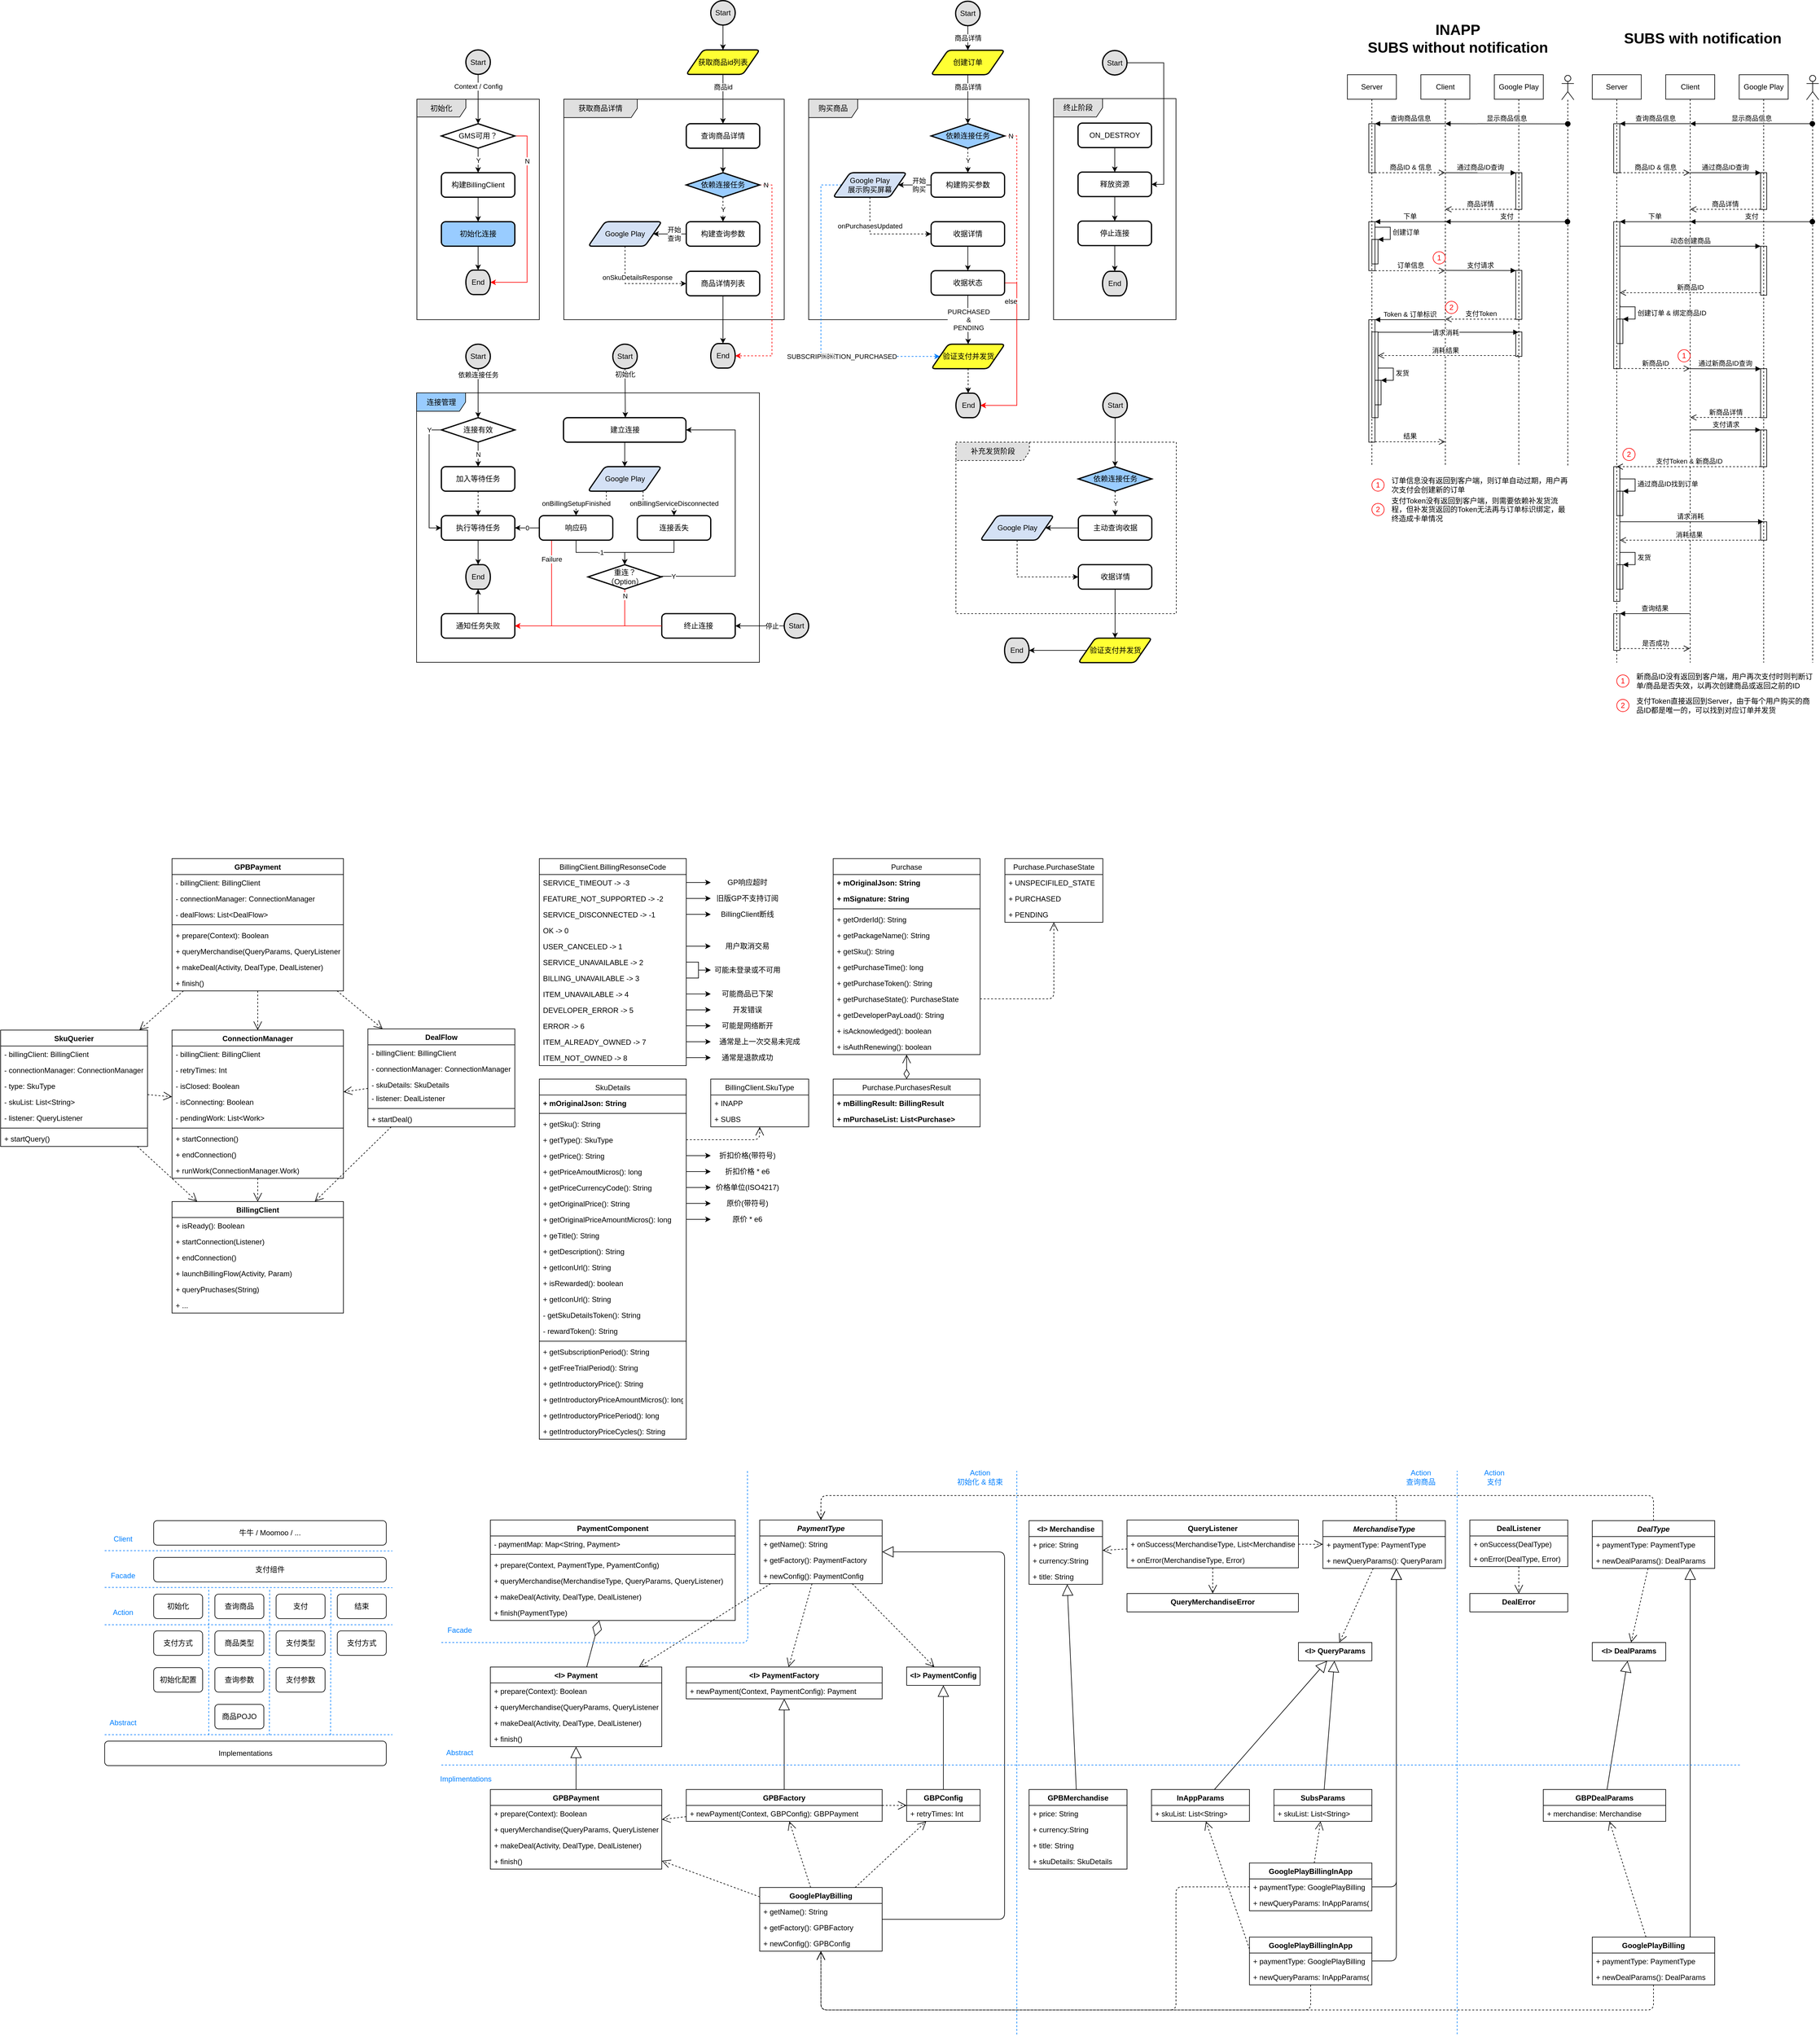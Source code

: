 <mxfile version="12.3.1" type="github" pages="1">
  <diagram id="brxKucpQ4XSAwI68gNvu" name="Page-1">
    <mxGraphModel dx="1955" dy="896" grid="1" gridSize="10" guides="1" tooltips="1" connect="1" arrows="1" fold="1" page="1" pageScale="1" pageWidth="2339" pageHeight="3300" math="0" shadow="0">
      <root>
        <mxCell id="0"/>
        <mxCell id="1" parent="0"/>
        <mxCell id="IJRpoHNLuQd1-Koj8I-l-42" value="连接管理" style="shape=umlFrame;whiteSpace=wrap;html=1;fillColor=#99CCFF;width=80;height=30;" vertex="1" parent="1">
          <mxGeometry x="1079.5" y="679.5" width="560" height="440" as="geometry"/>
        </mxCell>
        <mxCell id="1P68BwMIQxXi_deiFwZ2-267" value="终止阶段" style="shape=umlFrame;whiteSpace=wrap;html=1;fillColor=#E0E0E0;width=80;height=30;" parent="1" vertex="1">
          <mxGeometry x="2120" y="199" width="200" height="361" as="geometry"/>
        </mxCell>
        <mxCell id="1P68BwMIQxXi_deiFwZ2-116" value="补充发货阶段" style="dashed=1;shape=umlFrame;whiteSpace=wrap;html=1;fillColor=#E0E0E0;width=120;height=30;" parent="1" vertex="1">
          <mxGeometry x="1960.5" y="760" width="360" height="280" as="geometry"/>
        </mxCell>
        <mxCell id="JIaDca9eBKveF-68zJ5j-20" value="初始化" style="shape=umlFrame;whiteSpace=wrap;html=1;fillColor=#E0E0E0;width=80;height=29;" parent="1" vertex="1">
          <mxGeometry x="1080" y="200" width="200" height="360" as="geometry"/>
        </mxCell>
        <mxCell id="1P68BwMIQxXi_deiFwZ2-3" value="获取商品详情" style="shape=umlFrame;whiteSpace=wrap;html=1;fillColor=#E0E0E0;width=120;height=30;" parent="1" vertex="1">
          <mxGeometry x="1320" y="200" width="360" height="360" as="geometry"/>
        </mxCell>
        <mxCell id="1P68BwMIQxXi_deiFwZ2-48" value="购买商品" style="shape=umlFrame;whiteSpace=wrap;html=1;fillColor=#E0E0E0;width=80;height=30;" parent="1" vertex="1">
          <mxGeometry x="1720" y="200" width="360" height="360" as="geometry"/>
        </mxCell>
        <mxCell id="YImrFx-hV4mO0tuUi706-10" value="N" style="edgeStyle=orthogonalEdgeStyle;rounded=0;orthogonalLoop=1;jettySize=auto;html=1;exitX=1;exitY=0.5;exitDx=0;exitDy=0;exitPerimeter=0;entryX=1;entryY=0.5;entryDx=0;entryDy=0;entryPerimeter=0;strokeColor=#FF0000;" parent="1" source="YImrFx-hV4mO0tuUi706-5" target="YImrFx-hV4mO0tuUi706-9" edge="1">
          <mxGeometry x="-0.621" relative="1" as="geometry">
            <Array as="points">
              <mxPoint x="1260" y="260"/>
              <mxPoint x="1260" y="499"/>
            </Array>
            <mxPoint as="offset"/>
          </mxGeometry>
        </mxCell>
        <mxCell id="YImrFx-hV4mO0tuUi706-12" value="Y" style="edgeStyle=orthogonalEdgeStyle;rounded=0;orthogonalLoop=1;jettySize=auto;html=1;exitX=0.5;exitY=1;exitDx=0;exitDy=0;exitPerimeter=0;" parent="1" source="YImrFx-hV4mO0tuUi706-5" target="YImrFx-hV4mO0tuUi706-11" edge="1">
          <mxGeometry x="-0.004" relative="1" as="geometry">
            <mxPoint as="offset"/>
          </mxGeometry>
        </mxCell>
        <mxCell id="YImrFx-hV4mO0tuUi706-5" value="GMS可用？" style="strokeWidth=2;html=1;shape=mxgraph.flowchart.decision;whiteSpace=wrap;fillColor=none;" parent="1" vertex="1">
          <mxGeometry x="1120" y="240" width="120" height="40" as="geometry"/>
        </mxCell>
        <mxCell id="YImrFx-hV4mO0tuUi706-8" value="Context / Config" style="edgeStyle=orthogonalEdgeStyle;rounded=0;orthogonalLoop=1;jettySize=auto;html=1;exitX=0.5;exitY=1;exitDx=0;exitDy=0;exitPerimeter=0;entryX=0.5;entryY=0;entryDx=0;entryDy=0;entryPerimeter=0;" parent="1" source="YImrFx-hV4mO0tuUi706-7" edge="1" target="YImrFx-hV4mO0tuUi706-5">
          <mxGeometry x="-0.525" relative="1" as="geometry">
            <mxPoint x="1080" y="260" as="targetPoint"/>
            <Array as="points"/>
            <mxPoint as="offset"/>
          </mxGeometry>
        </mxCell>
        <mxCell id="YImrFx-hV4mO0tuUi706-7" value="Start" style="strokeWidth=2;html=1;shape=mxgraph.flowchart.start_2;whiteSpace=wrap;fillColor=#E0E0E0;" parent="1" vertex="1">
          <mxGeometry x="1160" y="119.5" width="40" height="40" as="geometry"/>
        </mxCell>
        <mxCell id="YImrFx-hV4mO0tuUi706-9" value="End" style="strokeWidth=2;html=1;shape=mxgraph.flowchart.terminator;whiteSpace=wrap;fillColor=#E0E0E0;" parent="1" vertex="1">
          <mxGeometry x="1160" y="479" width="40" height="40" as="geometry"/>
        </mxCell>
        <mxCell id="YImrFx-hV4mO0tuUi706-14" style="edgeStyle=orthogonalEdgeStyle;rounded=0;orthogonalLoop=1;jettySize=auto;html=1;exitX=0.5;exitY=1;exitDx=0;exitDy=0;entryX=0.5;entryY=0;entryDx=0;entryDy=0;" parent="1" source="YImrFx-hV4mO0tuUi706-11" target="YImrFx-hV4mO0tuUi706-13" edge="1">
          <mxGeometry relative="1" as="geometry"/>
        </mxCell>
        <mxCell id="YImrFx-hV4mO0tuUi706-11" value="构建BillingClient" style="rounded=1;whiteSpace=wrap;html=1;absoluteArcSize=1;arcSize=14;strokeWidth=2;fillColor=none;" parent="1" vertex="1">
          <mxGeometry x="1120" y="320" width="120" height="40" as="geometry"/>
        </mxCell>
        <mxCell id="IJRpoHNLuQd1-Koj8I-l-41" style="edgeStyle=orthogonalEdgeStyle;rounded=0;orthogonalLoop=1;jettySize=auto;html=1;exitX=0.5;exitY=1;exitDx=0;exitDy=0;entryX=0.5;entryY=0;entryDx=0;entryDy=0;entryPerimeter=0;strokeColor=#000000;" edge="1" parent="1" source="YImrFx-hV4mO0tuUi706-13" target="YImrFx-hV4mO0tuUi706-9">
          <mxGeometry relative="1" as="geometry"/>
        </mxCell>
        <mxCell id="YImrFx-hV4mO0tuUi706-13" value="初始化连接" style="rounded=1;whiteSpace=wrap;html=1;absoluteArcSize=1;arcSize=14;strokeWidth=2;fillColor=#99CCFF;" parent="1" vertex="1">
          <mxGeometry x="1120" y="400" width="120" height="40" as="geometry"/>
        </mxCell>
        <mxCell id="JIaDca9eBKveF-68zJ5j-1" value="BillingClient.BillingResonseCode" style="swimlane;fontStyle=0;childLayout=stackLayout;horizontal=1;startSize=26;fillColor=none;horizontalStack=0;resizeParent=1;resizeParentMax=0;resizeLast=0;collapsible=1;marginBottom=0;" parent="1" vertex="1">
          <mxGeometry x="1280" y="1440" width="240" height="338" as="geometry"/>
        </mxCell>
        <mxCell id="JIaDca9eBKveF-68zJ5j-2" value="SERVICE_TIMEOUT -&gt; -3" style="text;strokeColor=none;fillColor=none;align=left;verticalAlign=top;spacingLeft=4;spacingRight=4;overflow=hidden;rotatable=0;points=[[0,0.5],[1,0.5]];portConstraint=eastwest;" parent="JIaDca9eBKveF-68zJ5j-1" vertex="1">
          <mxGeometry y="26" width="240" height="26" as="geometry"/>
        </mxCell>
        <mxCell id="JIaDca9eBKveF-68zJ5j-3" value="FEATURE_NOT_SUPPORTED -&gt; -2" style="text;strokeColor=none;fillColor=none;align=left;verticalAlign=top;spacingLeft=4;spacingRight=4;overflow=hidden;rotatable=0;points=[[0,0.5],[1,0.5]];portConstraint=eastwest;" parent="JIaDca9eBKveF-68zJ5j-1" vertex="1">
          <mxGeometry y="52" width="240" height="26" as="geometry"/>
        </mxCell>
        <mxCell id="JIaDca9eBKveF-68zJ5j-7" value="SERVICE_DISCONNECTED -&gt; -1" style="text;strokeColor=none;fillColor=none;align=left;verticalAlign=top;spacingLeft=4;spacingRight=4;overflow=hidden;rotatable=0;points=[[0,0.5],[1,0.5]];portConstraint=eastwest;" parent="JIaDca9eBKveF-68zJ5j-1" vertex="1">
          <mxGeometry y="78" width="240" height="26" as="geometry"/>
        </mxCell>
        <mxCell id="JIaDca9eBKveF-68zJ5j-5" value="OK -&gt; 0" style="text;strokeColor=none;fillColor=none;align=left;verticalAlign=top;spacingLeft=4;spacingRight=4;overflow=hidden;rotatable=0;points=[[0,0.5],[1,0.5]];portConstraint=eastwest;" parent="JIaDca9eBKveF-68zJ5j-1" vertex="1">
          <mxGeometry y="104" width="240" height="26" as="geometry"/>
        </mxCell>
        <mxCell id="JIaDca9eBKveF-68zJ5j-6" value="USER_CANCELED -&gt; 1" style="text;strokeColor=none;fillColor=none;align=left;verticalAlign=top;spacingLeft=4;spacingRight=4;overflow=hidden;rotatable=0;points=[[0,0.5],[1,0.5]];portConstraint=eastwest;" parent="JIaDca9eBKveF-68zJ5j-1" vertex="1">
          <mxGeometry y="130" width="240" height="26" as="geometry"/>
        </mxCell>
        <mxCell id="JIaDca9eBKveF-68zJ5j-8" value="SERVICE_UNAVAILABLE -&gt; 2" style="text;strokeColor=none;fillColor=none;align=left;verticalAlign=top;spacingLeft=4;spacingRight=4;overflow=hidden;rotatable=0;points=[[0,0.5],[1,0.5]];portConstraint=eastwest;" parent="JIaDca9eBKveF-68zJ5j-1" vertex="1">
          <mxGeometry y="156" width="240" height="26" as="geometry"/>
        </mxCell>
        <mxCell id="JIaDca9eBKveF-68zJ5j-10" value="BILLING_UNAVAILABLE -&gt; 3" style="text;strokeColor=none;fillColor=none;align=left;verticalAlign=top;spacingLeft=4;spacingRight=4;overflow=hidden;rotatable=0;points=[[0,0.5],[1,0.5]];portConstraint=eastwest;" parent="JIaDca9eBKveF-68zJ5j-1" vertex="1">
          <mxGeometry y="182" width="240" height="26" as="geometry"/>
        </mxCell>
        <mxCell id="JIaDca9eBKveF-68zJ5j-9" value="ITEM_UNAVAILABLE -&gt; 4" style="text;strokeColor=none;fillColor=none;align=left;verticalAlign=top;spacingLeft=4;spacingRight=4;overflow=hidden;rotatable=0;points=[[0,0.5],[1,0.5]];portConstraint=eastwest;" parent="JIaDca9eBKveF-68zJ5j-1" vertex="1">
          <mxGeometry y="208" width="240" height="26" as="geometry"/>
        </mxCell>
        <mxCell id="JIaDca9eBKveF-68zJ5j-4" value="DEVELOPER_ERROR -&gt; 5" style="text;strokeColor=none;fillColor=none;align=left;verticalAlign=top;spacingLeft=4;spacingRight=4;overflow=hidden;rotatable=0;points=[[0,0.5],[1,0.5]];portConstraint=eastwest;" parent="JIaDca9eBKveF-68zJ5j-1" vertex="1">
          <mxGeometry y="234" width="240" height="26" as="geometry"/>
        </mxCell>
        <mxCell id="JIaDca9eBKveF-68zJ5j-13" value="ERROR -&gt; 6" style="text;strokeColor=none;fillColor=none;align=left;verticalAlign=top;spacingLeft=4;spacingRight=4;overflow=hidden;rotatable=0;points=[[0,0.5],[1,0.5]];portConstraint=eastwest;" parent="JIaDca9eBKveF-68zJ5j-1" vertex="1">
          <mxGeometry y="260" width="240" height="26" as="geometry"/>
        </mxCell>
        <mxCell id="JIaDca9eBKveF-68zJ5j-12" value="ITEM_ALREADY_OWNED -&gt; 7" style="text;strokeColor=none;fillColor=none;align=left;verticalAlign=top;spacingLeft=4;spacingRight=4;overflow=hidden;rotatable=0;points=[[0,0.5],[1,0.5]];portConstraint=eastwest;" parent="JIaDca9eBKveF-68zJ5j-1" vertex="1">
          <mxGeometry y="286" width="240" height="26" as="geometry"/>
        </mxCell>
        <mxCell id="JIaDca9eBKveF-68zJ5j-11" value="ITEM_NOT_OWNED -&gt; 8" style="text;strokeColor=none;fillColor=none;align=left;verticalAlign=top;spacingLeft=4;spacingRight=4;overflow=hidden;rotatable=0;points=[[0,0.5],[1,0.5]];portConstraint=eastwest;" parent="JIaDca9eBKveF-68zJ5j-1" vertex="1">
          <mxGeometry y="312" width="240" height="26" as="geometry"/>
        </mxCell>
        <mxCell id="JIaDca9eBKveF-68zJ5j-28" style="edgeStyle=orthogonalEdgeStyle;rounded=0;orthogonalLoop=1;jettySize=auto;html=1;shadow=0;strokeColor=#000000;" parent="1" source="1P68BwMIQxXi_deiFwZ2-186" target="IJRpoHNLuQd1-Koj8I-l-44" edge="1">
          <mxGeometry relative="1" as="geometry">
            <mxPoint x="1600" y="280" as="sourcePoint"/>
            <mxPoint x="1600.294" y="319.824" as="targetPoint"/>
          </mxGeometry>
        </mxCell>
        <mxCell id="JIaDca9eBKveF-68zJ5j-24" value="获取商品id列表" style="shape=parallelogram;html=1;strokeWidth=2;perimeter=parallelogramPerimeter;whiteSpace=wrap;rounded=1;arcSize=12;size=0.23;fillColor=#FFFF33;shadow=0;" parent="1" vertex="1">
          <mxGeometry x="1520" y="119.5" width="120" height="40" as="geometry"/>
        </mxCell>
        <mxCell id="JIaDca9eBKveF-68zJ5j-30" value="Y" style="dashed=1;edgeStyle=orthogonalEdgeStyle;rounded=0;orthogonalLoop=1;jettySize=auto;html=1;shadow=0;strokeColor=#000000;" parent="1" source="IJRpoHNLuQd1-Koj8I-l-44" target="JIaDca9eBKveF-68zJ5j-29" edge="1">
          <mxGeometry relative="1" as="geometry">
            <mxPoint x="1600.294" y="359.824" as="sourcePoint"/>
          </mxGeometry>
        </mxCell>
        <mxCell id="JIaDca9eBKveF-68zJ5j-29" value="构建查询参数" style="rounded=1;whiteSpace=wrap;html=1;absoluteArcSize=1;arcSize=14;strokeWidth=2;fillColor=none;" parent="1" vertex="1">
          <mxGeometry x="1520" y="400" width="120" height="40" as="geometry"/>
        </mxCell>
        <mxCell id="JIaDca9eBKveF-68zJ5j-34" value="开始&lt;br&gt;查询" style="edgeStyle=orthogonalEdgeStyle;rounded=0;orthogonalLoop=1;jettySize=auto;html=1;shadow=0;strokeColor=#000000;" parent="1" source="JIaDca9eBKveF-68zJ5j-29" target="JIaDca9eBKveF-68zJ5j-33" edge="1">
          <mxGeometry x="-0.257" relative="1" as="geometry">
            <mxPoint x="1640" y="500.167" as="sourcePoint"/>
            <mxPoint x="1450" y="420" as="targetPoint"/>
            <mxPoint as="offset"/>
          </mxGeometry>
        </mxCell>
        <mxCell id="JIaDca9eBKveF-68zJ5j-36" value="onSkuDetailsResponse" style="edgeStyle=orthogonalEdgeStyle;rounded=0;orthogonalLoop=1;jettySize=auto;html=1;exitX=0.5;exitY=1;exitDx=0;exitDy=0;entryX=0;entryY=0.5;entryDx=0;entryDy=0;shadow=0;strokeColor=#000000;dashed=1;" parent="1" source="JIaDca9eBKveF-68zJ5j-33" target="JIaDca9eBKveF-68zJ5j-35" edge="1">
          <mxGeometry x="-0.25" y="10" relative="1" as="geometry">
            <mxPoint x="10" y="-10" as="offset"/>
          </mxGeometry>
        </mxCell>
        <mxCell id="JIaDca9eBKveF-68zJ5j-33" value="Google Play" style="shape=parallelogram;html=1;strokeWidth=2;perimeter=parallelogramPerimeter;whiteSpace=wrap;rounded=1;arcSize=12;size=0.23;fillColor=#D4E1F5;" parent="1" vertex="1">
          <mxGeometry x="1360" y="400" width="120" height="40" as="geometry"/>
        </mxCell>
        <mxCell id="IJRpoHNLuQd1-Koj8I-l-46" style="edgeStyle=orthogonalEdgeStyle;rounded=0;orthogonalLoop=1;jettySize=auto;html=1;exitX=0.5;exitY=1;exitDx=0;exitDy=0;entryX=0.5;entryY=0;entryDx=0;entryDy=0;entryPerimeter=0;strokeColor=#000000;" edge="1" parent="1" source="JIaDca9eBKveF-68zJ5j-35" target="JHF-u0DS37pgtkVic2rU-1">
          <mxGeometry relative="1" as="geometry"/>
        </mxCell>
        <mxCell id="JIaDca9eBKveF-68zJ5j-35" value="商品详情列表" style="rounded=1;whiteSpace=wrap;html=1;absoluteArcSize=1;arcSize=14;strokeWidth=2;fillColor=none;" parent="1" vertex="1">
          <mxGeometry x="1520" y="481" width="120" height="40" as="geometry"/>
        </mxCell>
        <mxCell id="JIaDca9eBKveF-68zJ5j-43" value="SkuDetails" style="swimlane;fontStyle=0;childLayout=stackLayout;horizontal=1;startSize=26;fillColor=none;horizontalStack=0;resizeParent=1;resizeParentMax=0;resizeLast=0;collapsible=1;marginBottom=0;" parent="1" vertex="1">
          <mxGeometry x="1280" y="1800" width="240" height="588" as="geometry"/>
        </mxCell>
        <mxCell id="JIaDca9eBKveF-68zJ5j-44" value="+ mOriginalJson: String" style="text;strokeColor=none;fillColor=none;align=left;verticalAlign=top;spacingLeft=4;spacingRight=4;overflow=hidden;rotatable=0;points=[[0,0.5],[1,0.5]];portConstraint=eastwest;fontStyle=1" parent="JIaDca9eBKveF-68zJ5j-43" vertex="1">
          <mxGeometry y="26" width="240" height="26" as="geometry"/>
        </mxCell>
        <mxCell id="JIaDca9eBKveF-68zJ5j-54" value="" style="line;strokeWidth=1;fillColor=none;align=left;verticalAlign=middle;spacingTop=-1;spacingLeft=3;spacingRight=3;rotatable=0;labelPosition=right;points=[];portConstraint=eastwest;" parent="JIaDca9eBKveF-68zJ5j-43" vertex="1">
          <mxGeometry y="52" width="240" height="8" as="geometry"/>
        </mxCell>
        <mxCell id="JIaDca9eBKveF-68zJ5j-45" value="+ getSku(): String" style="text;strokeColor=none;fillColor=none;align=left;verticalAlign=top;spacingLeft=4;spacingRight=4;overflow=hidden;rotatable=0;points=[[0,0.5],[1,0.5]];portConstraint=eastwest;" parent="JIaDca9eBKveF-68zJ5j-43" vertex="1">
          <mxGeometry y="60" width="240" height="26" as="geometry"/>
        </mxCell>
        <mxCell id="JIaDca9eBKveF-68zJ5j-46" value="+ getType(): SkuType" style="text;strokeColor=none;fillColor=none;align=left;verticalAlign=top;spacingLeft=4;spacingRight=4;overflow=hidden;rotatable=0;points=[[0,0.5],[1,0.5]];portConstraint=eastwest;" parent="JIaDca9eBKveF-68zJ5j-43" vertex="1">
          <mxGeometry y="86" width="240" height="26" as="geometry"/>
        </mxCell>
        <mxCell id="JIaDca9eBKveF-68zJ5j-56" value="+ getPrice(): String" style="text;strokeColor=none;fillColor=none;align=left;verticalAlign=top;spacingLeft=4;spacingRight=4;overflow=hidden;rotatable=0;points=[[0,0.5],[1,0.5]];portConstraint=eastwest;" parent="JIaDca9eBKveF-68zJ5j-43" vertex="1">
          <mxGeometry y="112" width="240" height="26" as="geometry"/>
        </mxCell>
        <mxCell id="JIaDca9eBKveF-68zJ5j-57" value="+ getPriceAmoutMicros(): long" style="text;strokeColor=none;fillColor=none;align=left;verticalAlign=top;spacingLeft=4;spacingRight=4;overflow=hidden;rotatable=0;points=[[0,0.5],[1,0.5]];portConstraint=eastwest;" parent="JIaDca9eBKveF-68zJ5j-43" vertex="1">
          <mxGeometry y="138" width="240" height="26" as="geometry"/>
        </mxCell>
        <mxCell id="JIaDca9eBKveF-68zJ5j-58" value="+ getPriceCurrencyCode(): String" style="text;strokeColor=none;fillColor=none;align=left;verticalAlign=top;spacingLeft=4;spacingRight=4;overflow=hidden;rotatable=0;points=[[0,0.5],[1,0.5]];portConstraint=eastwest;" parent="JIaDca9eBKveF-68zJ5j-43" vertex="1">
          <mxGeometry y="164" width="240" height="26" as="geometry"/>
        </mxCell>
        <mxCell id="JIaDca9eBKveF-68zJ5j-59" value="+ getOriginalPrice(): String" style="text;strokeColor=none;fillColor=none;align=left;verticalAlign=top;spacingLeft=4;spacingRight=4;overflow=hidden;rotatable=0;points=[[0,0.5],[1,0.5]];portConstraint=eastwest;" parent="JIaDca9eBKveF-68zJ5j-43" vertex="1">
          <mxGeometry y="190" width="240" height="26" as="geometry"/>
        </mxCell>
        <mxCell id="JIaDca9eBKveF-68zJ5j-60" value="+ getOriginalPriceAmountMicros(): long" style="text;strokeColor=none;fillColor=none;align=left;verticalAlign=top;spacingLeft=4;spacingRight=4;overflow=hidden;rotatable=0;points=[[0,0.5],[1,0.5]];portConstraint=eastwest;" parent="JIaDca9eBKveF-68zJ5j-43" vertex="1">
          <mxGeometry y="216" width="240" height="26" as="geometry"/>
        </mxCell>
        <mxCell id="JIaDca9eBKveF-68zJ5j-62" value="+ geTitle(): String" style="text;strokeColor=none;fillColor=none;align=left;verticalAlign=top;spacingLeft=4;spacingRight=4;overflow=hidden;rotatable=0;points=[[0,0.5],[1,0.5]];portConstraint=eastwest;" parent="JIaDca9eBKveF-68zJ5j-43" vertex="1">
          <mxGeometry y="242" width="240" height="26" as="geometry"/>
        </mxCell>
        <mxCell id="JIaDca9eBKveF-68zJ5j-61" value="+ getDescription(): String" style="text;strokeColor=none;fillColor=none;align=left;verticalAlign=top;spacingLeft=4;spacingRight=4;overflow=hidden;rotatable=0;points=[[0,0.5],[1,0.5]];portConstraint=eastwest;" parent="JIaDca9eBKveF-68zJ5j-43" vertex="1">
          <mxGeometry y="268" width="240" height="26" as="geometry"/>
        </mxCell>
        <mxCell id="JIaDca9eBKveF-68zJ5j-70" value="+ getIconUrl(): String" style="text;strokeColor=none;fillColor=none;align=left;verticalAlign=top;spacingLeft=4;spacingRight=4;overflow=hidden;rotatable=0;points=[[0,0.5],[1,0.5]];portConstraint=eastwest;" parent="JIaDca9eBKveF-68zJ5j-43" vertex="1">
          <mxGeometry y="294" width="240" height="26" as="geometry"/>
        </mxCell>
        <mxCell id="JIaDca9eBKveF-68zJ5j-71" value="+ isRewarded(): boolean" style="text;strokeColor=none;fillColor=none;align=left;verticalAlign=top;spacingLeft=4;spacingRight=4;overflow=hidden;rotatable=0;points=[[0,0.5],[1,0.5]];portConstraint=eastwest;" parent="JIaDca9eBKveF-68zJ5j-43" vertex="1">
          <mxGeometry y="320" width="240" height="26" as="geometry"/>
        </mxCell>
        <mxCell id="JIaDca9eBKveF-68zJ5j-73" value="+ getIconUrl(): String" style="text;strokeColor=none;fillColor=none;align=left;verticalAlign=top;spacingLeft=4;spacingRight=4;overflow=hidden;rotatable=0;points=[[0,0.5],[1,0.5]];portConstraint=eastwest;" parent="JIaDca9eBKveF-68zJ5j-43" vertex="1">
          <mxGeometry y="346" width="240" height="26" as="geometry"/>
        </mxCell>
        <mxCell id="JIaDca9eBKveF-68zJ5j-72" value="- getSkuDetailsToken(): String" style="text;strokeColor=none;fillColor=none;align=left;verticalAlign=top;spacingLeft=4;spacingRight=4;overflow=hidden;rotatable=0;points=[[0,0.5],[1,0.5]];portConstraint=eastwest;" parent="JIaDca9eBKveF-68zJ5j-43" vertex="1">
          <mxGeometry y="372" width="240" height="26" as="geometry"/>
        </mxCell>
        <mxCell id="JIaDca9eBKveF-68zJ5j-74" value="- rewardToken(): String" style="text;strokeColor=none;fillColor=none;align=left;verticalAlign=top;spacingLeft=4;spacingRight=4;overflow=hidden;rotatable=0;points=[[0,0.5],[1,0.5]];portConstraint=eastwest;" parent="JIaDca9eBKveF-68zJ5j-43" vertex="1">
          <mxGeometry y="398" width="240" height="26" as="geometry"/>
        </mxCell>
        <mxCell id="JIaDca9eBKveF-68zJ5j-64" value="" style="line;strokeWidth=1;fillColor=none;align=left;verticalAlign=middle;spacingTop=-1;spacingLeft=3;spacingRight=3;rotatable=0;labelPosition=right;points=[];portConstraint=eastwest;" parent="JIaDca9eBKveF-68zJ5j-43" vertex="1">
          <mxGeometry y="424" width="240" height="8" as="geometry"/>
        </mxCell>
        <mxCell id="JIaDca9eBKveF-68zJ5j-63" value="+ getSubscriptionPeriod(): String" style="text;strokeColor=none;fillColor=none;align=left;verticalAlign=top;spacingLeft=4;spacingRight=4;overflow=hidden;rotatable=0;points=[[0,0.5],[1,0.5]];portConstraint=eastwest;" parent="JIaDca9eBKveF-68zJ5j-43" vertex="1">
          <mxGeometry y="432" width="240" height="26" as="geometry"/>
        </mxCell>
        <mxCell id="JIaDca9eBKveF-68zJ5j-65" value="+ getFreeTrialPeriod(): String" style="text;strokeColor=none;fillColor=none;align=left;verticalAlign=top;spacingLeft=4;spacingRight=4;overflow=hidden;rotatable=0;points=[[0,0.5],[1,0.5]];portConstraint=eastwest;" parent="JIaDca9eBKveF-68zJ5j-43" vertex="1">
          <mxGeometry y="458" width="240" height="26" as="geometry"/>
        </mxCell>
        <mxCell id="JIaDca9eBKveF-68zJ5j-66" value="+ getIntroductoryPrice(): String" style="text;strokeColor=none;fillColor=none;align=left;verticalAlign=top;spacingLeft=4;spacingRight=4;overflow=hidden;rotatable=0;points=[[0,0.5],[1,0.5]];portConstraint=eastwest;" parent="JIaDca9eBKveF-68zJ5j-43" vertex="1">
          <mxGeometry y="484" width="240" height="26" as="geometry"/>
        </mxCell>
        <mxCell id="JIaDca9eBKveF-68zJ5j-67" value="+ getIntroductoryPriceAmountMicros(): long" style="text;strokeColor=none;fillColor=none;align=left;verticalAlign=top;spacingLeft=4;spacingRight=4;overflow=hidden;rotatable=0;points=[[0,0.5],[1,0.5]];portConstraint=eastwest;" parent="JIaDca9eBKveF-68zJ5j-43" vertex="1">
          <mxGeometry y="510" width="240" height="26" as="geometry"/>
        </mxCell>
        <mxCell id="JIaDca9eBKveF-68zJ5j-68" value="+ getIntroductoryPricePeriod(): long" style="text;strokeColor=none;fillColor=none;align=left;verticalAlign=top;spacingLeft=4;spacingRight=4;overflow=hidden;rotatable=0;points=[[0,0.5],[1,0.5]];portConstraint=eastwest;" parent="JIaDca9eBKveF-68zJ5j-43" vertex="1">
          <mxGeometry y="536" width="240" height="26" as="geometry"/>
        </mxCell>
        <mxCell id="JIaDca9eBKveF-68zJ5j-69" value="+ getIntroductoryPriceCycles(): String" style="text;strokeColor=none;fillColor=none;align=left;verticalAlign=top;spacingLeft=4;spacingRight=4;overflow=hidden;rotatable=0;points=[[0,0.5],[1,0.5]];portConstraint=eastwest;" parent="JIaDca9eBKveF-68zJ5j-43" vertex="1">
          <mxGeometry y="562" width="240" height="26" as="geometry"/>
        </mxCell>
        <mxCell id="1P68BwMIQxXi_deiFwZ2-10" style="edgeStyle=orthogonalEdgeStyle;rounded=0;orthogonalLoop=1;jettySize=auto;html=1;exitX=0.5;exitY=1;exitDx=0;exitDy=0;exitPerimeter=0;entryX=0.5;entryY=0;entryDx=0;entryDy=0;strokeColor=#000000;" parent="1" source="1P68BwMIQxXi_deiFwZ2-9" target="JIaDca9eBKveF-68zJ5j-24" edge="1">
          <mxGeometry relative="1" as="geometry"/>
        </mxCell>
        <mxCell id="1P68BwMIQxXi_deiFwZ2-9" value="Start" style="strokeWidth=2;html=1;shape=mxgraph.flowchart.start_2;whiteSpace=wrap;fillColor=#E0E0E0;" parent="1" vertex="1">
          <mxGeometry x="1560" y="39" width="40" height="40" as="geometry"/>
        </mxCell>
        <mxCell id="1P68BwMIQxXi_deiFwZ2-16" value="商品详情" style="edgeStyle=orthogonalEdgeStyle;rounded=0;orthogonalLoop=1;jettySize=auto;html=1;strokeColor=#000000;" parent="1" source="1P68BwMIQxXi_deiFwZ2-13" target="1P68BwMIQxXi_deiFwZ2-25" edge="1">
          <mxGeometry relative="1" as="geometry">
            <mxPoint x="1520" y="259.824" as="sourcePoint"/>
            <mxPoint as="offset"/>
          </mxGeometry>
        </mxCell>
        <mxCell id="1P68BwMIQxXi_deiFwZ2-13" value="Start" style="strokeWidth=2;html=1;shape=mxgraph.flowchart.start_2;whiteSpace=wrap;fillColor=#E0E0E0;" parent="1" vertex="1">
          <mxGeometry x="1960" y="40" width="40" height="40" as="geometry"/>
        </mxCell>
        <mxCell id="IJRpoHNLuQd1-Koj8I-l-51" value="开始&lt;br&gt;购买" style="edgeStyle=orthogonalEdgeStyle;rounded=0;orthogonalLoop=1;jettySize=auto;html=1;exitX=0;exitY=0.5;exitDx=0;exitDy=0;strokeColor=#000000;" edge="1" parent="1" source="1P68BwMIQxXi_deiFwZ2-14" target="1P68BwMIQxXi_deiFwZ2-19">
          <mxGeometry x="-0.258" relative="1" as="geometry">
            <mxPoint as="offset"/>
          </mxGeometry>
        </mxCell>
        <mxCell id="1P68BwMIQxXi_deiFwZ2-14" value="构建购买参数" style="rounded=1;whiteSpace=wrap;html=1;absoluteArcSize=1;arcSize=14;strokeWidth=2;fillColor=none;" parent="1" vertex="1">
          <mxGeometry x="1920" y="320" width="120" height="40" as="geometry"/>
        </mxCell>
        <mxCell id="1P68BwMIQxXi_deiFwZ2-22" value="&lt;span style=&quot;font-size: 11px&quot;&gt;onPurchasesUpdated&lt;/span&gt;" style="dashed=1;edgeStyle=orthogonalEdgeStyle;rounded=0;orthogonalLoop=1;jettySize=auto;html=1;exitX=0.5;exitY=1;exitDx=0;exitDy=0;entryX=0;entryY=0.5;entryDx=0;entryDy=0;strokeColor=#000000;" parent="1" source="1P68BwMIQxXi_deiFwZ2-19" target="1P68BwMIQxXi_deiFwZ2-21" edge="1">
          <mxGeometry x="-0.414" relative="1" as="geometry">
            <mxPoint as="offset"/>
          </mxGeometry>
        </mxCell>
        <mxCell id="IJRpoHNLuQd1-Koj8I-l-68" value="&lt;span style=&quot;font-size: 11px&quot;&gt;SUBSCRIP￼￼TION_PURCHASED&lt;/span&gt;" style="dashed=1;edgeStyle=orthogonalEdgeStyle;rounded=0;orthogonalLoop=1;jettySize=auto;html=1;exitX=0;exitY=0.5;exitDx=0;exitDy=0;strokeColor=#007FFF;" edge="1" parent="1" source="1P68BwMIQxXi_deiFwZ2-19" target="1P68BwMIQxXi_deiFwZ2-40">
          <mxGeometry x="0.369" relative="1" as="geometry">
            <Array as="points">
              <mxPoint x="1740" y="340"/>
              <mxPoint x="1740" y="620"/>
            </Array>
            <mxPoint as="offset"/>
          </mxGeometry>
        </mxCell>
        <mxCell id="1P68BwMIQxXi_deiFwZ2-19" value="Google Play&lt;br&gt;展示购买屏幕" style="shape=parallelogram;html=1;strokeWidth=2;perimeter=parallelogramPerimeter;whiteSpace=wrap;rounded=1;arcSize=12;size=0.23;fillColor=#D4E1F5;" parent="1" vertex="1">
          <mxGeometry x="1760" y="320" width="120" height="40" as="geometry"/>
        </mxCell>
        <mxCell id="IJRpoHNLuQd1-Koj8I-l-55" style="edgeStyle=orthogonalEdgeStyle;rounded=0;orthogonalLoop=1;jettySize=auto;html=1;exitX=0.5;exitY=1;exitDx=0;exitDy=0;strokeColor=#000000;" edge="1" parent="1" source="1P68BwMIQxXi_deiFwZ2-21" target="1P68BwMIQxXi_deiFwZ2-34">
          <mxGeometry relative="1" as="geometry"/>
        </mxCell>
        <mxCell id="1P68BwMIQxXi_deiFwZ2-21" value="收据详情" style="rounded=1;whiteSpace=wrap;html=1;absoluteArcSize=1;arcSize=14;strokeWidth=2;fillColor=none;" parent="1" vertex="1">
          <mxGeometry x="1920" y="400" width="120" height="40" as="geometry"/>
        </mxCell>
        <mxCell id="1P68BwMIQxXi_deiFwZ2-23" value="End" style="strokeWidth=2;html=1;shape=mxgraph.flowchart.terminator;whiteSpace=wrap;fillColor=#E0E0E0;" parent="1" vertex="1">
          <mxGeometry x="1960.5" y="680" width="40" height="40" as="geometry"/>
        </mxCell>
        <mxCell id="IJRpoHNLuQd1-Koj8I-l-48" value="商品详情" style="edgeStyle=orthogonalEdgeStyle;rounded=0;orthogonalLoop=1;jettySize=auto;html=1;exitX=0.5;exitY=1;exitDx=0;exitDy=0;strokeColor=#000000;" edge="1" parent="1" source="1P68BwMIQxXi_deiFwZ2-25" target="IJRpoHNLuQd1-Koj8I-l-49">
          <mxGeometry x="-0.5" relative="1" as="geometry">
            <mxPoint x="1980" y="240" as="targetPoint"/>
            <mxPoint as="offset"/>
          </mxGeometry>
        </mxCell>
        <mxCell id="1P68BwMIQxXi_deiFwZ2-25" value="创建订单" style="shape=parallelogram;html=1;strokeWidth=2;perimeter=parallelogramPerimeter;whiteSpace=wrap;rounded=1;arcSize=12;size=0.23;fillColor=#FFFF33;shadow=0;" parent="1" vertex="1">
          <mxGeometry x="1920" y="120" width="120" height="40" as="geometry"/>
        </mxCell>
        <mxCell id="1P68BwMIQxXi_deiFwZ2-41" value="PURCHASED&lt;br&gt;&amp;amp;&lt;br&gt;PENDING" style="edgeStyle=orthogonalEdgeStyle;rounded=0;orthogonalLoop=1;jettySize=auto;html=1;strokeColor=#000000;" parent="1" source="1P68BwMIQxXi_deiFwZ2-34" target="1P68BwMIQxXi_deiFwZ2-40" edge="1">
          <mxGeometry x="0.012" relative="1" as="geometry">
            <mxPoint as="offset"/>
          </mxGeometry>
        </mxCell>
        <mxCell id="IJRpoHNLuQd1-Koj8I-l-57" value="else" style="edgeStyle=orthogonalEdgeStyle;rounded=0;orthogonalLoop=1;jettySize=auto;html=1;exitX=1;exitY=0.5;exitDx=0;exitDy=0;entryX=1;entryY=0.5;entryDx=0;entryDy=0;entryPerimeter=0;strokeColor=#FF0000;" edge="1" parent="1" source="1P68BwMIQxXi_deiFwZ2-34" target="1P68BwMIQxXi_deiFwZ2-23">
          <mxGeometry x="-0.643" y="-10" relative="1" as="geometry">
            <mxPoint as="offset"/>
          </mxGeometry>
        </mxCell>
        <mxCell id="1P68BwMIQxXi_deiFwZ2-34" value="收据状态" style="rounded=1;whiteSpace=wrap;html=1;absoluteArcSize=1;arcSize=14;strokeWidth=2;fillColor=none;" parent="1" vertex="1">
          <mxGeometry x="1920" y="480" width="120" height="40" as="geometry"/>
        </mxCell>
        <mxCell id="IJRpoHNLuQd1-Koj8I-l-56" style="dashed=1;edgeStyle=orthogonalEdgeStyle;rounded=0;orthogonalLoop=1;jettySize=auto;html=1;exitX=0.5;exitY=1;exitDx=0;exitDy=0;strokeColor=#000000;" edge="1" parent="1" source="1P68BwMIQxXi_deiFwZ2-40" target="1P68BwMIQxXi_deiFwZ2-23">
          <mxGeometry relative="1" as="geometry"/>
        </mxCell>
        <mxCell id="1P68BwMIQxXi_deiFwZ2-40" value="验证支付并发货" style="shape=parallelogram;html=1;strokeWidth=2;perimeter=parallelogramPerimeter;whiteSpace=wrap;rounded=1;arcSize=12;size=0.23;fillColor=#FFFF33;shadow=0;" parent="1" vertex="1">
          <mxGeometry x="1920.5" y="600" width="120" height="40" as="geometry"/>
        </mxCell>
        <mxCell id="1P68BwMIQxXi_deiFwZ2-53" value="Purchase" style="swimlane;fontStyle=0;childLayout=stackLayout;horizontal=1;startSize=26;fillColor=none;horizontalStack=0;resizeParent=1;resizeParentMax=0;resizeLast=0;collapsible=1;marginBottom=0;" parent="1" vertex="1">
          <mxGeometry x="1760" y="1440" width="240" height="320" as="geometry"/>
        </mxCell>
        <mxCell id="1P68BwMIQxXi_deiFwZ2-66" value="+ mOriginalJson: String" style="text;strokeColor=none;fillColor=none;align=left;verticalAlign=top;spacingLeft=4;spacingRight=4;overflow=hidden;rotatable=0;points=[[0,0.5],[1,0.5]];portConstraint=eastwest;fontStyle=1" parent="1P68BwMIQxXi_deiFwZ2-53" vertex="1">
          <mxGeometry y="26" width="240" height="26" as="geometry"/>
        </mxCell>
        <mxCell id="1P68BwMIQxXi_deiFwZ2-68" value="+ mSignature: String" style="text;strokeColor=none;fillColor=none;align=left;verticalAlign=top;spacingLeft=4;spacingRight=4;overflow=hidden;rotatable=0;points=[[0,0.5],[1,0.5]];portConstraint=eastwest;fontStyle=1" parent="1P68BwMIQxXi_deiFwZ2-53" vertex="1">
          <mxGeometry y="52" width="240" height="26" as="geometry"/>
        </mxCell>
        <mxCell id="1P68BwMIQxXi_deiFwZ2-67" value="" style="line;strokeWidth=1;fillColor=none;align=left;verticalAlign=middle;spacingTop=-1;spacingLeft=3;spacingRight=3;rotatable=0;labelPosition=right;points=[];portConstraint=eastwest;" parent="1P68BwMIQxXi_deiFwZ2-53" vertex="1">
          <mxGeometry y="78" width="240" height="8" as="geometry"/>
        </mxCell>
        <mxCell id="1P68BwMIQxXi_deiFwZ2-54" value="+ getOrderId(): String" style="text;strokeColor=none;fillColor=none;align=left;verticalAlign=top;spacingLeft=4;spacingRight=4;overflow=hidden;rotatable=0;points=[[0,0.5],[1,0.5]];portConstraint=eastwest;" parent="1P68BwMIQxXi_deiFwZ2-53" vertex="1">
          <mxGeometry y="86" width="240" height="26" as="geometry"/>
        </mxCell>
        <mxCell id="1P68BwMIQxXi_deiFwZ2-55" value="+ getPackageName(): String" style="text;strokeColor=none;fillColor=none;align=left;verticalAlign=top;spacingLeft=4;spacingRight=4;overflow=hidden;rotatable=0;points=[[0,0.5],[1,0.5]];portConstraint=eastwest;" parent="1P68BwMIQxXi_deiFwZ2-53" vertex="1">
          <mxGeometry y="112" width="240" height="26" as="geometry"/>
        </mxCell>
        <mxCell id="1P68BwMIQxXi_deiFwZ2-56" value="+ getSku(): String" style="text;strokeColor=none;fillColor=none;align=left;verticalAlign=top;spacingLeft=4;spacingRight=4;overflow=hidden;rotatable=0;points=[[0,0.5],[1,0.5]];portConstraint=eastwest;" parent="1P68BwMIQxXi_deiFwZ2-53" vertex="1">
          <mxGeometry y="138" width="240" height="26" as="geometry"/>
        </mxCell>
        <mxCell id="1P68BwMIQxXi_deiFwZ2-57" value="+ getPurchaseTime(): long" style="text;strokeColor=none;fillColor=none;align=left;verticalAlign=top;spacingLeft=4;spacingRight=4;overflow=hidden;rotatable=0;points=[[0,0.5],[1,0.5]];portConstraint=eastwest;" parent="1P68BwMIQxXi_deiFwZ2-53" vertex="1">
          <mxGeometry y="164" width="240" height="26" as="geometry"/>
        </mxCell>
        <mxCell id="1P68BwMIQxXi_deiFwZ2-58" value="+ getPurchaseToken(): String" style="text;strokeColor=none;fillColor=none;align=left;verticalAlign=top;spacingLeft=4;spacingRight=4;overflow=hidden;rotatable=0;points=[[0,0.5],[1,0.5]];portConstraint=eastwest;" parent="1P68BwMIQxXi_deiFwZ2-53" vertex="1">
          <mxGeometry y="190" width="240" height="26" as="geometry"/>
        </mxCell>
        <mxCell id="1P68BwMIQxXi_deiFwZ2-59" value="+ getPurchaseState(): PurchaseState" style="text;strokeColor=none;fillColor=none;align=left;verticalAlign=top;spacingLeft=4;spacingRight=4;overflow=hidden;rotatable=0;points=[[0,0.5],[1,0.5]];portConstraint=eastwest;" parent="1P68BwMIQxXi_deiFwZ2-53" vertex="1">
          <mxGeometry y="216" width="240" height="26" as="geometry"/>
        </mxCell>
        <mxCell id="1P68BwMIQxXi_deiFwZ2-60" value="+ getDeveloperPayLoad(): String" style="text;strokeColor=none;fillColor=none;align=left;verticalAlign=top;spacingLeft=4;spacingRight=4;overflow=hidden;rotatable=0;points=[[0,0.5],[1,0.5]];portConstraint=eastwest;" parent="1P68BwMIQxXi_deiFwZ2-53" vertex="1">
          <mxGeometry y="242" width="240" height="26" as="geometry"/>
        </mxCell>
        <mxCell id="1P68BwMIQxXi_deiFwZ2-61" value="+ isAcknowledged(): boolean" style="text;strokeColor=none;fillColor=none;align=left;verticalAlign=top;spacingLeft=4;spacingRight=4;overflow=hidden;rotatable=0;points=[[0,0.5],[1,0.5]];portConstraint=eastwest;" parent="1P68BwMIQxXi_deiFwZ2-53" vertex="1">
          <mxGeometry y="268" width="240" height="26" as="geometry"/>
        </mxCell>
        <mxCell id="1P68BwMIQxXi_deiFwZ2-62" value="+ isAuthRenewing(): boolean" style="text;strokeColor=none;fillColor=none;align=left;verticalAlign=top;spacingLeft=4;spacingRight=4;overflow=hidden;rotatable=0;points=[[0,0.5],[1,0.5]];portConstraint=eastwest;" parent="1P68BwMIQxXi_deiFwZ2-53" vertex="1">
          <mxGeometry y="294" width="240" height="26" as="geometry"/>
        </mxCell>
        <mxCell id="1P68BwMIQxXi_deiFwZ2-69" value="Purchase.PurchaseState" style="swimlane;fontStyle=0;childLayout=stackLayout;horizontal=1;startSize=26;fillColor=none;horizontalStack=0;resizeParent=1;resizeParentMax=0;resizeLast=0;collapsible=1;marginBottom=0;" parent="1" vertex="1">
          <mxGeometry x="2040.5" y="1440" width="160" height="104" as="geometry"/>
        </mxCell>
        <mxCell id="1P68BwMIQxXi_deiFwZ2-73" value="+ UNSPECIFILED_STATE" style="text;strokeColor=none;fillColor=none;align=left;verticalAlign=top;spacingLeft=4;spacingRight=4;overflow=hidden;rotatable=0;points=[[0,0.5],[1,0.5]];portConstraint=eastwest;" parent="1P68BwMIQxXi_deiFwZ2-69" vertex="1">
          <mxGeometry y="26" width="160" height="26" as="geometry"/>
        </mxCell>
        <mxCell id="1P68BwMIQxXi_deiFwZ2-74" value="+ PURCHASED" style="text;strokeColor=none;fillColor=none;align=left;verticalAlign=top;spacingLeft=4;spacingRight=4;overflow=hidden;rotatable=0;points=[[0,0.5],[1,0.5]];portConstraint=eastwest;" parent="1P68BwMIQxXi_deiFwZ2-69" vertex="1">
          <mxGeometry y="52" width="160" height="26" as="geometry"/>
        </mxCell>
        <mxCell id="1P68BwMIQxXi_deiFwZ2-75" value="+ PENDING" style="text;strokeColor=none;fillColor=none;align=left;verticalAlign=top;spacingLeft=4;spacingRight=4;overflow=hidden;rotatable=0;points=[[0,0.5],[1,0.5]];portConstraint=eastwest;" parent="1P68BwMIQxXi_deiFwZ2-69" vertex="1">
          <mxGeometry y="78" width="160" height="26" as="geometry"/>
        </mxCell>
        <mxCell id="1P68BwMIQxXi_deiFwZ2-83" value="" style="endArrow=open;endSize=12;dashed=1;html=1;strokeColor=#000000;exitX=1;exitY=0.5;exitDx=0;exitDy=0;edgeStyle=orthogonalEdgeStyle;" parent="1" source="1P68BwMIQxXi_deiFwZ2-59" target="1P68BwMIQxXi_deiFwZ2-69" edge="1">
          <mxGeometry width="160" relative="1" as="geometry">
            <mxPoint x="1660" y="1982" as="sourcePoint"/>
            <mxPoint x="1820" y="1982" as="targetPoint"/>
          </mxGeometry>
        </mxCell>
        <mxCell id="IJRpoHNLuQd1-Koj8I-l-71" style="edgeStyle=orthogonalEdgeStyle;rounded=0;orthogonalLoop=1;jettySize=auto;html=1;exitX=0.5;exitY=1;exitDx=0;exitDy=0;exitPerimeter=0;entryX=0.5;entryY=0;entryDx=0;entryDy=0;entryPerimeter=0;strokeColor=#000000;" edge="1" parent="1" source="1P68BwMIQxXi_deiFwZ2-84" target="IJRpoHNLuQd1-Koj8I-l-70">
          <mxGeometry relative="1" as="geometry"/>
        </mxCell>
        <mxCell id="1P68BwMIQxXi_deiFwZ2-84" value="Start" style="strokeWidth=2;html=1;shape=mxgraph.flowchart.start_2;whiteSpace=wrap;fillColor=#E0E0E0;" parent="1" vertex="1">
          <mxGeometry x="2200.5" y="680" width="40" height="40" as="geometry"/>
        </mxCell>
        <mxCell id="1P68BwMIQxXi_deiFwZ2-88" value="" style="edgeStyle=orthogonalEdgeStyle;rounded=0;orthogonalLoop=1;jettySize=auto;html=1;strokeColor=#000000;" parent="1" source="1P68BwMIQxXi_deiFwZ2-256" target="1P68BwMIQxXi_deiFwZ2-89" edge="1">
          <mxGeometry relative="1" as="geometry">
            <mxPoint x="2360.5" y="900" as="sourcePoint"/>
            <Array as="points"/>
          </mxGeometry>
        </mxCell>
        <mxCell id="1P68BwMIQxXi_deiFwZ2-91" style="dashed=1;edgeStyle=orthogonalEdgeStyle;rounded=0;orthogonalLoop=1;jettySize=auto;html=1;exitX=0.5;exitY=1;exitDx=0;exitDy=0;entryX=0;entryY=0.5;entryDx=0;entryDy=0;strokeColor=#000000;" parent="1" source="1P68BwMIQxXi_deiFwZ2-89" target="1P68BwMIQxXi_deiFwZ2-90" edge="1">
          <mxGeometry relative="1" as="geometry"/>
        </mxCell>
        <mxCell id="1P68BwMIQxXi_deiFwZ2-89" value="Google Play" style="shape=parallelogram;html=1;strokeWidth=2;perimeter=parallelogramPerimeter;whiteSpace=wrap;rounded=1;arcSize=12;size=0.23;fillColor=#D4E1F5;" parent="1" vertex="1">
          <mxGeometry x="2000.5" y="880" width="120" height="40" as="geometry"/>
        </mxCell>
        <mxCell id="IJRpoHNLuQd1-Koj8I-l-72" style="edgeStyle=orthogonalEdgeStyle;rounded=0;orthogonalLoop=1;jettySize=auto;html=1;exitX=0.5;exitY=1;exitDx=0;exitDy=0;entryX=0.5;entryY=0;entryDx=0;entryDy=0;strokeColor=#000000;" edge="1" parent="1" source="1P68BwMIQxXi_deiFwZ2-90" target="1P68BwMIQxXi_deiFwZ2-114">
          <mxGeometry relative="1" as="geometry"/>
        </mxCell>
        <mxCell id="1P68BwMIQxXi_deiFwZ2-90" value="收据详情" style="rounded=1;whiteSpace=wrap;html=1;absoluteArcSize=1;arcSize=14;strokeWidth=2;fillColor=none;" parent="1" vertex="1">
          <mxGeometry x="2160.5" y="960" width="120" height="40" as="geometry"/>
        </mxCell>
        <mxCell id="1P68BwMIQxXi_deiFwZ2-93" value="Purchase.PurchasesResult" style="swimlane;fontStyle=0;childLayout=stackLayout;horizontal=1;startSize=26;fillColor=none;horizontalStack=0;resizeParent=1;resizeParentMax=0;resizeLast=0;collapsible=1;marginBottom=0;" parent="1" vertex="1">
          <mxGeometry x="1760" y="1800" width="240" height="78" as="geometry"/>
        </mxCell>
        <mxCell id="1P68BwMIQxXi_deiFwZ2-95" value="+ mBillingResult: BillingResult" style="text;strokeColor=none;fillColor=none;align=left;verticalAlign=top;spacingLeft=4;spacingRight=4;overflow=hidden;rotatable=0;points=[[0,0.5],[1,0.5]];portConstraint=eastwest;fontStyle=1" parent="1P68BwMIQxXi_deiFwZ2-93" vertex="1">
          <mxGeometry y="26" width="240" height="26" as="geometry"/>
        </mxCell>
        <mxCell id="1P68BwMIQxXi_deiFwZ2-107" value="+ mPurchaseList: List&lt;Purchase&gt;" style="text;strokeColor=none;fillColor=none;align=left;verticalAlign=top;spacingLeft=4;spacingRight=4;overflow=hidden;rotatable=0;points=[[0,0.5],[1,0.5]];portConstraint=eastwest;fontStyle=1" parent="1P68BwMIQxXi_deiFwZ2-93" vertex="1">
          <mxGeometry y="52" width="240" height="26" as="geometry"/>
        </mxCell>
        <mxCell id="1P68BwMIQxXi_deiFwZ2-108" value="" style="endArrow=open;html=1;endSize=12;startArrow=diamondThin;startSize=14;startFill=0;edgeStyle=orthogonalEdgeStyle;align=left;verticalAlign=bottom;strokeColor=#000000;" parent="1" source="1P68BwMIQxXi_deiFwZ2-93" target="1P68BwMIQxXi_deiFwZ2-53" edge="1">
          <mxGeometry x="-1" y="3" relative="1" as="geometry">
            <mxPoint x="1340" y="2062" as="sourcePoint"/>
            <mxPoint x="1500" y="2062" as="targetPoint"/>
          </mxGeometry>
        </mxCell>
        <mxCell id="1P68BwMIQxXi_deiFwZ2-109" value="End" style="strokeWidth=2;html=1;shape=mxgraph.flowchart.terminator;whiteSpace=wrap;fillColor=#E0E0E0;" parent="1" vertex="1">
          <mxGeometry x="2040" y="1080" width="40" height="40" as="geometry"/>
        </mxCell>
        <mxCell id="IJRpoHNLuQd1-Koj8I-l-73" style="edgeStyle=orthogonalEdgeStyle;rounded=0;orthogonalLoop=1;jettySize=auto;html=1;strokeColor=#000000;" edge="1" parent="1" source="1P68BwMIQxXi_deiFwZ2-114" target="1P68BwMIQxXi_deiFwZ2-109">
          <mxGeometry relative="1" as="geometry">
            <Array as="points"/>
          </mxGeometry>
        </mxCell>
        <mxCell id="1P68BwMIQxXi_deiFwZ2-114" value="验证支付并发货" style="shape=parallelogram;html=1;strokeWidth=2;perimeter=parallelogramPerimeter;whiteSpace=wrap;rounded=1;arcSize=12;size=0.23;fillColor=#FFFF33;shadow=0;" parent="1" vertex="1">
          <mxGeometry x="2160.5" y="1080" width="120" height="40" as="geometry"/>
        </mxCell>
        <mxCell id="1P68BwMIQxXi_deiFwZ2-125" value="旧版GP不支持订阅" style="text;html=1;strokeColor=none;fillColor=none;align=center;verticalAlign=middle;whiteSpace=wrap;rounded=0;shadow=0;" parent="1" vertex="1">
          <mxGeometry x="1560" y="1495" width="120" height="20" as="geometry"/>
        </mxCell>
        <mxCell id="1P68BwMIQxXi_deiFwZ2-126" style="edgeStyle=orthogonalEdgeStyle;rounded=0;orthogonalLoop=1;jettySize=auto;html=1;exitX=1;exitY=0.5;exitDx=0;exitDy=0;entryX=0;entryY=0.5;entryDx=0;entryDy=0;strokeColor=#000000;" parent="1" source="JIaDca9eBKveF-68zJ5j-3" target="1P68BwMIQxXi_deiFwZ2-125" edge="1">
          <mxGeometry relative="1" as="geometry"/>
        </mxCell>
        <mxCell id="1P68BwMIQxXi_deiFwZ2-127" value="BillingClient断线" style="text;html=1;strokeColor=none;fillColor=none;align=center;verticalAlign=middle;whiteSpace=wrap;rounded=0;shadow=0;" parent="1" vertex="1">
          <mxGeometry x="1560" y="1521" width="120" height="20" as="geometry"/>
        </mxCell>
        <mxCell id="1P68BwMIQxXi_deiFwZ2-128" style="edgeStyle=orthogonalEdgeStyle;rounded=0;orthogonalLoop=1;jettySize=auto;html=1;exitX=1;exitY=0.5;exitDx=0;exitDy=0;entryX=0;entryY=0.5;entryDx=0;entryDy=0;strokeColor=#000000;" parent="1" source="JIaDca9eBKveF-68zJ5j-7" target="1P68BwMIQxXi_deiFwZ2-127" edge="1">
          <mxGeometry relative="1" as="geometry"/>
        </mxCell>
        <mxCell id="1P68BwMIQxXi_deiFwZ2-129" value="可能是网络断开" style="text;html=1;strokeColor=none;fillColor=none;align=center;verticalAlign=middle;whiteSpace=wrap;rounded=0;shadow=0;" parent="1" vertex="1">
          <mxGeometry x="1560" y="1703" width="120" height="20" as="geometry"/>
        </mxCell>
        <mxCell id="1P68BwMIQxXi_deiFwZ2-130" style="edgeStyle=orthogonalEdgeStyle;rounded=0;orthogonalLoop=1;jettySize=auto;html=1;exitX=1;exitY=0.5;exitDx=0;exitDy=0;entryX=0;entryY=0.5;entryDx=0;entryDy=0;strokeColor=#000000;" parent="1" source="JIaDca9eBKveF-68zJ5j-13" target="1P68BwMIQxXi_deiFwZ2-129" edge="1">
          <mxGeometry relative="1" as="geometry"/>
        </mxCell>
        <mxCell id="1P68BwMIQxXi_deiFwZ2-131" value="可能未登录或不可用" style="text;html=1;strokeColor=none;fillColor=none;align=center;verticalAlign=middle;whiteSpace=wrap;rounded=0;shadow=0;" parent="1" vertex="1">
          <mxGeometry x="1560" y="1612" width="120" height="20" as="geometry"/>
        </mxCell>
        <mxCell id="1P68BwMIQxXi_deiFwZ2-132" style="edgeStyle=orthogonalEdgeStyle;rounded=0;orthogonalLoop=1;jettySize=auto;html=1;exitX=1;exitY=0.5;exitDx=0;exitDy=0;entryX=0;entryY=0.5;entryDx=0;entryDy=0;strokeColor=#000000;" parent="1" source="JIaDca9eBKveF-68zJ5j-8" target="1P68BwMIQxXi_deiFwZ2-131" edge="1">
          <mxGeometry relative="1" as="geometry"/>
        </mxCell>
        <mxCell id="1P68BwMIQxXi_deiFwZ2-133" style="edgeStyle=orthogonalEdgeStyle;rounded=0;orthogonalLoop=1;jettySize=auto;html=1;exitX=1;exitY=0.5;exitDx=0;exitDy=0;strokeColor=#000000;entryX=0;entryY=0.5;entryDx=0;entryDy=0;" parent="1" source="JIaDca9eBKveF-68zJ5j-10" target="1P68BwMIQxXi_deiFwZ2-131" edge="1">
          <mxGeometry relative="1" as="geometry">
            <mxPoint x="1560" y="1620" as="targetPoint"/>
            <Array as="points">
              <mxPoint x="1540" y="1635"/>
              <mxPoint x="1540" y="1622"/>
            </Array>
          </mxGeometry>
        </mxCell>
        <mxCell id="1P68BwMIQxXi_deiFwZ2-134" value="开发错误" style="text;html=1;strokeColor=none;fillColor=none;align=center;verticalAlign=middle;whiteSpace=wrap;rounded=0;shadow=0;" parent="1" vertex="1">
          <mxGeometry x="1560" y="1677" width="120" height="20" as="geometry"/>
        </mxCell>
        <mxCell id="1P68BwMIQxXi_deiFwZ2-136" style="edgeStyle=orthogonalEdgeStyle;rounded=0;orthogonalLoop=1;jettySize=auto;html=1;exitX=1;exitY=0.5;exitDx=0;exitDy=0;entryX=0;entryY=0.5;entryDx=0;entryDy=0;strokeColor=#000000;" parent="1" source="JIaDca9eBKveF-68zJ5j-4" target="1P68BwMIQxXi_deiFwZ2-134" edge="1">
          <mxGeometry relative="1" as="geometry"/>
        </mxCell>
        <mxCell id="1P68BwMIQxXi_deiFwZ2-137" value="GP响应超时" style="text;html=1;strokeColor=none;fillColor=none;align=center;verticalAlign=middle;whiteSpace=wrap;rounded=0;shadow=0;" parent="1" vertex="1">
          <mxGeometry x="1560" y="1469" width="120" height="20" as="geometry"/>
        </mxCell>
        <mxCell id="1P68BwMIQxXi_deiFwZ2-138" style="edgeStyle=orthogonalEdgeStyle;rounded=0;orthogonalLoop=1;jettySize=auto;html=1;exitX=1;exitY=0.5;exitDx=0;exitDy=0;entryX=0;entryY=0.5;entryDx=0;entryDy=0;strokeColor=#000000;" parent="1" source="JIaDca9eBKveF-68zJ5j-2" target="1P68BwMIQxXi_deiFwZ2-137" edge="1">
          <mxGeometry relative="1" as="geometry"/>
        </mxCell>
        <mxCell id="1P68BwMIQxXi_deiFwZ2-139" value="用户取消交易" style="text;html=1;strokeColor=none;fillColor=none;align=center;verticalAlign=middle;whiteSpace=wrap;rounded=0;shadow=0;" parent="1" vertex="1">
          <mxGeometry x="1560" y="1573" width="120" height="20" as="geometry"/>
        </mxCell>
        <mxCell id="1P68BwMIQxXi_deiFwZ2-140" style="edgeStyle=orthogonalEdgeStyle;rounded=0;orthogonalLoop=1;jettySize=auto;html=1;exitX=1;exitY=0.5;exitDx=0;exitDy=0;entryX=0;entryY=0.5;entryDx=0;entryDy=0;strokeColor=#000000;" parent="1" source="JIaDca9eBKveF-68zJ5j-6" target="1P68BwMIQxXi_deiFwZ2-139" edge="1">
          <mxGeometry relative="1" as="geometry"/>
        </mxCell>
        <mxCell id="1P68BwMIQxXi_deiFwZ2-141" value="通常是上一次交易未完成" style="text;html=1;strokeColor=none;fillColor=none;align=center;verticalAlign=middle;whiteSpace=wrap;rounded=0;shadow=0;" parent="1" vertex="1">
          <mxGeometry x="1560" y="1729" width="160" height="20" as="geometry"/>
        </mxCell>
        <mxCell id="1P68BwMIQxXi_deiFwZ2-142" style="edgeStyle=orthogonalEdgeStyle;rounded=0;orthogonalLoop=1;jettySize=auto;html=1;exitX=1;exitY=0.5;exitDx=0;exitDy=0;entryX=0;entryY=0.5;entryDx=0;entryDy=0;strokeColor=#000000;" parent="1" source="JIaDca9eBKveF-68zJ5j-12" target="1P68BwMIQxXi_deiFwZ2-141" edge="1">
          <mxGeometry relative="1" as="geometry"/>
        </mxCell>
        <mxCell id="1P68BwMIQxXi_deiFwZ2-143" value="通常是退款成功" style="text;html=1;strokeColor=none;fillColor=none;align=center;verticalAlign=middle;whiteSpace=wrap;rounded=0;shadow=0;" parent="1" vertex="1">
          <mxGeometry x="1560" y="1755" width="120" height="20" as="geometry"/>
        </mxCell>
        <mxCell id="1P68BwMIQxXi_deiFwZ2-144" style="edgeStyle=orthogonalEdgeStyle;rounded=0;orthogonalLoop=1;jettySize=auto;html=1;exitX=1;exitY=0.5;exitDx=0;exitDy=0;entryX=0;entryY=0.5;entryDx=0;entryDy=0;strokeColor=#000000;" parent="1" source="JIaDca9eBKveF-68zJ5j-11" target="1P68BwMIQxXi_deiFwZ2-143" edge="1">
          <mxGeometry relative="1" as="geometry"/>
        </mxCell>
        <mxCell id="1P68BwMIQxXi_deiFwZ2-151" value="BillingClient.SkuType" style="swimlane;fontStyle=0;childLayout=stackLayout;horizontal=1;startSize=26;fillColor=none;horizontalStack=0;resizeParent=1;resizeParentMax=0;resizeLast=0;collapsible=1;marginBottom=0;" parent="1" vertex="1">
          <mxGeometry x="1560" y="1800" width="160" height="78" as="geometry"/>
        </mxCell>
        <mxCell id="1P68BwMIQxXi_deiFwZ2-152" value="+ INAPP" style="text;strokeColor=none;fillColor=none;align=left;verticalAlign=top;spacingLeft=4;spacingRight=4;overflow=hidden;rotatable=0;points=[[0,0.5],[1,0.5]];portConstraint=eastwest;" parent="1P68BwMIQxXi_deiFwZ2-151" vertex="1">
          <mxGeometry y="26" width="160" height="26" as="geometry"/>
        </mxCell>
        <mxCell id="1P68BwMIQxXi_deiFwZ2-153" value="+ SUBS" style="text;strokeColor=none;fillColor=none;align=left;verticalAlign=top;spacingLeft=4;spacingRight=4;overflow=hidden;rotatable=0;points=[[0,0.5],[1,0.5]];portConstraint=eastwest;" parent="1P68BwMIQxXi_deiFwZ2-151" vertex="1">
          <mxGeometry y="52" width="160" height="26" as="geometry"/>
        </mxCell>
        <mxCell id="1P68BwMIQxXi_deiFwZ2-155" value="" style="endArrow=open;endSize=12;dashed=1;html=1;strokeColor=#000000;exitX=1;exitY=0.5;exitDx=0;exitDy=0;edgeStyle=orthogonalEdgeStyle;" parent="1" source="JIaDca9eBKveF-68zJ5j-46" target="1P68BwMIQxXi_deiFwZ2-151" edge="1">
          <mxGeometry width="160" relative="1" as="geometry">
            <mxPoint x="1100" y="3290" as="sourcePoint"/>
            <mxPoint x="1260" y="3290" as="targetPoint"/>
          </mxGeometry>
        </mxCell>
        <mxCell id="1P68BwMIQxXi_deiFwZ2-156" value="折扣价格(带符号)" style="text;html=1;strokeColor=none;fillColor=none;align=center;verticalAlign=middle;whiteSpace=wrap;rounded=0;shadow=0;" parent="1" vertex="1">
          <mxGeometry x="1560" y="1915" width="120" height="20" as="geometry"/>
        </mxCell>
        <mxCell id="1P68BwMIQxXi_deiFwZ2-157" style="edgeStyle=orthogonalEdgeStyle;rounded=0;orthogonalLoop=1;jettySize=auto;html=1;exitX=1;exitY=0.5;exitDx=0;exitDy=0;entryX=0;entryY=0.5;entryDx=0;entryDy=0;strokeColor=#000000;" parent="1" source="JIaDca9eBKveF-68zJ5j-56" target="1P68BwMIQxXi_deiFwZ2-156" edge="1">
          <mxGeometry relative="1" as="geometry"/>
        </mxCell>
        <mxCell id="1P68BwMIQxXi_deiFwZ2-158" value="折扣价格 *&amp;nbsp;e6" style="text;html=1;strokeColor=none;fillColor=none;align=center;verticalAlign=middle;whiteSpace=wrap;rounded=0;shadow=0;" parent="1" vertex="1">
          <mxGeometry x="1560" y="1941" width="120" height="20" as="geometry"/>
        </mxCell>
        <mxCell id="1P68BwMIQxXi_deiFwZ2-159" style="edgeStyle=orthogonalEdgeStyle;rounded=0;orthogonalLoop=1;jettySize=auto;html=1;exitX=1;exitY=0.5;exitDx=0;exitDy=0;entryX=0;entryY=0.5;entryDx=0;entryDy=0;strokeColor=#000000;" parent="1" source="JIaDca9eBKveF-68zJ5j-57" target="1P68BwMIQxXi_deiFwZ2-158" edge="1">
          <mxGeometry relative="1" as="geometry"/>
        </mxCell>
        <mxCell id="1P68BwMIQxXi_deiFwZ2-160" value="价格单位(ISO4217)" style="text;html=1;strokeColor=none;fillColor=none;align=center;verticalAlign=middle;whiteSpace=wrap;rounded=0;shadow=0;" parent="1" vertex="1">
          <mxGeometry x="1560" y="1967" width="120" height="20" as="geometry"/>
        </mxCell>
        <mxCell id="1P68BwMIQxXi_deiFwZ2-161" style="edgeStyle=orthogonalEdgeStyle;rounded=0;orthogonalLoop=1;jettySize=auto;html=1;exitX=1;exitY=0.5;exitDx=0;exitDy=0;entryX=0;entryY=0.5;entryDx=0;entryDy=0;strokeColor=#000000;" parent="1" source="JIaDca9eBKveF-68zJ5j-58" target="1P68BwMIQxXi_deiFwZ2-160" edge="1">
          <mxGeometry relative="1" as="geometry"/>
        </mxCell>
        <mxCell id="1P68BwMIQxXi_deiFwZ2-162" value="原价(带符号)" style="text;html=1;strokeColor=none;fillColor=none;align=center;verticalAlign=middle;whiteSpace=wrap;rounded=0;shadow=0;" parent="1" vertex="1">
          <mxGeometry x="1560" y="1993" width="120" height="20" as="geometry"/>
        </mxCell>
        <mxCell id="1P68BwMIQxXi_deiFwZ2-163" style="edgeStyle=orthogonalEdgeStyle;rounded=0;orthogonalLoop=1;jettySize=auto;html=1;exitX=1;exitY=0.5;exitDx=0;exitDy=0;entryX=0;entryY=0.5;entryDx=0;entryDy=0;strokeColor=#000000;" parent="1" source="JIaDca9eBKveF-68zJ5j-59" target="1P68BwMIQxXi_deiFwZ2-162" edge="1">
          <mxGeometry relative="1" as="geometry"/>
        </mxCell>
        <mxCell id="1P68BwMIQxXi_deiFwZ2-164" value="原价 *&amp;nbsp;e6" style="text;html=1;strokeColor=none;fillColor=none;align=center;verticalAlign=middle;whiteSpace=wrap;rounded=0;shadow=0;" parent="1" vertex="1">
          <mxGeometry x="1560" y="2019" width="120" height="20" as="geometry"/>
        </mxCell>
        <mxCell id="1P68BwMIQxXi_deiFwZ2-165" style="edgeStyle=orthogonalEdgeStyle;rounded=0;orthogonalLoop=1;jettySize=auto;html=1;exitX=1;exitY=0.5;exitDx=0;exitDy=0;entryX=0;entryY=0.5;entryDx=0;entryDy=0;strokeColor=#000000;" parent="1" source="JIaDca9eBKveF-68zJ5j-60" target="1P68BwMIQxXi_deiFwZ2-164" edge="1">
          <mxGeometry relative="1" as="geometry"/>
        </mxCell>
        <mxCell id="1P68BwMIQxXi_deiFwZ2-186" value="查询商品详情" style="rounded=1;whiteSpace=wrap;html=1;absoluteArcSize=1;arcSize=14;strokeWidth=2;fillColor=none;" parent="1" vertex="1">
          <mxGeometry x="1520" y="240" width="120" height="40" as="geometry"/>
        </mxCell>
        <mxCell id="1P68BwMIQxXi_deiFwZ2-242" value="可能商品已下架" style="text;html=1;strokeColor=none;fillColor=none;align=center;verticalAlign=middle;whiteSpace=wrap;rounded=0;shadow=0;" parent="1" vertex="1">
          <mxGeometry x="1560" y="1651" width="120" height="20" as="geometry"/>
        </mxCell>
        <mxCell id="1P68BwMIQxXi_deiFwZ2-243" style="edgeStyle=orthogonalEdgeStyle;rounded=0;orthogonalLoop=1;jettySize=auto;html=1;exitX=1;exitY=0.5;exitDx=0;exitDy=0;entryX=0;entryY=0.5;entryDx=0;entryDy=0;strokeColor=#000000;" parent="1" source="JIaDca9eBKveF-68zJ5j-9" target="1P68BwMIQxXi_deiFwZ2-242" edge="1">
          <mxGeometry relative="1" as="geometry"/>
        </mxCell>
        <mxCell id="1P68BwMIQxXi_deiFwZ2-256" value="主动查询收据" style="rounded=1;whiteSpace=wrap;html=1;absoluteArcSize=1;arcSize=14;strokeWidth=2;fillColor=none;" parent="1" vertex="1">
          <mxGeometry x="2160.5" y="880" width="120" height="40" as="geometry"/>
        </mxCell>
        <mxCell id="1P68BwMIQxXi_deiFwZ2-246" value="Y" style="dashed=1;edgeStyle=orthogonalEdgeStyle;rounded=0;orthogonalLoop=1;jettySize=auto;html=1;strokeColor=#000000;" parent="1" target="1P68BwMIQxXi_deiFwZ2-256" edge="1" source="IJRpoHNLuQd1-Koj8I-l-70">
          <mxGeometry relative="1" as="geometry">
            <mxPoint x="2240.5" y="840" as="sourcePoint"/>
            <mxPoint x="2240.5" y="870" as="targetPoint"/>
            <mxPoint as="offset"/>
          </mxGeometry>
        </mxCell>
        <mxCell id="1P68BwMIQxXi_deiFwZ2-260" style="edgeStyle=orthogonalEdgeStyle;rounded=0;orthogonalLoop=1;jettySize=auto;html=1;strokeColor=#000000;" parent="1" source="1P68BwMIQxXi_deiFwZ2-258" target="1P68BwMIQxXi_deiFwZ2-259" edge="1">
          <mxGeometry relative="1" as="geometry">
            <Array as="points">
              <mxPoint x="2300" y="339"/>
            </Array>
          </mxGeometry>
        </mxCell>
        <mxCell id="1P68BwMIQxXi_deiFwZ2-258" value="Start" style="strokeWidth=2;html=1;shape=mxgraph.flowchart.start_2;whiteSpace=wrap;fillColor=#E0E0E0;" parent="1" vertex="1">
          <mxGeometry x="2200" y="120.5" width="40" height="40" as="geometry"/>
        </mxCell>
        <mxCell id="IJRpoHNLuQd1-Koj8I-l-66" style="edgeStyle=orthogonalEdgeStyle;rounded=0;orthogonalLoop=1;jettySize=auto;html=1;exitX=0.5;exitY=1;exitDx=0;exitDy=0;entryX=0.5;entryY=0;entryDx=0;entryDy=0;strokeColor=#000000;" edge="1" parent="1" source="1P68BwMIQxXi_deiFwZ2-259" target="IJRpoHNLuQd1-Koj8I-l-65">
          <mxGeometry relative="1" as="geometry"/>
        </mxCell>
        <mxCell id="1P68BwMIQxXi_deiFwZ2-259" value="释放资源" style="rounded=1;whiteSpace=wrap;html=1;absoluteArcSize=1;arcSize=14;strokeWidth=2;fillColor=none;" parent="1" vertex="1">
          <mxGeometry x="2160" y="319" width="120" height="40" as="geometry"/>
        </mxCell>
        <mxCell id="1P68BwMIQxXi_deiFwZ2-261" value="End" style="strokeWidth=2;html=1;shape=mxgraph.flowchart.terminator;whiteSpace=wrap;fillColor=#E0E0E0;" parent="1" vertex="1">
          <mxGeometry x="2200" y="481" width="40" height="40" as="geometry"/>
        </mxCell>
        <mxCell id="1P68BwMIQxXi_deiFwZ2-264" style="edgeStyle=orthogonalEdgeStyle;rounded=0;orthogonalLoop=1;jettySize=auto;html=1;exitX=0.5;exitY=1;exitDx=0;exitDy=0;strokeColor=#000000;" parent="1" source="1P68BwMIQxXi_deiFwZ2-263" target="1P68BwMIQxXi_deiFwZ2-259" edge="1">
          <mxGeometry relative="1" as="geometry"/>
        </mxCell>
        <mxCell id="1P68BwMIQxXi_deiFwZ2-263" value="ON_DESTROY" style="rounded=1;whiteSpace=wrap;html=1;absoluteArcSize=1;arcSize=14;strokeWidth=2;fillColor=none;" parent="1" vertex="1">
          <mxGeometry x="2160" y="239" width="120" height="40" as="geometry"/>
        </mxCell>
        <mxCell id="1P68BwMIQxXi_deiFwZ2-8" value="商品id" style="edgeStyle=orthogonalEdgeStyle;rounded=0;orthogonalLoop=1;jettySize=auto;html=1;strokeColor=#000000;" parent="1" source="JIaDca9eBKveF-68zJ5j-24" target="1P68BwMIQxXi_deiFwZ2-186" edge="1">
          <mxGeometry x="0.756" y="-50" relative="1" as="geometry">
            <Array as="points">
              <mxPoint x="1580" y="230"/>
              <mxPoint x="1580" y="230"/>
            </Array>
            <mxPoint x="1180" y="340" as="targetPoint"/>
            <mxPoint x="50" y="-50" as="offset"/>
          </mxGeometry>
        </mxCell>
        <mxCell id="JHF-u0DS37pgtkVic2rU-1" value="End" style="strokeWidth=2;html=1;shape=mxgraph.flowchart.terminator;whiteSpace=wrap;fillColor=#E0E0E0;" parent="1" vertex="1">
          <mxGeometry x="1560" y="599" width="40" height="40" as="geometry"/>
        </mxCell>
        <mxCell id="ySaDiK5O_WitKWI3RpHQ-1" value="支付组件" style="rounded=1;whiteSpace=wrap;html=1;fillColor=none;" parent="1" vertex="1">
          <mxGeometry x="650" y="2581" width="380" height="40" as="geometry"/>
        </mxCell>
        <mxCell id="ySaDiK5O_WitKWI3RpHQ-3" value="初始化" style="rounded=1;whiteSpace=wrap;html=1;fillColor=none;" parent="1" vertex="1">
          <mxGeometry x="650" y="2641" width="80" height="40" as="geometry"/>
        </mxCell>
        <mxCell id="ySaDiK5O_WitKWI3RpHQ-4" value="查询商品" style="rounded=1;whiteSpace=wrap;html=1;fillColor=none;" parent="1" vertex="1">
          <mxGeometry x="750" y="2641" width="80" height="40" as="geometry"/>
        </mxCell>
        <mxCell id="ySaDiK5O_WitKWI3RpHQ-5" value="支付" style="rounded=1;whiteSpace=wrap;html=1;fillColor=none;" parent="1" vertex="1">
          <mxGeometry x="850" y="2641" width="80" height="40" as="geometry"/>
        </mxCell>
        <mxCell id="ySaDiK5O_WitKWI3RpHQ-6" value="结束" style="rounded=1;whiteSpace=wrap;html=1;fillColor=none;" parent="1" vertex="1">
          <mxGeometry x="950" y="2641" width="80" height="40" as="geometry"/>
        </mxCell>
        <mxCell id="ySaDiK5O_WitKWI3RpHQ-7" value="支付方式" style="rounded=1;whiteSpace=wrap;html=1;fillColor=none;" parent="1" vertex="1">
          <mxGeometry x="650" y="2701" width="80" height="40" as="geometry"/>
        </mxCell>
        <mxCell id="ySaDiK5O_WitKWI3RpHQ-8" value="初始化配置" style="rounded=1;whiteSpace=wrap;html=1;fillColor=none;" parent="1" vertex="1">
          <mxGeometry x="650" y="2761" width="80" height="40" as="geometry"/>
        </mxCell>
        <mxCell id="ySaDiK5O_WitKWI3RpHQ-10" value="查询参数" style="rounded=1;whiteSpace=wrap;html=1;fillColor=none;" parent="1" vertex="1">
          <mxGeometry x="750" y="2761" width="80" height="40" as="geometry"/>
        </mxCell>
        <mxCell id="ySaDiK5O_WitKWI3RpHQ-11" value="支付参数" style="rounded=1;whiteSpace=wrap;html=1;fillColor=none;" parent="1" vertex="1">
          <mxGeometry x="850" y="2761" width="80" height="40" as="geometry"/>
        </mxCell>
        <mxCell id="ySaDiK5O_WitKWI3RpHQ-19" value="支付方式" style="rounded=1;whiteSpace=wrap;html=1;fillColor=none;" parent="1" vertex="1">
          <mxGeometry x="950" y="2701" width="80" height="40" as="geometry"/>
        </mxCell>
        <mxCell id="ySaDiK5O_WitKWI3RpHQ-20" value="商品类型" style="rounded=1;whiteSpace=wrap;html=1;fillColor=none;" parent="1" vertex="1">
          <mxGeometry x="750" y="2701" width="80" height="40" as="geometry"/>
        </mxCell>
        <mxCell id="ySaDiK5O_WitKWI3RpHQ-21" value="支付类型" style="rounded=1;whiteSpace=wrap;html=1;fillColor=none;" parent="1" vertex="1">
          <mxGeometry x="850" y="2701" width="80" height="40" as="geometry"/>
        </mxCell>
        <mxCell id="ySaDiK5O_WitKWI3RpHQ-22" value="" style="endArrow=none;dashed=1;html=1;strokeColor=#007FFF;" parent="1" edge="1">
          <mxGeometry width="50" height="50" relative="1" as="geometry">
            <mxPoint x="740" y="2871" as="sourcePoint"/>
            <mxPoint x="740" y="2631" as="targetPoint"/>
          </mxGeometry>
        </mxCell>
        <mxCell id="ySaDiK5O_WitKWI3RpHQ-23" value="" style="endArrow=none;dashed=1;html=1;strokeColor=#007FFF;" parent="1" edge="1">
          <mxGeometry width="50" height="50" relative="1" as="geometry">
            <mxPoint x="839" y="2871" as="sourcePoint"/>
            <mxPoint x="839.5" y="2631" as="targetPoint"/>
          </mxGeometry>
        </mxCell>
        <mxCell id="ySaDiK5O_WitKWI3RpHQ-24" value="" style="endArrow=none;dashed=1;html=1;strokeColor=#007FFF;" parent="1" edge="1">
          <mxGeometry width="50" height="50" relative="1" as="geometry">
            <mxPoint x="939" y="2871" as="sourcePoint"/>
            <mxPoint x="939.5" y="2631" as="targetPoint"/>
          </mxGeometry>
        </mxCell>
        <mxCell id="ySaDiK5O_WitKWI3RpHQ-25" value="" style="endArrow=none;dashed=1;html=1;strokeColor=#007FFF;" parent="1" edge="1">
          <mxGeometry width="50" height="50" relative="1" as="geometry">
            <mxPoint x="570" y="2691" as="sourcePoint"/>
            <mxPoint x="1040" y="2691" as="targetPoint"/>
          </mxGeometry>
        </mxCell>
        <mxCell id="ySaDiK5O_WitKWI3RpHQ-28" value="" style="endArrow=none;dashed=1;html=1;strokeColor=#007FFF;" parent="1" edge="1">
          <mxGeometry width="50" height="50" relative="1" as="geometry">
            <mxPoint x="570" y="2630" as="sourcePoint"/>
            <mxPoint x="1040" y="2630.5" as="targetPoint"/>
          </mxGeometry>
        </mxCell>
        <mxCell id="ySaDiK5O_WitKWI3RpHQ-30" value="&lt;font color=&quot;#007fff&quot;&gt;Facade&lt;/font&gt;" style="text;html=1;strokeColor=none;fillColor=none;align=center;verticalAlign=middle;whiteSpace=wrap;rounded=0;" parent="1" vertex="1">
          <mxGeometry x="570" y="2601" width="60" height="20" as="geometry"/>
        </mxCell>
        <mxCell id="ySaDiK5O_WitKWI3RpHQ-31" value="&lt;font color=&quot;#007fff&quot;&gt;Action&lt;/font&gt;" style="text;html=1;strokeColor=none;fillColor=none;align=center;verticalAlign=middle;whiteSpace=wrap;rounded=0;" parent="1" vertex="1">
          <mxGeometry x="570" y="2661" width="60" height="20" as="geometry"/>
        </mxCell>
        <mxCell id="ySaDiK5O_WitKWI3RpHQ-32" value="" style="endArrow=none;dashed=1;html=1;strokeColor=#007FFF;" parent="1" edge="1">
          <mxGeometry width="50" height="50" relative="1" as="geometry">
            <mxPoint x="570" y="2870.5" as="sourcePoint"/>
            <mxPoint x="1040" y="2870.5" as="targetPoint"/>
          </mxGeometry>
        </mxCell>
        <mxCell id="ySaDiK5O_WitKWI3RpHQ-33" value="&lt;font color=&quot;#007fff&quot;&gt;Abstract&lt;/font&gt;" style="text;html=1;strokeColor=none;fillColor=none;align=center;verticalAlign=middle;whiteSpace=wrap;rounded=0;" parent="1" vertex="1">
          <mxGeometry x="570" y="2841" width="60" height="20" as="geometry"/>
        </mxCell>
        <mxCell id="ySaDiK5O_WitKWI3RpHQ-51" value="商品POJO" style="rounded=1;whiteSpace=wrap;html=1;fillColor=none;" parent="1" vertex="1">
          <mxGeometry x="750" y="2821" width="80" height="40" as="geometry"/>
        </mxCell>
        <mxCell id="ySaDiK5O_WitKWI3RpHQ-55" value="Implementations" style="rounded=1;whiteSpace=wrap;html=1;fillColor=none;" parent="1" vertex="1">
          <mxGeometry x="570" y="2881" width="460" height="40" as="geometry"/>
        </mxCell>
        <mxCell id="ySaDiK5O_WitKWI3RpHQ-56" value="PaymentComponent" style="swimlane;fontStyle=1;align=center;verticalAlign=top;childLayout=stackLayout;horizontal=1;startSize=26;horizontalStack=0;resizeParent=1;resizeParentMax=0;resizeLast=0;collapsible=1;marginBottom=0;fillColor=none;" parent="1" vertex="1">
          <mxGeometry x="1200" y="2520" width="400" height="164" as="geometry"/>
        </mxCell>
        <mxCell id="ySaDiK5O_WitKWI3RpHQ-57" value="- paymentMap: Map&lt;String, Payment&gt;" style="text;strokeColor=none;fillColor=none;align=left;verticalAlign=top;spacingLeft=4;spacingRight=4;overflow=hidden;rotatable=0;points=[[0,0.5],[1,0.5]];portConstraint=eastwest;" parent="ySaDiK5O_WitKWI3RpHQ-56" vertex="1">
          <mxGeometry y="26" width="400" height="26" as="geometry"/>
        </mxCell>
        <mxCell id="ySaDiK5O_WitKWI3RpHQ-58" value="" style="line;strokeWidth=1;fillColor=none;align=left;verticalAlign=middle;spacingTop=-1;spacingLeft=3;spacingRight=3;rotatable=0;labelPosition=right;points=[];portConstraint=eastwest;" parent="ySaDiK5O_WitKWI3RpHQ-56" vertex="1">
          <mxGeometry y="52" width="400" height="8" as="geometry"/>
        </mxCell>
        <mxCell id="ySaDiK5O_WitKWI3RpHQ-59" value="+ prepare(Context, PaymentType, PyamentConfig)" style="text;strokeColor=none;fillColor=none;align=left;verticalAlign=top;spacingLeft=4;spacingRight=4;overflow=hidden;rotatable=0;points=[[0,0.5],[1,0.5]];portConstraint=eastwest;" parent="ySaDiK5O_WitKWI3RpHQ-56" vertex="1">
          <mxGeometry y="60" width="400" height="26" as="geometry"/>
        </mxCell>
        <mxCell id="ySaDiK5O_WitKWI3RpHQ-60" value="+ queryMerchandise(MerchandiseType, QueryParams, QueryListener)" style="text;strokeColor=none;fillColor=none;align=left;verticalAlign=top;spacingLeft=4;spacingRight=4;overflow=hidden;rotatable=0;points=[[0,0.5],[1,0.5]];portConstraint=eastwest;" parent="ySaDiK5O_WitKWI3RpHQ-56" vertex="1">
          <mxGeometry y="86" width="400" height="26" as="geometry"/>
        </mxCell>
        <mxCell id="ySaDiK5O_WitKWI3RpHQ-62" value="+ makeDeal(Activity, DealType, DealListener)" style="text;strokeColor=none;fillColor=none;align=left;verticalAlign=top;spacingLeft=4;spacingRight=4;overflow=hidden;rotatable=0;points=[[0,0.5],[1,0.5]];portConstraint=eastwest;" parent="ySaDiK5O_WitKWI3RpHQ-56" vertex="1">
          <mxGeometry y="112" width="400" height="26" as="geometry"/>
        </mxCell>
        <mxCell id="ySaDiK5O_WitKWI3RpHQ-63" value="+ finish(PaymentType)" style="text;strokeColor=none;fillColor=none;align=left;verticalAlign=top;spacingLeft=4;spacingRight=4;overflow=hidden;rotatable=0;points=[[0,0.5],[1,0.5]];portConstraint=eastwest;" parent="ySaDiK5O_WitKWI3RpHQ-56" vertex="1">
          <mxGeometry y="138" width="400" height="26" as="geometry"/>
        </mxCell>
        <mxCell id="ySaDiK5O_WitKWI3RpHQ-64" value="&lt;I&gt; Payment" style="swimlane;fontStyle=1;align=center;verticalAlign=top;childLayout=stackLayout;horizontal=1;startSize=26;horizontalStack=0;resizeParent=1;resizeParentMax=0;resizeLast=0;collapsible=1;marginBottom=0;fillColor=none;" parent="1" vertex="1">
          <mxGeometry x="1200" y="2760" width="280" height="130" as="geometry"/>
        </mxCell>
        <mxCell id="ySaDiK5O_WitKWI3RpHQ-67" value="+ prepare(Context): Boolean" style="text;strokeColor=none;fillColor=none;align=left;verticalAlign=top;spacingLeft=4;spacingRight=4;overflow=hidden;rotatable=0;points=[[0,0.5],[1,0.5]];portConstraint=eastwest;" parent="ySaDiK5O_WitKWI3RpHQ-64" vertex="1">
          <mxGeometry y="26" width="280" height="26" as="geometry"/>
        </mxCell>
        <mxCell id="ySaDiK5O_WitKWI3RpHQ-68" value="+ queryMerchandise(QueryParams, QueryListener)" style="text;strokeColor=none;fillColor=none;align=left;verticalAlign=top;spacingLeft=4;spacingRight=4;overflow=hidden;rotatable=0;points=[[0,0.5],[1,0.5]];portConstraint=eastwest;" parent="ySaDiK5O_WitKWI3RpHQ-64" vertex="1">
          <mxGeometry y="52" width="280" height="26" as="geometry"/>
        </mxCell>
        <mxCell id="ySaDiK5O_WitKWI3RpHQ-69" value="+ makeDeal(Activity, DealType, DealListener)" style="text;strokeColor=none;fillColor=none;align=left;verticalAlign=top;spacingLeft=4;spacingRight=4;overflow=hidden;rotatable=0;points=[[0,0.5],[1,0.5]];portConstraint=eastwest;" parent="ySaDiK5O_WitKWI3RpHQ-64" vertex="1">
          <mxGeometry y="78" width="280" height="26" as="geometry"/>
        </mxCell>
        <mxCell id="ySaDiK5O_WitKWI3RpHQ-70" value="+ finish()" style="text;strokeColor=none;fillColor=none;align=left;verticalAlign=top;spacingLeft=4;spacingRight=4;overflow=hidden;rotatable=0;points=[[0,0.5],[1,0.5]];portConstraint=eastwest;" parent="ySaDiK5O_WitKWI3RpHQ-64" vertex="1">
          <mxGeometry y="104" width="280" height="26" as="geometry"/>
        </mxCell>
        <mxCell id="ySaDiK5O_WitKWI3RpHQ-71" value="&lt;I&gt; PaymentFactory" style="swimlane;fontStyle=1;align=center;verticalAlign=top;childLayout=stackLayout;horizontal=1;startSize=26;horizontalStack=0;resizeParent=1;resizeParentMax=0;resizeLast=0;collapsible=1;marginBottom=0;fillColor=none;" parent="1" vertex="1">
          <mxGeometry x="1520" y="2760" width="320" height="52" as="geometry"/>
        </mxCell>
        <mxCell id="ySaDiK5O_WitKWI3RpHQ-72" value="+ newPayment(Context, PaymentConfig): Payment" style="text;strokeColor=none;fillColor=none;align=left;verticalAlign=top;spacingLeft=4;spacingRight=4;overflow=hidden;rotatable=0;points=[[0,0.5],[1,0.5]];portConstraint=eastwest;" parent="ySaDiK5O_WitKWI3RpHQ-71" vertex="1">
          <mxGeometry y="26" width="320" height="26" as="geometry"/>
        </mxCell>
        <mxCell id="ySaDiK5O_WitKWI3RpHQ-76" value="PaymentType" style="swimlane;fontStyle=3;align=center;verticalAlign=top;childLayout=stackLayout;horizontal=1;startSize=26;horizontalStack=0;resizeParent=1;resizeParentMax=0;resizeLast=0;collapsible=1;marginBottom=0;fillColor=none;" parent="1" vertex="1">
          <mxGeometry x="1640" y="2520" width="200" height="104" as="geometry"/>
        </mxCell>
        <mxCell id="ySaDiK5O_WitKWI3RpHQ-77" value="+ getName(): String" style="text;strokeColor=none;fillColor=none;align=left;verticalAlign=top;spacingLeft=4;spacingRight=4;overflow=hidden;rotatable=0;points=[[0,0.5],[1,0.5]];portConstraint=eastwest;" parent="ySaDiK5O_WitKWI3RpHQ-76" vertex="1">
          <mxGeometry y="26" width="200" height="26" as="geometry"/>
        </mxCell>
        <mxCell id="ySaDiK5O_WitKWI3RpHQ-78" value="+ getFactory(): PaymentFactory" style="text;strokeColor=none;fillColor=none;align=left;verticalAlign=top;spacingLeft=4;spacingRight=4;overflow=hidden;rotatable=0;points=[[0,0.5],[1,0.5]];portConstraint=eastwest;" parent="ySaDiK5O_WitKWI3RpHQ-76" vertex="1">
          <mxGeometry y="52" width="200" height="26" as="geometry"/>
        </mxCell>
        <mxCell id="ySaDiK5O_WitKWI3RpHQ-79" value="+ newConfig(): PaymentConfig" style="text;strokeColor=none;fillColor=none;align=left;verticalAlign=top;spacingLeft=4;spacingRight=4;overflow=hidden;rotatable=0;points=[[0,0.5],[1,0.5]];portConstraint=eastwest;" parent="ySaDiK5O_WitKWI3RpHQ-76" vertex="1">
          <mxGeometry y="78" width="200" height="26" as="geometry"/>
        </mxCell>
        <mxCell id="ySaDiK5O_WitKWI3RpHQ-80" value="&lt;I&gt; PaymentConfig" style="swimlane;fontStyle=1;align=center;verticalAlign=top;childLayout=stackLayout;horizontal=1;startSize=30;horizontalStack=0;resizeParent=1;resizeParentMax=0;resizeLast=0;collapsible=1;marginBottom=0;fillColor=none;" parent="1" vertex="1">
          <mxGeometry x="1880" y="2760" width="120" height="30" as="geometry"/>
        </mxCell>
        <mxCell id="ySaDiK5O_WitKWI3RpHQ-84" value="GPBPayment" style="swimlane;fontStyle=1;align=center;verticalAlign=top;childLayout=stackLayout;horizontal=1;startSize=26;horizontalStack=0;resizeParent=1;resizeParentMax=0;resizeLast=0;collapsible=1;marginBottom=0;fillColor=none;" parent="1" vertex="1">
          <mxGeometry x="1200" y="2960" width="280" height="130" as="geometry"/>
        </mxCell>
        <mxCell id="ySaDiK5O_WitKWI3RpHQ-85" value="+ prepare(Context): Boolean" style="text;strokeColor=none;fillColor=none;align=left;verticalAlign=top;spacingLeft=4;spacingRight=4;overflow=hidden;rotatable=0;points=[[0,0.5],[1,0.5]];portConstraint=eastwest;" parent="ySaDiK5O_WitKWI3RpHQ-84" vertex="1">
          <mxGeometry y="26" width="280" height="26" as="geometry"/>
        </mxCell>
        <mxCell id="ySaDiK5O_WitKWI3RpHQ-86" value="+ queryMerchandise(QueryParams, QueryListener)" style="text;strokeColor=none;fillColor=none;align=left;verticalAlign=top;spacingLeft=4;spacingRight=4;overflow=hidden;rotatable=0;points=[[0,0.5],[1,0.5]];portConstraint=eastwest;" parent="ySaDiK5O_WitKWI3RpHQ-84" vertex="1">
          <mxGeometry y="52" width="280" height="26" as="geometry"/>
        </mxCell>
        <mxCell id="ySaDiK5O_WitKWI3RpHQ-87" value="+ makeDeal(Activity, DealType, DealListener)" style="text;strokeColor=none;fillColor=none;align=left;verticalAlign=top;spacingLeft=4;spacingRight=4;overflow=hidden;rotatable=0;points=[[0,0.5],[1,0.5]];portConstraint=eastwest;" parent="ySaDiK5O_WitKWI3RpHQ-84" vertex="1">
          <mxGeometry y="78" width="280" height="26" as="geometry"/>
        </mxCell>
        <mxCell id="ySaDiK5O_WitKWI3RpHQ-88" value="+ finish()" style="text;strokeColor=none;fillColor=none;align=left;verticalAlign=top;spacingLeft=4;spacingRight=4;overflow=hidden;rotatable=0;points=[[0,0.5],[1,0.5]];portConstraint=eastwest;" parent="ySaDiK5O_WitKWI3RpHQ-84" vertex="1">
          <mxGeometry y="104" width="280" height="26" as="geometry"/>
        </mxCell>
        <mxCell id="ySaDiK5O_WitKWI3RpHQ-89" value="GPBFactory" style="swimlane;fontStyle=1;align=center;verticalAlign=top;childLayout=stackLayout;horizontal=1;startSize=26;horizontalStack=0;resizeParent=1;resizeParentMax=0;resizeLast=0;collapsible=1;marginBottom=0;fillColor=none;" parent="1" vertex="1">
          <mxGeometry x="1520" y="2960" width="320" height="52" as="geometry"/>
        </mxCell>
        <mxCell id="ySaDiK5O_WitKWI3RpHQ-90" value="+ newPayment(Context, GBPConfig): GBPPayment" style="text;strokeColor=none;fillColor=none;align=left;verticalAlign=top;spacingLeft=4;spacingRight=4;overflow=hidden;rotatable=0;points=[[0,0.5],[1,0.5]];portConstraint=eastwest;" parent="ySaDiK5O_WitKWI3RpHQ-89" vertex="1">
          <mxGeometry y="26" width="320" height="26" as="geometry"/>
        </mxCell>
        <mxCell id="ySaDiK5O_WitKWI3RpHQ-94" value="" style="endArrow=block;endSize=16;endFill=0;html=1;" parent="1" source="ySaDiK5O_WitKWI3RpHQ-84" target="ySaDiK5O_WitKWI3RpHQ-64" edge="1">
          <mxGeometry width="160" relative="1" as="geometry">
            <mxPoint x="1220" y="3130" as="sourcePoint"/>
            <mxPoint x="1380" y="3130" as="targetPoint"/>
          </mxGeometry>
        </mxCell>
        <mxCell id="ySaDiK5O_WitKWI3RpHQ-95" value="" style="endArrow=open;endSize=12;dashed=1;html=1;" parent="1" source="ySaDiK5O_WitKWI3RpHQ-89" target="ySaDiK5O_WitKWI3RpHQ-84" edge="1">
          <mxGeometry width="160" relative="1" as="geometry">
            <mxPoint x="1440" y="3110" as="sourcePoint"/>
            <mxPoint x="1600" y="3110" as="targetPoint"/>
          </mxGeometry>
        </mxCell>
        <mxCell id="ySaDiK5O_WitKWI3RpHQ-96" value="" style="endArrow=block;endSize=16;endFill=0;html=1;" parent="1" source="ySaDiK5O_WitKWI3RpHQ-89" target="ySaDiK5O_WitKWI3RpHQ-71" edge="1">
          <mxGeometry width="160" relative="1" as="geometry">
            <mxPoint x="1180" y="3130" as="sourcePoint"/>
            <mxPoint x="1340" y="3130" as="targetPoint"/>
          </mxGeometry>
        </mxCell>
        <mxCell id="ySaDiK5O_WitKWI3RpHQ-97" value="" style="endArrow=open;endSize=12;dashed=1;html=1;" parent="1" source="ySaDiK5O_WitKWI3RpHQ-76" target="ySaDiK5O_WitKWI3RpHQ-71" edge="1">
          <mxGeometry width="160" relative="1" as="geometry">
            <mxPoint x="1850" y="2680" as="sourcePoint"/>
            <mxPoint x="2010" y="2680" as="targetPoint"/>
          </mxGeometry>
        </mxCell>
        <mxCell id="ySaDiK5O_WitKWI3RpHQ-98" value="" style="endArrow=open;endSize=12;dashed=1;html=1;" parent="1" source="ySaDiK5O_WitKWI3RpHQ-76" target="ySaDiK5O_WitKWI3RpHQ-80" edge="1">
          <mxGeometry width="160" relative="1" as="geometry">
            <mxPoint x="1850" y="2680" as="sourcePoint"/>
            <mxPoint x="2010" y="2680" as="targetPoint"/>
          </mxGeometry>
        </mxCell>
        <mxCell id="ySaDiK5O_WitKWI3RpHQ-99" value="" style="endArrow=diamondThin;endFill=0;endSize=24;html=1;" parent="1" source="ySaDiK5O_WitKWI3RpHQ-64" target="ySaDiK5O_WitKWI3RpHQ-56" edge="1">
          <mxGeometry width="160" relative="1" as="geometry">
            <mxPoint x="890" y="2990" as="sourcePoint"/>
            <mxPoint x="1050" y="2990" as="targetPoint"/>
          </mxGeometry>
        </mxCell>
        <mxCell id="ySaDiK5O_WitKWI3RpHQ-102" value="" style="endArrow=open;endSize=12;dashed=1;html=1;" parent="1" source="ySaDiK5O_WitKWI3RpHQ-76" target="ySaDiK5O_WitKWI3RpHQ-64" edge="1">
          <mxGeometry width="160" relative="1" as="geometry">
            <mxPoint x="1890" y="2680" as="sourcePoint"/>
            <mxPoint x="2050" y="2680" as="targetPoint"/>
          </mxGeometry>
        </mxCell>
        <mxCell id="ySaDiK5O_WitKWI3RpHQ-104" value="GBPConfig" style="swimlane;fontStyle=1;align=center;verticalAlign=top;childLayout=stackLayout;horizontal=1;startSize=26;horizontalStack=0;resizeParent=1;resizeParentMax=0;resizeLast=0;collapsible=1;marginBottom=0;fillColor=none;" parent="1" vertex="1">
          <mxGeometry x="1880" y="2960" width="120" height="52" as="geometry"/>
        </mxCell>
        <mxCell id="ySaDiK5O_WitKWI3RpHQ-105" value="+ retryTimes: Int" style="text;strokeColor=none;fillColor=none;align=left;verticalAlign=top;spacingLeft=4;spacingRight=4;overflow=hidden;rotatable=0;points=[[0,0.5],[1,0.5]];portConstraint=eastwest;" parent="ySaDiK5O_WitKWI3RpHQ-104" vertex="1">
          <mxGeometry y="26" width="120" height="26" as="geometry"/>
        </mxCell>
        <mxCell id="ySaDiK5O_WitKWI3RpHQ-106" value="" style="endArrow=block;endSize=16;endFill=0;html=1;" parent="1" source="ySaDiK5O_WitKWI3RpHQ-104" target="ySaDiK5O_WitKWI3RpHQ-80" edge="1">
          <mxGeometry width="160" relative="1" as="geometry">
            <mxPoint x="1180" y="3130" as="sourcePoint"/>
            <mxPoint x="1340" y="3130" as="targetPoint"/>
          </mxGeometry>
        </mxCell>
        <mxCell id="ySaDiK5O_WitKWI3RpHQ-107" value="" style="endArrow=open;endSize=12;dashed=1;html=1;" parent="1" source="ySaDiK5O_WitKWI3RpHQ-89" target="ySaDiK5O_WitKWI3RpHQ-104" edge="1">
          <mxGeometry width="160" relative="1" as="geometry">
            <mxPoint x="1440" y="3110" as="sourcePoint"/>
            <mxPoint x="1600" y="3110" as="targetPoint"/>
          </mxGeometry>
        </mxCell>
        <mxCell id="ySaDiK5O_WitKWI3RpHQ-108" value="MerchandiseType" style="swimlane;fontStyle=3;align=center;verticalAlign=top;childLayout=stackLayout;horizontal=1;startSize=26;horizontalStack=0;resizeParent=1;resizeParentMax=0;resizeLast=0;collapsible=1;marginBottom=0;fillColor=none;" parent="1" vertex="1">
          <mxGeometry x="2560" y="2521" width="200" height="78" as="geometry"/>
        </mxCell>
        <mxCell id="ySaDiK5O_WitKWI3RpHQ-109" value="+ paymentType: PaymentType" style="text;strokeColor=none;fillColor=none;align=left;verticalAlign=top;spacingLeft=4;spacingRight=4;overflow=hidden;rotatable=0;points=[[0,0.5],[1,0.5]];portConstraint=eastwest;" parent="ySaDiK5O_WitKWI3RpHQ-108" vertex="1">
          <mxGeometry y="26" width="200" height="26" as="geometry"/>
        </mxCell>
        <mxCell id="ySaDiK5O_WitKWI3RpHQ-110" value="+ newQueryParams(): QueryParams" style="text;strokeColor=none;fillColor=none;align=left;verticalAlign=top;spacingLeft=4;spacingRight=4;overflow=hidden;rotatable=0;points=[[0,0.5],[1,0.5]];portConstraint=eastwest;" parent="ySaDiK5O_WitKWI3RpHQ-108" vertex="1">
          <mxGeometry y="52" width="200" height="26" as="geometry"/>
        </mxCell>
        <mxCell id="ySaDiK5O_WitKWI3RpHQ-112" value="GooglePlayBilling" style="swimlane;fontStyle=1;align=center;verticalAlign=top;childLayout=stackLayout;horizontal=1;startSize=26;horizontalStack=0;resizeParent=1;resizeParentMax=0;resizeLast=0;collapsible=1;marginBottom=0;fillColor=none;" parent="1" vertex="1">
          <mxGeometry x="1640" y="3120" width="200" height="104" as="geometry"/>
        </mxCell>
        <mxCell id="ySaDiK5O_WitKWI3RpHQ-113" value="+ getName(): String" style="text;strokeColor=none;fillColor=none;align=left;verticalAlign=top;spacingLeft=4;spacingRight=4;overflow=hidden;rotatable=0;points=[[0,0.5],[1,0.5]];portConstraint=eastwest;" parent="ySaDiK5O_WitKWI3RpHQ-112" vertex="1">
          <mxGeometry y="26" width="200" height="26" as="geometry"/>
        </mxCell>
        <mxCell id="ySaDiK5O_WitKWI3RpHQ-114" value="+ getFactory(): GPBFactory" style="text;strokeColor=none;fillColor=none;align=left;verticalAlign=top;spacingLeft=4;spacingRight=4;overflow=hidden;rotatable=0;points=[[0,0.5],[1,0.5]];portConstraint=eastwest;" parent="ySaDiK5O_WitKWI3RpHQ-112" vertex="1">
          <mxGeometry y="52" width="200" height="26" as="geometry"/>
        </mxCell>
        <mxCell id="ySaDiK5O_WitKWI3RpHQ-115" value="+ newConfig(): GPBConfig" style="text;strokeColor=none;fillColor=none;align=left;verticalAlign=top;spacingLeft=4;spacingRight=4;overflow=hidden;rotatable=0;points=[[0,0.5],[1,0.5]];portConstraint=eastwest;" parent="ySaDiK5O_WitKWI3RpHQ-112" vertex="1">
          <mxGeometry y="78" width="200" height="26" as="geometry"/>
        </mxCell>
        <mxCell id="ySaDiK5O_WitKWI3RpHQ-116" value="" style="endArrow=block;endSize=16;endFill=0;html=1;edgeStyle=orthogonalEdgeStyle;" parent="1" source="ySaDiK5O_WitKWI3RpHQ-112" target="ySaDiK5O_WitKWI3RpHQ-76" edge="1">
          <mxGeometry width="160" relative="1" as="geometry">
            <mxPoint x="1220" y="3130" as="sourcePoint"/>
            <mxPoint x="1380" y="3130" as="targetPoint"/>
            <Array as="points">
              <mxPoint x="2040" y="3172"/>
              <mxPoint x="2040" y="2572"/>
            </Array>
          </mxGeometry>
        </mxCell>
        <mxCell id="ySaDiK5O_WitKWI3RpHQ-118" value="" style="endArrow=open;endSize=12;dashed=1;html=1;" parent="1" source="ySaDiK5O_WitKWI3RpHQ-112" target="ySaDiK5O_WitKWI3RpHQ-84" edge="1">
          <mxGeometry width="160" relative="1" as="geometry">
            <mxPoint x="1850" y="2680" as="sourcePoint"/>
            <mxPoint x="2010" y="2680" as="targetPoint"/>
          </mxGeometry>
        </mxCell>
        <mxCell id="ySaDiK5O_WitKWI3RpHQ-119" value="" style="endArrow=open;endSize=12;dashed=1;html=1;" parent="1" source="ySaDiK5O_WitKWI3RpHQ-112" target="ySaDiK5O_WitKWI3RpHQ-89" edge="1">
          <mxGeometry width="160" relative="1" as="geometry">
            <mxPoint x="1850" y="2680" as="sourcePoint"/>
            <mxPoint x="2010" y="2680" as="targetPoint"/>
          </mxGeometry>
        </mxCell>
        <mxCell id="ySaDiK5O_WitKWI3RpHQ-120" value="" style="endArrow=open;endSize=12;dashed=1;html=1;" parent="1" source="ySaDiK5O_WitKWI3RpHQ-112" target="ySaDiK5O_WitKWI3RpHQ-104" edge="1">
          <mxGeometry width="160" relative="1" as="geometry">
            <mxPoint x="1850" y="2680" as="sourcePoint"/>
            <mxPoint x="2010" y="2680" as="targetPoint"/>
          </mxGeometry>
        </mxCell>
        <mxCell id="ySaDiK5O_WitKWI3RpHQ-121" value="" style="endArrow=open;endSize=12;dashed=1;html=1;edgeStyle=orthogonalEdgeStyle;" parent="1" source="ySaDiK5O_WitKWI3RpHQ-108" target="ySaDiK5O_WitKWI3RpHQ-76" edge="1">
          <mxGeometry width="160" relative="1" as="geometry">
            <mxPoint x="1850" y="2680" as="sourcePoint"/>
            <mxPoint x="2010" y="2680" as="targetPoint"/>
            <Array as="points">
              <mxPoint x="2680" y="2480"/>
              <mxPoint x="1740" y="2480"/>
            </Array>
          </mxGeometry>
        </mxCell>
        <mxCell id="ySaDiK5O_WitKWI3RpHQ-122" value="&lt;I&gt; QueryParams" style="swimlane;fontStyle=1;align=center;verticalAlign=top;childLayout=stackLayout;horizontal=1;startSize=30;horizontalStack=0;resizeParent=1;resizeParentMax=0;resizeLast=0;collapsible=1;marginBottom=0;fillColor=none;" parent="1" vertex="1">
          <mxGeometry x="2520" y="2720" width="120" height="30" as="geometry"/>
        </mxCell>
        <mxCell id="ySaDiK5O_WitKWI3RpHQ-123" value="&lt;I&gt; Merchandise" style="swimlane;fontStyle=1;align=center;verticalAlign=top;childLayout=stackLayout;horizontal=1;startSize=26;horizontalStack=0;resizeParent=1;resizeParentMax=0;resizeLast=0;collapsible=1;marginBottom=0;fillColor=none;" parent="1" vertex="1">
          <mxGeometry x="2080" y="2521" width="120" height="104" as="geometry"/>
        </mxCell>
        <mxCell id="ySaDiK5O_WitKWI3RpHQ-124" value="+ price: String" style="text;strokeColor=none;fillColor=none;align=left;verticalAlign=top;spacingLeft=4;spacingRight=4;overflow=hidden;rotatable=0;points=[[0,0.5],[1,0.5]];portConstraint=eastwest;" parent="ySaDiK5O_WitKWI3RpHQ-123" vertex="1">
          <mxGeometry y="26" width="120" height="26" as="geometry"/>
        </mxCell>
        <mxCell id="ySaDiK5O_WitKWI3RpHQ-125" value="+ currency:String" style="text;strokeColor=none;fillColor=none;align=left;verticalAlign=top;spacingLeft=4;spacingRight=4;overflow=hidden;rotatable=0;points=[[0,0.5],[1,0.5]];portConstraint=eastwest;" parent="ySaDiK5O_WitKWI3RpHQ-123" vertex="1">
          <mxGeometry y="52" width="120" height="26" as="geometry"/>
        </mxCell>
        <mxCell id="ySaDiK5O_WitKWI3RpHQ-126" value="+ title: String" style="text;strokeColor=none;fillColor=none;align=left;verticalAlign=top;spacingLeft=4;spacingRight=4;overflow=hidden;rotatable=0;points=[[0,0.5],[1,0.5]];portConstraint=eastwest;" parent="ySaDiK5O_WitKWI3RpHQ-123" vertex="1">
          <mxGeometry y="78" width="120" height="26" as="geometry"/>
        </mxCell>
        <mxCell id="ySaDiK5O_WitKWI3RpHQ-127" value="QueryListener" style="swimlane;fontStyle=1;align=center;verticalAlign=top;childLayout=stackLayout;horizontal=1;startSize=26;horizontalStack=0;resizeParent=1;resizeParentMax=0;resizeLast=0;collapsible=1;marginBottom=0;fillColor=none;" parent="1" vertex="1">
          <mxGeometry x="2240" y="2520" width="280" height="78" as="geometry"/>
        </mxCell>
        <mxCell id="ySaDiK5O_WitKWI3RpHQ-128" value="+ onSuccess(MerchandiseType, List&lt;Merchandise&gt;" style="text;strokeColor=none;fillColor=none;align=left;verticalAlign=top;spacingLeft=4;spacingRight=4;overflow=hidden;rotatable=0;points=[[0,0.5],[1,0.5]];portConstraint=eastwest;" parent="ySaDiK5O_WitKWI3RpHQ-127" vertex="1">
          <mxGeometry y="26" width="280" height="26" as="geometry"/>
        </mxCell>
        <mxCell id="ySaDiK5O_WitKWI3RpHQ-129" value="+ onError(MerchandiseType, Error)" style="text;strokeColor=none;fillColor=none;align=left;verticalAlign=top;spacingLeft=4;spacingRight=4;overflow=hidden;rotatable=0;points=[[0,0.5],[1,0.5]];portConstraint=eastwest;" parent="ySaDiK5O_WitKWI3RpHQ-127" vertex="1">
          <mxGeometry y="52" width="280" height="26" as="geometry"/>
        </mxCell>
        <mxCell id="ySaDiK5O_WitKWI3RpHQ-133" value="" style="endArrow=open;endSize=12;dashed=1;html=1;" parent="1" source="ySaDiK5O_WitKWI3RpHQ-108" target="ySaDiK5O_WitKWI3RpHQ-122" edge="1">
          <mxGeometry width="160" relative="1" as="geometry">
            <mxPoint x="1850" y="2680" as="sourcePoint"/>
            <mxPoint x="2010" y="2680" as="targetPoint"/>
          </mxGeometry>
        </mxCell>
        <mxCell id="ySaDiK5O_WitKWI3RpHQ-134" value="GPBMerchandise" style="swimlane;fontStyle=1;align=center;verticalAlign=top;childLayout=stackLayout;horizontal=1;startSize=26;horizontalStack=0;resizeParent=1;resizeParentMax=0;resizeLast=0;collapsible=1;marginBottom=0;fillColor=none;" parent="1" vertex="1">
          <mxGeometry x="2080" y="2960" width="160" height="130" as="geometry"/>
        </mxCell>
        <mxCell id="ySaDiK5O_WitKWI3RpHQ-135" value="+ price: String" style="text;strokeColor=none;fillColor=none;align=left;verticalAlign=top;spacingLeft=4;spacingRight=4;overflow=hidden;rotatable=0;points=[[0,0.5],[1,0.5]];portConstraint=eastwest;" parent="ySaDiK5O_WitKWI3RpHQ-134" vertex="1">
          <mxGeometry y="26" width="160" height="26" as="geometry"/>
        </mxCell>
        <mxCell id="ySaDiK5O_WitKWI3RpHQ-136" value="+ currency:String" style="text;strokeColor=none;fillColor=none;align=left;verticalAlign=top;spacingLeft=4;spacingRight=4;overflow=hidden;rotatable=0;points=[[0,0.5],[1,0.5]];portConstraint=eastwest;" parent="ySaDiK5O_WitKWI3RpHQ-134" vertex="1">
          <mxGeometry y="52" width="160" height="26" as="geometry"/>
        </mxCell>
        <mxCell id="ySaDiK5O_WitKWI3RpHQ-137" value="+ title: String" style="text;strokeColor=none;fillColor=none;align=left;verticalAlign=top;spacingLeft=4;spacingRight=4;overflow=hidden;rotatable=0;points=[[0,0.5],[1,0.5]];portConstraint=eastwest;" parent="ySaDiK5O_WitKWI3RpHQ-134" vertex="1">
          <mxGeometry y="78" width="160" height="26" as="geometry"/>
        </mxCell>
        <mxCell id="ySaDiK5O_WitKWI3RpHQ-138" value="+ skuDetails: SkuDetails" style="text;strokeColor=none;fillColor=none;align=left;verticalAlign=top;spacingLeft=4;spacingRight=4;overflow=hidden;rotatable=0;points=[[0,0.5],[1,0.5]];portConstraint=eastwest;" parent="ySaDiK5O_WitKWI3RpHQ-134" vertex="1">
          <mxGeometry y="104" width="160" height="26" as="geometry"/>
        </mxCell>
        <mxCell id="ySaDiK5O_WitKWI3RpHQ-139" value="" style="endArrow=block;endSize=16;endFill=0;html=1;" parent="1" source="ySaDiK5O_WitKWI3RpHQ-134" target="ySaDiK5O_WitKWI3RpHQ-123" edge="1">
          <mxGeometry width="160" relative="1" as="geometry">
            <mxPoint x="1180" y="3130" as="sourcePoint"/>
            <mxPoint x="1340" y="3130" as="targetPoint"/>
          </mxGeometry>
        </mxCell>
        <mxCell id="ySaDiK5O_WitKWI3RpHQ-140" value="InAppParams" style="swimlane;fontStyle=1;align=center;verticalAlign=top;childLayout=stackLayout;horizontal=1;startSize=26;horizontalStack=0;resizeParent=1;resizeParentMax=0;resizeLast=0;collapsible=1;marginBottom=0;fillColor=none;" parent="1" vertex="1">
          <mxGeometry x="2280" y="2960" width="160" height="52" as="geometry"/>
        </mxCell>
        <mxCell id="ySaDiK5O_WitKWI3RpHQ-141" value="+ skuList: List&lt;String&gt;" style="text;strokeColor=none;fillColor=none;align=left;verticalAlign=top;spacingLeft=4;spacingRight=4;overflow=hidden;rotatable=0;points=[[0,0.5],[1,0.5]];portConstraint=eastwest;" parent="ySaDiK5O_WitKWI3RpHQ-140" vertex="1">
          <mxGeometry y="26" width="160" height="26" as="geometry"/>
        </mxCell>
        <mxCell id="ySaDiK5O_WitKWI3RpHQ-142" value="SubsParams" style="swimlane;fontStyle=1;align=center;verticalAlign=top;childLayout=stackLayout;horizontal=1;startSize=26;horizontalStack=0;resizeParent=1;resizeParentMax=0;resizeLast=0;collapsible=1;marginBottom=0;fillColor=none;" parent="1" vertex="1">
          <mxGeometry x="2480" y="2960" width="160" height="52" as="geometry"/>
        </mxCell>
        <mxCell id="ySaDiK5O_WitKWI3RpHQ-143" value="+ skuList: List&lt;String&gt;" style="text;strokeColor=none;fillColor=none;align=left;verticalAlign=top;spacingLeft=4;spacingRight=4;overflow=hidden;rotatable=0;points=[[0,0.5],[1,0.5]];portConstraint=eastwest;" parent="ySaDiK5O_WitKWI3RpHQ-142" vertex="1">
          <mxGeometry y="26" width="160" height="26" as="geometry"/>
        </mxCell>
        <mxCell id="ySaDiK5O_WitKWI3RpHQ-144" value="" style="endArrow=block;endSize=16;endFill=0;html=1;" parent="1" source="ySaDiK5O_WitKWI3RpHQ-142" target="ySaDiK5O_WitKWI3RpHQ-122" edge="1">
          <mxGeometry width="160" relative="1" as="geometry">
            <mxPoint x="1180" y="3130" as="sourcePoint"/>
            <mxPoint x="1340" y="3130" as="targetPoint"/>
          </mxGeometry>
        </mxCell>
        <mxCell id="ySaDiK5O_WitKWI3RpHQ-146" value="GooglePlayBillingInApp" style="swimlane;fontStyle=1;align=center;verticalAlign=top;childLayout=stackLayout;horizontal=1;startSize=26;horizontalStack=0;resizeParent=1;resizeParentMax=0;resizeLast=0;collapsible=1;marginBottom=0;fillColor=none;" parent="1" vertex="1">
          <mxGeometry x="2440" y="3201" width="200" height="78" as="geometry"/>
        </mxCell>
        <mxCell id="ySaDiK5O_WitKWI3RpHQ-147" value="+ paymentType: GooglePlayBilling" style="text;strokeColor=none;fillColor=none;align=left;verticalAlign=top;spacingLeft=4;spacingRight=4;overflow=hidden;rotatable=0;points=[[0,0.5],[1,0.5]];portConstraint=eastwest;" parent="ySaDiK5O_WitKWI3RpHQ-146" vertex="1">
          <mxGeometry y="26" width="200" height="26" as="geometry"/>
        </mxCell>
        <mxCell id="ySaDiK5O_WitKWI3RpHQ-148" value="+ newQueryParams: InAppParams()" style="text;strokeColor=none;fillColor=none;align=left;verticalAlign=top;spacingLeft=4;spacingRight=4;overflow=hidden;rotatable=0;points=[[0,0.5],[1,0.5]];portConstraint=eastwest;" parent="ySaDiK5O_WitKWI3RpHQ-146" vertex="1">
          <mxGeometry y="52" width="200" height="26" as="geometry"/>
        </mxCell>
        <mxCell id="ySaDiK5O_WitKWI3RpHQ-150" value="GooglePlayBillingInApp" style="swimlane;fontStyle=1;align=center;verticalAlign=top;childLayout=stackLayout;horizontal=1;startSize=26;horizontalStack=0;resizeParent=1;resizeParentMax=0;resizeLast=0;collapsible=1;marginBottom=0;fillColor=none;" parent="1" vertex="1">
          <mxGeometry x="2440" y="3080" width="200" height="78" as="geometry"/>
        </mxCell>
        <mxCell id="ySaDiK5O_WitKWI3RpHQ-151" value="+ paymentType: GooglePlayBilling" style="text;strokeColor=none;fillColor=none;align=left;verticalAlign=top;spacingLeft=4;spacingRight=4;overflow=hidden;rotatable=0;points=[[0,0.5],[1,0.5]];portConstraint=eastwest;" parent="ySaDiK5O_WitKWI3RpHQ-150" vertex="1">
          <mxGeometry y="26" width="200" height="26" as="geometry"/>
        </mxCell>
        <mxCell id="ySaDiK5O_WitKWI3RpHQ-152" value="+ newQueryParams: InAppParams()" style="text;strokeColor=none;fillColor=none;align=left;verticalAlign=top;spacingLeft=4;spacingRight=4;overflow=hidden;rotatable=0;points=[[0,0.5],[1,0.5]];portConstraint=eastwest;" parent="ySaDiK5O_WitKWI3RpHQ-150" vertex="1">
          <mxGeometry y="52" width="200" height="26" as="geometry"/>
        </mxCell>
        <mxCell id="ySaDiK5O_WitKWI3RpHQ-153" value="" style="endArrow=open;endSize=12;dashed=1;html=1;exitX=0;exitY=0.25;exitDx=0;exitDy=0;" parent="1" source="ySaDiK5O_WitKWI3RpHQ-146" target="ySaDiK5O_WitKWI3RpHQ-140" edge="1">
          <mxGeometry width="160" relative="1" as="geometry">
            <mxPoint x="1850" y="2680" as="sourcePoint"/>
            <mxPoint x="2010" y="2680" as="targetPoint"/>
          </mxGeometry>
        </mxCell>
        <mxCell id="ySaDiK5O_WitKWI3RpHQ-154" value="" style="endArrow=open;endSize=12;dashed=1;html=1;" parent="1" source="ySaDiK5O_WitKWI3RpHQ-150" target="ySaDiK5O_WitKWI3RpHQ-142" edge="1">
          <mxGeometry width="160" relative="1" as="geometry">
            <mxPoint x="1850" y="2680" as="sourcePoint"/>
            <mxPoint x="2010" y="2680" as="targetPoint"/>
          </mxGeometry>
        </mxCell>
        <mxCell id="ySaDiK5O_WitKWI3RpHQ-155" value="" style="endArrow=block;endSize=16;endFill=0;html=1;edgeStyle=orthogonalEdgeStyle;" parent="1" source="ySaDiK5O_WitKWI3RpHQ-150" target="ySaDiK5O_WitKWI3RpHQ-108" edge="1">
          <mxGeometry width="160" relative="1" as="geometry">
            <mxPoint x="1180" y="3130" as="sourcePoint"/>
            <mxPoint x="1340" y="3130" as="targetPoint"/>
            <Array as="points">
              <mxPoint x="2680" y="3119"/>
            </Array>
          </mxGeometry>
        </mxCell>
        <mxCell id="ySaDiK5O_WitKWI3RpHQ-156" value="" style="endArrow=block;endSize=16;endFill=0;html=1;edgeStyle=orthogonalEdgeStyle;" parent="1" source="ySaDiK5O_WitKWI3RpHQ-146" target="ySaDiK5O_WitKWI3RpHQ-108" edge="1">
          <mxGeometry width="160" relative="1" as="geometry">
            <mxPoint x="1180" y="3130" as="sourcePoint"/>
            <mxPoint x="1340" y="3130" as="targetPoint"/>
            <Array as="points">
              <mxPoint x="2680" y="3240"/>
            </Array>
          </mxGeometry>
        </mxCell>
        <mxCell id="ySaDiK5O_WitKWI3RpHQ-157" value="" style="endArrow=open;endSize=12;dashed=1;html=1;edgeStyle=orthogonalEdgeStyle;" parent="1" source="ySaDiK5O_WitKWI3RpHQ-146" target="ySaDiK5O_WitKWI3RpHQ-112" edge="1">
          <mxGeometry width="160" relative="1" as="geometry">
            <mxPoint x="1850" y="2680" as="sourcePoint"/>
            <mxPoint x="1840" y="3210" as="targetPoint"/>
            <Array as="points">
              <mxPoint x="2540" y="3320"/>
              <mxPoint x="1740" y="3320"/>
            </Array>
          </mxGeometry>
        </mxCell>
        <mxCell id="ySaDiK5O_WitKWI3RpHQ-158" value="" style="endArrow=open;endSize=12;dashed=1;html=1;edgeStyle=orthogonalEdgeStyle;" parent="1" source="ySaDiK5O_WitKWI3RpHQ-150" target="ySaDiK5O_WitKWI3RpHQ-112" edge="1">
          <mxGeometry width="160" relative="1" as="geometry">
            <mxPoint x="1850" y="2680" as="sourcePoint"/>
            <mxPoint x="2010" y="2680" as="targetPoint"/>
            <Array as="points">
              <mxPoint x="2320" y="3119"/>
              <mxPoint x="2320" y="3320"/>
              <mxPoint x="1740" y="3320"/>
            </Array>
          </mxGeometry>
        </mxCell>
        <mxCell id="ySaDiK5O_WitKWI3RpHQ-159" value="DealListener" style="swimlane;fontStyle=1;align=center;verticalAlign=top;childLayout=stackLayout;horizontal=1;startSize=26;horizontalStack=0;resizeParent=1;resizeParentMax=0;resizeLast=0;collapsible=1;marginBottom=0;fillColor=none;" parent="1" vertex="1">
          <mxGeometry x="2800" y="2520" width="160" height="76" as="geometry"/>
        </mxCell>
        <mxCell id="ySaDiK5O_WitKWI3RpHQ-160" value="+ onSuccess(DealType)" style="text;strokeColor=none;fillColor=none;align=left;verticalAlign=top;spacingLeft=4;spacingRight=4;overflow=hidden;rotatable=0;points=[[0,0.5],[1,0.5]];portConstraint=eastwest;" parent="ySaDiK5O_WitKWI3RpHQ-159" vertex="1">
          <mxGeometry y="26" width="160" height="24" as="geometry"/>
        </mxCell>
        <mxCell id="ySaDiK5O_WitKWI3RpHQ-161" value="+ onError(DealType, Error)" style="text;strokeColor=none;fillColor=none;align=left;verticalAlign=top;spacingLeft=4;spacingRight=4;overflow=hidden;rotatable=0;points=[[0,0.5],[1,0.5]];portConstraint=eastwest;" parent="ySaDiK5O_WitKWI3RpHQ-159" vertex="1">
          <mxGeometry y="50" width="160" height="26" as="geometry"/>
        </mxCell>
        <mxCell id="ySaDiK5O_WitKWI3RpHQ-163" value="" style="endArrow=open;endSize=12;dashed=1;html=1;" parent="1" source="ySaDiK5O_WitKWI3RpHQ-127" target="ySaDiK5O_WitKWI3RpHQ-123" edge="1">
          <mxGeometry width="160" relative="1" as="geometry">
            <mxPoint x="1850" y="2680" as="sourcePoint"/>
            <mxPoint x="2010" y="2680" as="targetPoint"/>
          </mxGeometry>
        </mxCell>
        <mxCell id="ySaDiK5O_WitKWI3RpHQ-165" value="" style="endArrow=open;endSize=12;dashed=1;html=1;" parent="1" source="ySaDiK5O_WitKWI3RpHQ-127" target="ySaDiK5O_WitKWI3RpHQ-108" edge="1">
          <mxGeometry width="160" relative="1" as="geometry">
            <mxPoint x="1850" y="2680" as="sourcePoint"/>
            <mxPoint x="2010" y="2680" as="targetPoint"/>
          </mxGeometry>
        </mxCell>
        <mxCell id="ySaDiK5O_WitKWI3RpHQ-166" value="QueryMerchandiseError" style="swimlane;fontStyle=1;align=center;verticalAlign=top;childLayout=stackLayout;horizontal=1;startSize=30;horizontalStack=0;resizeParent=1;resizeParentMax=0;resizeLast=0;collapsible=1;marginBottom=0;fillColor=none;" parent="1" vertex="1">
          <mxGeometry x="2240" y="2640" width="280" height="30" as="geometry"/>
        </mxCell>
        <mxCell id="ySaDiK5O_WitKWI3RpHQ-168" value="DealError" style="swimlane;fontStyle=1;align=center;verticalAlign=top;childLayout=stackLayout;horizontal=1;startSize=30;horizontalStack=0;resizeParent=1;resizeParentMax=0;resizeLast=0;collapsible=1;marginBottom=0;fillColor=none;" parent="1" vertex="1">
          <mxGeometry x="2800" y="2640" width="160" height="30" as="geometry"/>
        </mxCell>
        <mxCell id="ySaDiK5O_WitKWI3RpHQ-170" value="DealType" style="swimlane;fontStyle=3;align=center;verticalAlign=top;childLayout=stackLayout;horizontal=1;startSize=26;horizontalStack=0;resizeParent=1;resizeParentMax=0;resizeLast=0;collapsible=1;marginBottom=0;fillColor=none;" parent="1" vertex="1">
          <mxGeometry x="3000" y="2521" width="200" height="78" as="geometry"/>
        </mxCell>
        <mxCell id="ySaDiK5O_WitKWI3RpHQ-171" value="+ paymentType: PaymentType" style="text;strokeColor=none;fillColor=none;align=left;verticalAlign=top;spacingLeft=4;spacingRight=4;overflow=hidden;rotatable=0;points=[[0,0.5],[1,0.5]];portConstraint=eastwest;" parent="ySaDiK5O_WitKWI3RpHQ-170" vertex="1">
          <mxGeometry y="26" width="200" height="26" as="geometry"/>
        </mxCell>
        <mxCell id="ySaDiK5O_WitKWI3RpHQ-172" value="+ newDealParams(): DealParams" style="text;strokeColor=none;fillColor=none;align=left;verticalAlign=top;spacingLeft=4;spacingRight=4;overflow=hidden;rotatable=0;points=[[0,0.5],[1,0.5]];portConstraint=eastwest;" parent="ySaDiK5O_WitKWI3RpHQ-170" vertex="1">
          <mxGeometry y="52" width="200" height="26" as="geometry"/>
        </mxCell>
        <mxCell id="ySaDiK5O_WitKWI3RpHQ-173" value="" style="endArrow=open;endSize=12;dashed=1;html=1;edgeStyle=orthogonalEdgeStyle;" parent="1" source="ySaDiK5O_WitKWI3RpHQ-170" target="ySaDiK5O_WitKWI3RpHQ-76" edge="1">
          <mxGeometry width="160" relative="1" as="geometry">
            <mxPoint x="1850" y="2680" as="sourcePoint"/>
            <mxPoint x="2010" y="2680" as="targetPoint"/>
            <Array as="points">
              <mxPoint x="3100" y="2480"/>
              <mxPoint x="1740" y="2480"/>
            </Array>
          </mxGeometry>
        </mxCell>
        <mxCell id="ySaDiK5O_WitKWI3RpHQ-175" value="GooglePlayBilling" style="swimlane;fontStyle=1;align=center;verticalAlign=top;childLayout=stackLayout;horizontal=1;startSize=26;horizontalStack=0;resizeParent=1;resizeParentMax=0;resizeLast=0;collapsible=1;marginBottom=0;fillColor=none;" parent="1" vertex="1">
          <mxGeometry x="3000" y="3201" width="200" height="78" as="geometry"/>
        </mxCell>
        <mxCell id="ySaDiK5O_WitKWI3RpHQ-176" value="+ paymentType: PaymentType" style="text;strokeColor=none;fillColor=none;align=left;verticalAlign=top;spacingLeft=4;spacingRight=4;overflow=hidden;rotatable=0;points=[[0,0.5],[1,0.5]];portConstraint=eastwest;" parent="ySaDiK5O_WitKWI3RpHQ-175" vertex="1">
          <mxGeometry y="26" width="200" height="26" as="geometry"/>
        </mxCell>
        <mxCell id="ySaDiK5O_WitKWI3RpHQ-177" value="+ newDealParams(): DealParams" style="text;strokeColor=none;fillColor=none;align=left;verticalAlign=top;spacingLeft=4;spacingRight=4;overflow=hidden;rotatable=0;points=[[0,0.5],[1,0.5]];portConstraint=eastwest;" parent="ySaDiK5O_WitKWI3RpHQ-175" vertex="1">
          <mxGeometry y="52" width="200" height="26" as="geometry"/>
        </mxCell>
        <mxCell id="ySaDiK5O_WitKWI3RpHQ-178" value="&lt;I&gt; DealParams" style="swimlane;fontStyle=1;align=center;verticalAlign=top;childLayout=stackLayout;horizontal=1;startSize=30;horizontalStack=0;resizeParent=1;resizeParentMax=0;resizeLast=0;collapsible=1;marginBottom=0;fillColor=none;" parent="1" vertex="1">
          <mxGeometry x="3000" y="2720" width="120" height="30" as="geometry"/>
        </mxCell>
        <mxCell id="ySaDiK5O_WitKWI3RpHQ-179" value="GBPDealParams" style="swimlane;fontStyle=1;align=center;verticalAlign=top;childLayout=stackLayout;horizontal=1;startSize=26;horizontalStack=0;resizeParent=1;resizeParentMax=0;resizeLast=0;collapsible=1;marginBottom=0;fillColor=none;" parent="1" vertex="1">
          <mxGeometry x="2920" y="2960" width="200" height="52" as="geometry"/>
        </mxCell>
        <mxCell id="ySaDiK5O_WitKWI3RpHQ-180" value="+ merchandise: Merchandise" style="text;strokeColor=none;fillColor=none;align=left;verticalAlign=top;spacingLeft=4;spacingRight=4;overflow=hidden;rotatable=0;points=[[0,0.5],[1,0.5]];portConstraint=eastwest;" parent="ySaDiK5O_WitKWI3RpHQ-179" vertex="1">
          <mxGeometry y="26" width="200" height="26" as="geometry"/>
        </mxCell>
        <mxCell id="ySaDiK5O_WitKWI3RpHQ-181" value="" style="endArrow=block;endSize=16;endFill=0;html=1;" parent="1" source="ySaDiK5O_WitKWI3RpHQ-140" target="ySaDiK5O_WitKWI3RpHQ-122" edge="1">
          <mxGeometry width="160" relative="1" as="geometry">
            <mxPoint x="1180" y="3130" as="sourcePoint"/>
            <mxPoint x="1340" y="3130" as="targetPoint"/>
          </mxGeometry>
        </mxCell>
        <mxCell id="ySaDiK5O_WitKWI3RpHQ-182" value="" style="endArrow=block;endSize=16;endFill=0;html=1;" parent="1" source="ySaDiK5O_WitKWI3RpHQ-179" target="ySaDiK5O_WitKWI3RpHQ-178" edge="1">
          <mxGeometry width="160" relative="1" as="geometry">
            <mxPoint x="1180" y="3130" as="sourcePoint"/>
            <mxPoint x="1340" y="3130" as="targetPoint"/>
          </mxGeometry>
        </mxCell>
        <mxCell id="ySaDiK5O_WitKWI3RpHQ-183" value="" style="endArrow=block;endSize=16;endFill=0;html=1;edgeStyle=orthogonalEdgeStyle;" parent="1" source="ySaDiK5O_WitKWI3RpHQ-175" target="ySaDiK5O_WitKWI3RpHQ-170" edge="1">
          <mxGeometry width="160" relative="1" as="geometry">
            <mxPoint x="1180" y="3130" as="sourcePoint"/>
            <mxPoint x="1340" y="3130" as="targetPoint"/>
            <Array as="points">
              <mxPoint x="3160" y="2890"/>
              <mxPoint x="3160" y="2890"/>
            </Array>
          </mxGeometry>
        </mxCell>
        <mxCell id="ySaDiK5O_WitKWI3RpHQ-184" value="" style="endArrow=open;endSize=12;dashed=1;html=1;" parent="1" source="ySaDiK5O_WitKWI3RpHQ-170" target="ySaDiK5O_WitKWI3RpHQ-178" edge="1">
          <mxGeometry width="160" relative="1" as="geometry">
            <mxPoint x="1850" y="2680" as="sourcePoint"/>
            <mxPoint x="2010" y="2680" as="targetPoint"/>
          </mxGeometry>
        </mxCell>
        <mxCell id="ySaDiK5O_WitKWI3RpHQ-185" value="" style="endArrow=open;endSize=12;dashed=1;html=1;" parent="1" source="ySaDiK5O_WitKWI3RpHQ-175" target="ySaDiK5O_WitKWI3RpHQ-179" edge="1">
          <mxGeometry width="160" relative="1" as="geometry">
            <mxPoint x="1850" y="2680" as="sourcePoint"/>
            <mxPoint x="2010" y="2680" as="targetPoint"/>
          </mxGeometry>
        </mxCell>
        <mxCell id="ySaDiK5O_WitKWI3RpHQ-186" value="" style="endArrow=open;endSize=12;dashed=1;html=1;edgeStyle=orthogonalEdgeStyle;" parent="1" source="ySaDiK5O_WitKWI3RpHQ-175" target="ySaDiK5O_WitKWI3RpHQ-112" edge="1">
          <mxGeometry width="160" relative="1" as="geometry">
            <mxPoint x="1850" y="2680" as="sourcePoint"/>
            <mxPoint x="2010" y="2680" as="targetPoint"/>
            <Array as="points">
              <mxPoint x="3100" y="3320"/>
              <mxPoint x="1740" y="3320"/>
            </Array>
          </mxGeometry>
        </mxCell>
        <mxCell id="ySaDiK5O_WitKWI3RpHQ-187" value="" style="endArrow=none;dashed=1;html=1;strokeColor=#007FFF;edgeStyle=orthogonalEdgeStyle;" parent="1" edge="1">
          <mxGeometry width="50" height="50" relative="1" as="geometry">
            <mxPoint x="1120" y="2720" as="sourcePoint"/>
            <mxPoint x="1620" y="2440" as="targetPoint"/>
          </mxGeometry>
        </mxCell>
        <mxCell id="ySaDiK5O_WitKWI3RpHQ-188" value="&lt;font color=&quot;#007fff&quot;&gt;Facade&lt;/font&gt;" style="text;html=1;strokeColor=none;fillColor=none;align=center;verticalAlign=middle;whiteSpace=wrap;rounded=0;" parent="1" vertex="1">
          <mxGeometry x="1120" y="2690" width="60" height="20" as="geometry"/>
        </mxCell>
        <mxCell id="ySaDiK5O_WitKWI3RpHQ-189" value="" style="endArrow=none;dashed=1;html=1;strokeColor=#007FFF;edgeStyle=orthogonalEdgeStyle;" parent="1" edge="1">
          <mxGeometry width="50" height="50" relative="1" as="geometry">
            <mxPoint x="1120" y="2920" as="sourcePoint"/>
            <mxPoint x="3241.667" y="2920" as="targetPoint"/>
          </mxGeometry>
        </mxCell>
        <mxCell id="ySaDiK5O_WitKWI3RpHQ-190" value="&lt;font color=&quot;#007fff&quot;&gt;Abstract&lt;/font&gt;" style="text;html=1;strokeColor=none;fillColor=none;align=center;verticalAlign=middle;whiteSpace=wrap;rounded=0;" parent="1" vertex="1">
          <mxGeometry x="1120" y="2890" width="60" height="20" as="geometry"/>
        </mxCell>
        <mxCell id="ySaDiK5O_WitKWI3RpHQ-191" value="&lt;font color=&quot;#007fff&quot;&gt;Implimentations&lt;/font&gt;" style="text;html=1;strokeColor=none;fillColor=none;align=center;verticalAlign=middle;whiteSpace=wrap;rounded=0;" parent="1" vertex="1">
          <mxGeometry x="1120" y="2933" width="80" height="20" as="geometry"/>
        </mxCell>
        <mxCell id="ySaDiK5O_WitKWI3RpHQ-192" value="" style="endArrow=none;dashed=1;html=1;strokeColor=#007FFF;edgeStyle=orthogonalEdgeStyle;" parent="1" edge="1">
          <mxGeometry width="50" height="50" relative="1" as="geometry">
            <mxPoint x="2060" y="3360" as="sourcePoint"/>
            <mxPoint x="2060" y="2440" as="targetPoint"/>
            <Array as="points">
              <mxPoint x="2060" y="2720"/>
              <mxPoint x="2060" y="2440"/>
            </Array>
          </mxGeometry>
        </mxCell>
        <mxCell id="ySaDiK5O_WitKWI3RpHQ-193" value="" style="endArrow=none;dashed=1;html=1;strokeColor=#007FFF;edgeStyle=orthogonalEdgeStyle;" parent="1" edge="1">
          <mxGeometry width="50" height="50" relative="1" as="geometry">
            <mxPoint x="2779.286" y="3359.571" as="sourcePoint"/>
            <mxPoint x="2779.286" y="2439.571" as="targetPoint"/>
            <Array as="points">
              <mxPoint x="2779" y="2720"/>
              <mxPoint x="2779" y="2440"/>
            </Array>
          </mxGeometry>
        </mxCell>
        <mxCell id="ySaDiK5O_WitKWI3RpHQ-194" value="&lt;font color=&quot;#007fff&quot;&gt;Action&lt;br&gt;初始化 &amp;amp;&amp;nbsp;结束&lt;br&gt;&lt;/font&gt;" style="text;html=1;strokeColor=none;fillColor=none;align=center;verticalAlign=middle;whiteSpace=wrap;rounded=0;" parent="1" vertex="1">
          <mxGeometry x="1960" y="2440" width="80" height="20" as="geometry"/>
        </mxCell>
        <mxCell id="ySaDiK5O_WitKWI3RpHQ-195" value="&lt;font color=&quot;#007fff&quot;&gt;Action&lt;br&gt;查询商品&lt;br&gt;&lt;/font&gt;" style="text;html=1;strokeColor=none;fillColor=none;align=center;verticalAlign=middle;whiteSpace=wrap;rounded=0;" parent="1" vertex="1">
          <mxGeometry x="2680" y="2440" width="80" height="20" as="geometry"/>
        </mxCell>
        <mxCell id="ySaDiK5O_WitKWI3RpHQ-196" value="&lt;font color=&quot;#007fff&quot;&gt;Action&lt;br&gt;支付&lt;br&gt;&lt;/font&gt;" style="text;html=1;strokeColor=none;fillColor=none;align=center;verticalAlign=middle;whiteSpace=wrap;rounded=0;" parent="1" vertex="1">
          <mxGeometry x="2800" y="2440" width="80" height="20" as="geometry"/>
        </mxCell>
        <mxCell id="ySaDiK5O_WitKWI3RpHQ-197" value="GPBPayment" style="swimlane;fontStyle=1;align=center;verticalAlign=top;childLayout=stackLayout;horizontal=1;startSize=26;horizontalStack=0;resizeParent=1;resizeParentMax=0;resizeLast=0;collapsible=1;marginBottom=0;fillColor=none;" parent="1" vertex="1">
          <mxGeometry x="680" y="1440" width="280" height="216" as="geometry"/>
        </mxCell>
        <mxCell id="ySaDiK5O_WitKWI3RpHQ-225" value="- billingClient: BillingClient" style="text;strokeColor=none;fillColor=none;align=left;verticalAlign=top;spacingLeft=4;spacingRight=4;overflow=hidden;rotatable=0;points=[[0,0.5],[1,0.5]];portConstraint=eastwest;" parent="ySaDiK5O_WitKWI3RpHQ-197" vertex="1">
          <mxGeometry y="26" width="280" height="26" as="geometry"/>
        </mxCell>
        <mxCell id="ySaDiK5O_WitKWI3RpHQ-226" value="- connectionManager: ConnectionManager" style="text;strokeColor=none;fillColor=none;align=left;verticalAlign=top;spacingLeft=4;spacingRight=4;overflow=hidden;rotatable=0;points=[[0,0.5],[1,0.5]];portConstraint=eastwest;" parent="ySaDiK5O_WitKWI3RpHQ-197" vertex="1">
          <mxGeometry y="52" width="280" height="26" as="geometry"/>
        </mxCell>
        <mxCell id="ySaDiK5O_WitKWI3RpHQ-227" value="- dealFlows: List&lt;DealFlow&gt;" style="text;strokeColor=none;fillColor=none;align=left;verticalAlign=top;spacingLeft=4;spacingRight=4;overflow=hidden;rotatable=0;points=[[0,0.5],[1,0.5]];portConstraint=eastwest;" parent="ySaDiK5O_WitKWI3RpHQ-197" vertex="1">
          <mxGeometry y="78" width="280" height="26" as="geometry"/>
        </mxCell>
        <mxCell id="ySaDiK5O_WitKWI3RpHQ-224" value="" style="line;strokeWidth=1;fillColor=none;align=left;verticalAlign=middle;spacingTop=-1;spacingLeft=3;spacingRight=3;rotatable=0;labelPosition=right;points=[];portConstraint=eastwest;" parent="ySaDiK5O_WitKWI3RpHQ-197" vertex="1">
          <mxGeometry y="104" width="280" height="8" as="geometry"/>
        </mxCell>
        <mxCell id="ySaDiK5O_WitKWI3RpHQ-198" value="+ prepare(Context): Boolean" style="text;strokeColor=none;fillColor=none;align=left;verticalAlign=top;spacingLeft=4;spacingRight=4;overflow=hidden;rotatable=0;points=[[0,0.5],[1,0.5]];portConstraint=eastwest;" parent="ySaDiK5O_WitKWI3RpHQ-197" vertex="1">
          <mxGeometry y="112" width="280" height="26" as="geometry"/>
        </mxCell>
        <mxCell id="ySaDiK5O_WitKWI3RpHQ-199" value="+ queryMerchandise(QueryParams, QueryListener)" style="text;strokeColor=none;fillColor=none;align=left;verticalAlign=top;spacingLeft=4;spacingRight=4;overflow=hidden;rotatable=0;points=[[0,0.5],[1,0.5]];portConstraint=eastwest;" parent="ySaDiK5O_WitKWI3RpHQ-197" vertex="1">
          <mxGeometry y="138" width="280" height="26" as="geometry"/>
        </mxCell>
        <mxCell id="ySaDiK5O_WitKWI3RpHQ-200" value="+ makeDeal(Activity, DealType, DealListener)" style="text;strokeColor=none;fillColor=none;align=left;verticalAlign=top;spacingLeft=4;spacingRight=4;overflow=hidden;rotatable=0;points=[[0,0.5],[1,0.5]];portConstraint=eastwest;" parent="ySaDiK5O_WitKWI3RpHQ-197" vertex="1">
          <mxGeometry y="164" width="280" height="26" as="geometry"/>
        </mxCell>
        <mxCell id="ySaDiK5O_WitKWI3RpHQ-201" value="+ finish()" style="text;strokeColor=none;fillColor=none;align=left;verticalAlign=top;spacingLeft=4;spacingRight=4;overflow=hidden;rotatable=0;points=[[0,0.5],[1,0.5]];portConstraint=eastwest;" parent="ySaDiK5O_WitKWI3RpHQ-197" vertex="1">
          <mxGeometry y="190" width="280" height="26" as="geometry"/>
        </mxCell>
        <mxCell id="ySaDiK5O_WitKWI3RpHQ-202" value="ConnectionManager" style="swimlane;fontStyle=1;align=center;verticalAlign=top;childLayout=stackLayout;horizontal=1;startSize=26;horizontalStack=0;resizeParent=1;resizeParentMax=0;resizeLast=0;collapsible=1;marginBottom=0;fillColor=none;" parent="1" vertex="1">
          <mxGeometry x="680" y="1720" width="280" height="242" as="geometry"/>
        </mxCell>
        <mxCell id="ySaDiK5O_WitKWI3RpHQ-231" value="- billingClient: BillingClient" style="text;strokeColor=none;fillColor=none;align=left;verticalAlign=top;spacingLeft=4;spacingRight=4;overflow=hidden;rotatable=0;points=[[0,0.5],[1,0.5]];portConstraint=eastwest;" parent="ySaDiK5O_WitKWI3RpHQ-202" vertex="1">
          <mxGeometry y="26" width="280" height="26" as="geometry"/>
        </mxCell>
        <mxCell id="ySaDiK5O_WitKWI3RpHQ-233" value="- retryTimes: Int" style="text;strokeColor=none;fillColor=none;align=left;verticalAlign=top;spacingLeft=4;spacingRight=4;overflow=hidden;rotatable=0;points=[[0,0.5],[1,0.5]];portConstraint=eastwest;" parent="ySaDiK5O_WitKWI3RpHQ-202" vertex="1">
          <mxGeometry y="52" width="280" height="26" as="geometry"/>
        </mxCell>
        <mxCell id="ySaDiK5O_WitKWI3RpHQ-234" value="- isClosed: Boolean" style="text;strokeColor=none;fillColor=none;align=left;verticalAlign=top;spacingLeft=4;spacingRight=4;overflow=hidden;rotatable=0;points=[[0,0.5],[1,0.5]];portConstraint=eastwest;" parent="ySaDiK5O_WitKWI3RpHQ-202" vertex="1">
          <mxGeometry y="78" width="280" height="26" as="geometry"/>
        </mxCell>
        <mxCell id="ySaDiK5O_WitKWI3RpHQ-235" value="- isConnecting: Boolean" style="text;strokeColor=none;fillColor=none;align=left;verticalAlign=top;spacingLeft=4;spacingRight=4;overflow=hidden;rotatable=0;points=[[0,0.5],[1,0.5]];portConstraint=eastwest;" parent="ySaDiK5O_WitKWI3RpHQ-202" vertex="1">
          <mxGeometry y="104" width="280" height="26" as="geometry"/>
        </mxCell>
        <mxCell id="ySaDiK5O_WitKWI3RpHQ-236" value="- pendingWork: List&lt;Work&gt;" style="text;strokeColor=none;fillColor=none;align=left;verticalAlign=top;spacingLeft=4;spacingRight=4;overflow=hidden;rotatable=0;points=[[0,0.5],[1,0.5]];portConstraint=eastwest;" parent="ySaDiK5O_WitKWI3RpHQ-202" vertex="1">
          <mxGeometry y="130" width="280" height="26" as="geometry"/>
        </mxCell>
        <mxCell id="ySaDiK5O_WitKWI3RpHQ-232" value="" style="line;strokeWidth=1;fillColor=none;align=left;verticalAlign=middle;spacingTop=-1;spacingLeft=3;spacingRight=3;rotatable=0;labelPosition=right;points=[];portConstraint=eastwest;" parent="ySaDiK5O_WitKWI3RpHQ-202" vertex="1">
          <mxGeometry y="156" width="280" height="8" as="geometry"/>
        </mxCell>
        <mxCell id="ySaDiK5O_WitKWI3RpHQ-203" value="+ startConnection()" style="text;strokeColor=none;fillColor=none;align=left;verticalAlign=top;spacingLeft=4;spacingRight=4;overflow=hidden;rotatable=0;points=[[0,0.5],[1,0.5]];portConstraint=eastwest;" parent="ySaDiK5O_WitKWI3RpHQ-202" vertex="1">
          <mxGeometry y="164" width="280" height="26" as="geometry"/>
        </mxCell>
        <mxCell id="ySaDiK5O_WitKWI3RpHQ-204" value="+ endConnection()" style="text;strokeColor=none;fillColor=none;align=left;verticalAlign=top;spacingLeft=4;spacingRight=4;overflow=hidden;rotatable=0;points=[[0,0.5],[1,0.5]];portConstraint=eastwest;" parent="ySaDiK5O_WitKWI3RpHQ-202" vertex="1">
          <mxGeometry y="190" width="280" height="26" as="geometry"/>
        </mxCell>
        <mxCell id="ySaDiK5O_WitKWI3RpHQ-205" value="+ runWork(ConnectionManager.Work)" style="text;strokeColor=none;fillColor=none;align=left;verticalAlign=top;spacingLeft=4;spacingRight=4;overflow=hidden;rotatable=0;points=[[0,0.5],[1,0.5]];portConstraint=eastwest;" parent="ySaDiK5O_WitKWI3RpHQ-202" vertex="1">
          <mxGeometry y="216" width="280" height="26" as="geometry"/>
        </mxCell>
        <mxCell id="ySaDiK5O_WitKWI3RpHQ-217" value="BillingClient" style="swimlane;fontStyle=1;align=center;verticalAlign=top;childLayout=stackLayout;horizontal=1;startSize=26;horizontalStack=0;resizeParent=1;resizeParentMax=0;resizeLast=0;collapsible=1;marginBottom=0;shadow=0;fillColor=none;" parent="1" vertex="1">
          <mxGeometry x="680" y="2000" width="280" height="182" as="geometry"/>
        </mxCell>
        <mxCell id="ySaDiK5O_WitKWI3RpHQ-218" value="+ isReady(): Boolean" style="text;strokeColor=none;fillColor=none;align=left;verticalAlign=top;spacingLeft=4;spacingRight=4;overflow=hidden;rotatable=0;points=[[0,0.5],[1,0.5]];portConstraint=eastwest;" parent="ySaDiK5O_WitKWI3RpHQ-217" vertex="1">
          <mxGeometry y="26" width="280" height="26" as="geometry"/>
        </mxCell>
        <mxCell id="ySaDiK5O_WitKWI3RpHQ-219" value="+ startConnection(Listener)" style="text;strokeColor=none;fillColor=none;align=left;verticalAlign=top;spacingLeft=4;spacingRight=4;overflow=hidden;rotatable=0;points=[[0,0.5],[1,0.5]];portConstraint=eastwest;" parent="ySaDiK5O_WitKWI3RpHQ-217" vertex="1">
          <mxGeometry y="52" width="280" height="26" as="geometry"/>
        </mxCell>
        <mxCell id="ySaDiK5O_WitKWI3RpHQ-220" value="+ endConnection()" style="text;strokeColor=none;fillColor=none;align=left;verticalAlign=top;spacingLeft=4;spacingRight=4;overflow=hidden;rotatable=0;points=[[0,0.5],[1,0.5]];portConstraint=eastwest;" parent="ySaDiK5O_WitKWI3RpHQ-217" vertex="1">
          <mxGeometry y="78" width="280" height="26" as="geometry"/>
        </mxCell>
        <mxCell id="ySaDiK5O_WitKWI3RpHQ-221" value="+ launchBillingFlow(Activity, Param)" style="text;strokeColor=none;fillColor=none;align=left;verticalAlign=top;spacingLeft=4;spacingRight=4;overflow=hidden;rotatable=0;points=[[0,0.5],[1,0.5]];portConstraint=eastwest;" parent="ySaDiK5O_WitKWI3RpHQ-217" vertex="1">
          <mxGeometry y="104" width="280" height="26" as="geometry"/>
        </mxCell>
        <mxCell id="ySaDiK5O_WitKWI3RpHQ-222" value="+ queryPruchases(String)" style="text;strokeColor=none;fillColor=none;align=left;verticalAlign=top;spacingLeft=4;spacingRight=4;overflow=hidden;rotatable=0;points=[[0,0.5],[1,0.5]];portConstraint=eastwest;" parent="ySaDiK5O_WitKWI3RpHQ-217" vertex="1">
          <mxGeometry y="130" width="280" height="26" as="geometry"/>
        </mxCell>
        <mxCell id="ySaDiK5O_WitKWI3RpHQ-223" value="+ ..." style="text;strokeColor=none;fillColor=none;align=left;verticalAlign=top;spacingLeft=4;spacingRight=4;overflow=hidden;rotatable=0;points=[[0,0.5],[1,0.5]];portConstraint=eastwest;" parent="ySaDiK5O_WitKWI3RpHQ-217" vertex="1">
          <mxGeometry y="156" width="280" height="26" as="geometry"/>
        </mxCell>
        <mxCell id="ySaDiK5O_WitKWI3RpHQ-237" value="" style="endArrow=open;endSize=12;dashed=1;html=1;strokeColor=#000000;" parent="1" source="ySaDiK5O_WitKWI3RpHQ-197" target="ySaDiK5O_WitKWI3RpHQ-202" edge="1">
          <mxGeometry width="160" relative="1" as="geometry">
            <mxPoint x="220" y="1590" as="sourcePoint"/>
            <mxPoint x="380" y="1590" as="targetPoint"/>
          </mxGeometry>
        </mxCell>
        <mxCell id="ySaDiK5O_WitKWI3RpHQ-238" value="" style="endArrow=open;endSize=12;dashed=1;html=1;strokeColor=#000000;" parent="1" source="ySaDiK5O_WitKWI3RpHQ-202" target="ySaDiK5O_WitKWI3RpHQ-217" edge="1">
          <mxGeometry width="160" relative="1" as="geometry">
            <mxPoint x="220" y="1590" as="sourcePoint"/>
            <mxPoint x="380" y="1590" as="targetPoint"/>
          </mxGeometry>
        </mxCell>
        <mxCell id="ySaDiK5O_WitKWI3RpHQ-240" value="SkuQuerier" style="swimlane;fontStyle=1;align=center;verticalAlign=top;childLayout=stackLayout;horizontal=1;startSize=26;horizontalStack=0;resizeParent=1;resizeParentMax=0;resizeLast=0;collapsible=1;marginBottom=0;fillColor=none;" parent="1" vertex="1">
          <mxGeometry x="400" y="1720" width="240" height="190" as="geometry"/>
        </mxCell>
        <mxCell id="ySaDiK5O_WitKWI3RpHQ-244" value="- billingClient: BillingClient" style="text;strokeColor=none;fillColor=none;align=left;verticalAlign=top;spacingLeft=4;spacingRight=4;overflow=hidden;rotatable=0;points=[[0,0.5],[1,0.5]];portConstraint=eastwest;" parent="ySaDiK5O_WitKWI3RpHQ-240" vertex="1">
          <mxGeometry y="26" width="240" height="26" as="geometry"/>
        </mxCell>
        <mxCell id="ySaDiK5O_WitKWI3RpHQ-243" value="- connectionManager: ConnectionManager" style="text;strokeColor=none;fillColor=none;align=left;verticalAlign=top;spacingLeft=4;spacingRight=4;overflow=hidden;rotatable=0;points=[[0,0.5],[1,0.5]];portConstraint=eastwest;" parent="ySaDiK5O_WitKWI3RpHQ-240" vertex="1">
          <mxGeometry y="52" width="240" height="26" as="geometry"/>
        </mxCell>
        <mxCell id="ySaDiK5O_WitKWI3RpHQ-241" value="- type: SkuType" style="text;strokeColor=none;fillColor=none;align=left;verticalAlign=top;spacingLeft=4;spacingRight=4;overflow=hidden;rotatable=0;points=[[0,0.5],[1,0.5]];portConstraint=eastwest;" parent="ySaDiK5O_WitKWI3RpHQ-240" vertex="1">
          <mxGeometry y="78" width="240" height="26" as="geometry"/>
        </mxCell>
        <mxCell id="ySaDiK5O_WitKWI3RpHQ-242" value="- skuList: List&lt;String&gt;" style="text;strokeColor=none;fillColor=none;align=left;verticalAlign=top;spacingLeft=4;spacingRight=4;overflow=hidden;rotatable=0;points=[[0,0.5],[1,0.5]];portConstraint=eastwest;" parent="ySaDiK5O_WitKWI3RpHQ-240" vertex="1">
          <mxGeometry y="104" width="240" height="26" as="geometry"/>
        </mxCell>
        <mxCell id="ySaDiK5O_WitKWI3RpHQ-245" value="- listener: QueryListener" style="text;strokeColor=none;fillColor=none;align=left;verticalAlign=top;spacingLeft=4;spacingRight=4;overflow=hidden;rotatable=0;points=[[0,0.5],[1,0.5]];portConstraint=eastwest;" parent="ySaDiK5O_WitKWI3RpHQ-240" vertex="1">
          <mxGeometry y="130" width="240" height="26" as="geometry"/>
        </mxCell>
        <mxCell id="ySaDiK5O_WitKWI3RpHQ-246" value="" style="line;strokeWidth=1;fillColor=none;align=left;verticalAlign=middle;spacingTop=-1;spacingLeft=3;spacingRight=3;rotatable=0;labelPosition=right;points=[];portConstraint=eastwest;" parent="ySaDiK5O_WitKWI3RpHQ-240" vertex="1">
          <mxGeometry y="156" width="240" height="8" as="geometry"/>
        </mxCell>
        <mxCell id="ySaDiK5O_WitKWI3RpHQ-247" value="+ startQuery()" style="text;strokeColor=none;fillColor=none;align=left;verticalAlign=top;spacingLeft=4;spacingRight=4;overflow=hidden;rotatable=0;points=[[0,0.5],[1,0.5]];portConstraint=eastwest;" parent="ySaDiK5O_WitKWI3RpHQ-240" vertex="1">
          <mxGeometry y="164" width="240" height="26" as="geometry"/>
        </mxCell>
        <mxCell id="ySaDiK5O_WitKWI3RpHQ-250" value="" style="endArrow=open;endSize=12;dashed=1;html=1;strokeColor=#000000;" parent="1" source="ySaDiK5O_WitKWI3RpHQ-240" target="ySaDiK5O_WitKWI3RpHQ-202" edge="1">
          <mxGeometry width="160" relative="1" as="geometry">
            <mxPoint x="220" y="1590" as="sourcePoint"/>
            <mxPoint x="380" y="1590" as="targetPoint"/>
          </mxGeometry>
        </mxCell>
        <mxCell id="ySaDiK5O_WitKWI3RpHQ-251" value="" style="endArrow=open;endSize=12;dashed=1;html=1;strokeColor=#000000;" parent="1" source="ySaDiK5O_WitKWI3RpHQ-197" target="ySaDiK5O_WitKWI3RpHQ-240" edge="1">
          <mxGeometry width="160" relative="1" as="geometry">
            <mxPoint x="220" y="1590" as="sourcePoint"/>
            <mxPoint x="380" y="1590" as="targetPoint"/>
          </mxGeometry>
        </mxCell>
        <mxCell id="ySaDiK5O_WitKWI3RpHQ-252" value="" style="endArrow=open;endSize=12;dashed=1;html=1;strokeColor=#000000;" parent="1" source="ySaDiK5O_WitKWI3RpHQ-240" target="ySaDiK5O_WitKWI3RpHQ-217" edge="1">
          <mxGeometry width="160" relative="1" as="geometry">
            <mxPoint x="220" y="1590" as="sourcePoint"/>
            <mxPoint x="380" y="1590" as="targetPoint"/>
          </mxGeometry>
        </mxCell>
        <mxCell id="ySaDiK5O_WitKWI3RpHQ-253" value="DealFlow" style="swimlane;fontStyle=1;align=center;verticalAlign=top;childLayout=stackLayout;horizontal=1;startSize=26;horizontalStack=0;resizeParent=1;resizeParentMax=0;resizeLast=0;collapsible=1;marginBottom=0;fillColor=none;" parent="1" vertex="1">
          <mxGeometry x="1000" y="1718" width="240" height="160" as="geometry"/>
        </mxCell>
        <mxCell id="ySaDiK5O_WitKWI3RpHQ-254" value="- billingClient: BillingClient" style="text;strokeColor=none;fillColor=none;align=left;verticalAlign=top;spacingLeft=4;spacingRight=4;overflow=hidden;rotatable=0;points=[[0,0.5],[1,0.5]];portConstraint=eastwest;" parent="ySaDiK5O_WitKWI3RpHQ-253" vertex="1">
          <mxGeometry y="26" width="240" height="26" as="geometry"/>
        </mxCell>
        <mxCell id="ySaDiK5O_WitKWI3RpHQ-255" value="- connectionManager: ConnectionManager" style="text;strokeColor=none;fillColor=none;align=left;verticalAlign=top;spacingLeft=4;spacingRight=4;overflow=hidden;rotatable=0;points=[[0,0.5],[1,0.5]];portConstraint=eastwest;" parent="ySaDiK5O_WitKWI3RpHQ-253" vertex="1">
          <mxGeometry y="52" width="240" height="26" as="geometry"/>
        </mxCell>
        <mxCell id="ySaDiK5O_WitKWI3RpHQ-256" value="- skuDetails: SkuDetails" style="text;strokeColor=none;fillColor=none;align=left;verticalAlign=top;spacingLeft=4;spacingRight=4;overflow=hidden;rotatable=0;points=[[0,0.5],[1,0.5]];portConstraint=eastwest;" parent="ySaDiK5O_WitKWI3RpHQ-253" vertex="1">
          <mxGeometry y="78" width="240" height="22" as="geometry"/>
        </mxCell>
        <mxCell id="ySaDiK5O_WitKWI3RpHQ-258" value="- listener: DealListener" style="text;strokeColor=none;fillColor=none;align=left;verticalAlign=top;spacingLeft=4;spacingRight=4;overflow=hidden;rotatable=0;points=[[0,0.5],[1,0.5]];portConstraint=eastwest;" parent="ySaDiK5O_WitKWI3RpHQ-253" vertex="1">
          <mxGeometry y="100" width="240" height="26" as="geometry"/>
        </mxCell>
        <mxCell id="ySaDiK5O_WitKWI3RpHQ-259" value="" style="line;strokeWidth=1;fillColor=none;align=left;verticalAlign=middle;spacingTop=-1;spacingLeft=3;spacingRight=3;rotatable=0;labelPosition=right;points=[];portConstraint=eastwest;" parent="ySaDiK5O_WitKWI3RpHQ-253" vertex="1">
          <mxGeometry y="126" width="240" height="8" as="geometry"/>
        </mxCell>
        <mxCell id="ySaDiK5O_WitKWI3RpHQ-260" value="+ startDeal()" style="text;strokeColor=none;fillColor=none;align=left;verticalAlign=top;spacingLeft=4;spacingRight=4;overflow=hidden;rotatable=0;points=[[0,0.5],[1,0.5]];portConstraint=eastwest;" parent="ySaDiK5O_WitKWI3RpHQ-253" vertex="1">
          <mxGeometry y="134" width="240" height="26" as="geometry"/>
        </mxCell>
        <mxCell id="ySaDiK5O_WitKWI3RpHQ-261" value="" style="endArrow=open;endSize=12;dashed=1;html=1;strokeColor=#000000;" parent="1" source="ySaDiK5O_WitKWI3RpHQ-197" target="ySaDiK5O_WitKWI3RpHQ-253" edge="1">
          <mxGeometry width="160" relative="1" as="geometry">
            <mxPoint x="220" y="1590" as="sourcePoint"/>
            <mxPoint x="380" y="1590" as="targetPoint"/>
          </mxGeometry>
        </mxCell>
        <mxCell id="ySaDiK5O_WitKWI3RpHQ-262" value="" style="endArrow=open;endSize=12;dashed=1;html=1;strokeColor=#000000;" parent="1" source="ySaDiK5O_WitKWI3RpHQ-253" target="ySaDiK5O_WitKWI3RpHQ-217" edge="1">
          <mxGeometry width="160" relative="1" as="geometry">
            <mxPoint x="220" y="1590" as="sourcePoint"/>
            <mxPoint x="380" y="1590" as="targetPoint"/>
          </mxGeometry>
        </mxCell>
        <mxCell id="ySaDiK5O_WitKWI3RpHQ-263" value="" style="endArrow=open;endSize=12;dashed=1;html=1;strokeColor=#000000;" parent="1" source="ySaDiK5O_WitKWI3RpHQ-253" target="ySaDiK5O_WitKWI3RpHQ-202" edge="1">
          <mxGeometry width="160" relative="1" as="geometry">
            <mxPoint x="220" y="1590" as="sourcePoint"/>
            <mxPoint x="380" y="1590" as="targetPoint"/>
          </mxGeometry>
        </mxCell>
        <mxCell id="IJRpoHNLuQd1-Koj8I-l-1" value="牛牛 / Moomoo / ..." style="rounded=1;whiteSpace=wrap;html=1;fillColor=none;" vertex="1" parent="1">
          <mxGeometry x="650" y="2521" width="380" height="40" as="geometry"/>
        </mxCell>
        <mxCell id="IJRpoHNLuQd1-Koj8I-l-2" value="&lt;font color=&quot;#007fff&quot;&gt;Client&lt;/font&gt;" style="text;html=1;strokeColor=none;fillColor=none;align=center;verticalAlign=middle;whiteSpace=wrap;rounded=0;" vertex="1" parent="1">
          <mxGeometry x="570" y="2541" width="60" height="20" as="geometry"/>
        </mxCell>
        <mxCell id="IJRpoHNLuQd1-Koj8I-l-3" value="" style="endArrow=none;dashed=1;html=1;strokeColor=#007FFF;" edge="1" parent="1">
          <mxGeometry width="50" height="50" relative="1" as="geometry">
            <mxPoint x="570" y="2570" as="sourcePoint"/>
            <mxPoint x="1040" y="2570.5" as="targetPoint"/>
          </mxGeometry>
        </mxCell>
        <mxCell id="IJRpoHNLuQd1-Koj8I-l-5" value="" style="endArrow=open;endSize=12;dashed=1;html=1;" edge="1" parent="1" source="ySaDiK5O_WitKWI3RpHQ-127" target="ySaDiK5O_WitKWI3RpHQ-166">
          <mxGeometry width="160" relative="1" as="geometry">
            <mxPoint x="1850" y="2680" as="sourcePoint"/>
            <mxPoint x="2010" y="2680" as="targetPoint"/>
          </mxGeometry>
        </mxCell>
        <mxCell id="IJRpoHNLuQd1-Koj8I-l-6" value="" style="endArrow=open;endSize=12;dashed=1;html=1;" edge="1" parent="1" source="ySaDiK5O_WitKWI3RpHQ-159" target="ySaDiK5O_WitKWI3RpHQ-168">
          <mxGeometry width="160" relative="1" as="geometry">
            <mxPoint x="1850" y="2680" as="sourcePoint"/>
            <mxPoint x="2010" y="2680" as="targetPoint"/>
          </mxGeometry>
        </mxCell>
        <mxCell id="IJRpoHNLuQd1-Koj8I-l-12" value="初始化" style="edgeStyle=orthogonalEdgeStyle;rounded=0;orthogonalLoop=1;jettySize=auto;html=1;exitX=0.5;exitY=1;exitDx=0;exitDy=0;exitPerimeter=0;" edge="1" parent="1" source="IJRpoHNLuQd1-Koj8I-l-8" target="IJRpoHNLuQd1-Koj8I-l-9">
          <mxGeometry x="-0.774" relative="1" as="geometry">
            <Array as="points">
              <mxPoint x="1420.5" y="649.5"/>
              <mxPoint x="1420.5" y="649.5"/>
            </Array>
            <mxPoint as="offset"/>
          </mxGeometry>
        </mxCell>
        <mxCell id="IJRpoHNLuQd1-Koj8I-l-8" value="Start" style="strokeWidth=2;html=1;shape=mxgraph.flowchart.start_2;whiteSpace=wrap;fillColor=#E0E0E0;" vertex="1" parent="1">
          <mxGeometry x="1400" y="600" width="40" height="40" as="geometry"/>
        </mxCell>
        <mxCell id="IJRpoHNLuQd1-Koj8I-l-11" style="edgeStyle=orthogonalEdgeStyle;rounded=0;orthogonalLoop=1;jettySize=auto;html=1;" edge="1" parent="1" source="IJRpoHNLuQd1-Koj8I-l-9" target="IJRpoHNLuQd1-Koj8I-l-17">
          <mxGeometry relative="1" as="geometry">
            <mxPoint x="1374.167" y="820.167" as="targetPoint"/>
            <Array as="points"/>
          </mxGeometry>
        </mxCell>
        <mxCell id="IJRpoHNLuQd1-Koj8I-l-9" value="建立连接" style="rounded=1;whiteSpace=wrap;html=1;absoluteArcSize=1;arcSize=14;strokeWidth=2;fillColor=none;" vertex="1" parent="1">
          <mxGeometry x="1319.5" y="720" width="200" height="40" as="geometry"/>
        </mxCell>
        <mxCell id="IJRpoHNLuQd1-Koj8I-l-15" value="onBillingSetupFinished" style="edgeStyle=orthogonalEdgeStyle;rounded=0;orthogonalLoop=1;jettySize=auto;html=1;exitX=0.25;exitY=1;exitDx=0;exitDy=0;entryX=0.5;entryY=0;entryDx=0;entryDy=0;dashed=1;" edge="1" source="IJRpoHNLuQd1-Koj8I-l-17" target="IJRpoHNLuQd1-Koj8I-l-18" parent="1">
          <mxGeometry x="0.554" relative="1" as="geometry">
            <Array as="points">
              <mxPoint x="1390" y="860"/>
              <mxPoint x="1340" y="860"/>
            </Array>
            <mxPoint as="offset"/>
          </mxGeometry>
        </mxCell>
        <mxCell id="IJRpoHNLuQd1-Koj8I-l-16" value="onBillingServiceDisconnected" style="edgeStyle=orthogonalEdgeStyle;rounded=0;orthogonalLoop=1;jettySize=auto;html=1;exitX=0.75;exitY=1;exitDx=0;exitDy=0;dashed=1;" edge="1" source="IJRpoHNLuQd1-Koj8I-l-17" target="IJRpoHNLuQd1-Koj8I-l-19" parent="1">
          <mxGeometry x="0.555" relative="1" as="geometry">
            <mxPoint as="offset"/>
          </mxGeometry>
        </mxCell>
        <mxCell id="IJRpoHNLuQd1-Koj8I-l-17" value="Google Play" style="shape=parallelogram;html=1;strokeWidth=2;perimeter=parallelogramPerimeter;whiteSpace=wrap;rounded=1;arcSize=12;size=0.23;fillColor=#D4E1F5;" vertex="1" parent="1">
          <mxGeometry x="1359.5" y="800" width="120" height="40" as="geometry"/>
        </mxCell>
        <mxCell id="IJRpoHNLuQd1-Koj8I-l-21" value="-1" style="edgeStyle=orthogonalEdgeStyle;rounded=0;orthogonalLoop=1;jettySize=auto;html=1;exitX=0.5;exitY=1;exitDx=0;exitDy=0;entryX=0.5;entryY=0;entryDx=0;entryDy=0;entryPerimeter=0;" edge="1" parent="1" source="IJRpoHNLuQd1-Koj8I-l-18" target="IJRpoHNLuQd1-Koj8I-l-20">
          <mxGeometry relative="1" as="geometry"/>
        </mxCell>
        <mxCell id="IJRpoHNLuQd1-Koj8I-l-27" value="0" style="edgeStyle=orthogonalEdgeStyle;rounded=0;orthogonalLoop=1;jettySize=auto;html=1;exitX=0;exitY=0.5;exitDx=0;exitDy=0;entryX=1;entryY=0.5;entryDx=0;entryDy=0;" edge="1" parent="1" source="IJRpoHNLuQd1-Koj8I-l-18" target="IJRpoHNLuQd1-Koj8I-l-23">
          <mxGeometry relative="1" as="geometry"/>
        </mxCell>
        <mxCell id="IJRpoHNLuQd1-Koj8I-l-36" value="Failure" style="edgeStyle=orthogonalEdgeStyle;rounded=0;orthogonalLoop=1;jettySize=auto;html=1;exitX=0.25;exitY=1;exitDx=0;exitDy=0;entryX=1;entryY=0.5;entryDx=0;entryDy=0;strokeColor=#FF0000;" edge="1" parent="1" source="IJRpoHNLuQd1-Koj8I-l-18" target="IJRpoHNLuQd1-Koj8I-l-35">
          <mxGeometry x="-0.615" relative="1" as="geometry">
            <Array as="points">
              <mxPoint x="1300" y="920"/>
              <mxPoint x="1300" y="1060"/>
            </Array>
            <mxPoint as="offset"/>
          </mxGeometry>
        </mxCell>
        <mxCell id="IJRpoHNLuQd1-Koj8I-l-18" value="响应码" style="rounded=1;whiteSpace=wrap;html=1;absoluteArcSize=1;arcSize=14;strokeWidth=2;fillColor=none;" vertex="1" parent="1">
          <mxGeometry x="1280" y="880" width="120" height="40" as="geometry"/>
        </mxCell>
        <mxCell id="IJRpoHNLuQd1-Koj8I-l-22" style="edgeStyle=orthogonalEdgeStyle;rounded=0;orthogonalLoop=1;jettySize=auto;html=1;exitX=0.5;exitY=1;exitDx=0;exitDy=0;entryX=0.5;entryY=0;entryDx=0;entryDy=0;entryPerimeter=0;" edge="1" parent="1" source="IJRpoHNLuQd1-Koj8I-l-19" target="IJRpoHNLuQd1-Koj8I-l-20">
          <mxGeometry relative="1" as="geometry"/>
        </mxCell>
        <mxCell id="IJRpoHNLuQd1-Koj8I-l-19" value="连接丢失" style="rounded=1;whiteSpace=wrap;html=1;absoluteArcSize=1;arcSize=14;strokeWidth=2;fillColor=none;" vertex="1" parent="1">
          <mxGeometry x="1440" y="880" width="120" height="40" as="geometry"/>
        </mxCell>
        <mxCell id="IJRpoHNLuQd1-Koj8I-l-26" value="Y" style="edgeStyle=orthogonalEdgeStyle;rounded=0;orthogonalLoop=1;jettySize=auto;html=1;exitX=1;exitY=0.5;exitDx=0;exitDy=0;exitPerimeter=0;entryX=1;entryY=0.5;entryDx=0;entryDy=0;" edge="1" parent="1" source="IJRpoHNLuQd1-Koj8I-l-20" target="IJRpoHNLuQd1-Koj8I-l-9">
          <mxGeometry x="-0.91" relative="1" as="geometry">
            <Array as="points">
              <mxPoint x="1600" y="979"/>
              <mxPoint x="1600" y="740"/>
            </Array>
            <mxPoint as="offset"/>
          </mxGeometry>
        </mxCell>
        <mxCell id="IJRpoHNLuQd1-Koj8I-l-37" value="N" style="edgeStyle=orthogonalEdgeStyle;rounded=0;orthogonalLoop=1;jettySize=auto;html=1;exitX=0.5;exitY=1;exitDx=0;exitDy=0;exitPerimeter=0;entryX=1;entryY=0.5;entryDx=0;entryDy=0;strokeColor=#FF0000;" edge="1" parent="1" source="IJRpoHNLuQd1-Koj8I-l-20" target="IJRpoHNLuQd1-Koj8I-l-35">
          <mxGeometry x="-0.909" relative="1" as="geometry">
            <mxPoint as="offset"/>
          </mxGeometry>
        </mxCell>
        <mxCell id="IJRpoHNLuQd1-Koj8I-l-20" value="重连？&lt;br&gt;（Option）" style="strokeWidth=2;html=1;shape=mxgraph.flowchart.decision;whiteSpace=wrap;fillColor=none;" vertex="1" parent="1">
          <mxGeometry x="1359.5" y="960" width="120" height="40" as="geometry"/>
        </mxCell>
        <mxCell id="IJRpoHNLuQd1-Koj8I-l-39" style="edgeStyle=orthogonalEdgeStyle;rounded=0;orthogonalLoop=1;jettySize=auto;html=1;exitX=0.5;exitY=1;exitDx=0;exitDy=0;entryX=0.5;entryY=0;entryDx=0;entryDy=0;entryPerimeter=0;" edge="1" parent="1" source="IJRpoHNLuQd1-Koj8I-l-23" target="IJRpoHNLuQd1-Koj8I-l-38">
          <mxGeometry relative="1" as="geometry"/>
        </mxCell>
        <mxCell id="IJRpoHNLuQd1-Koj8I-l-23" value="执行等待任务" style="rounded=1;whiteSpace=wrap;html=1;absoluteArcSize=1;arcSize=14;strokeWidth=2;fillColor=none;" vertex="1" parent="1">
          <mxGeometry x="1120" y="880" width="120" height="40" as="geometry"/>
        </mxCell>
        <mxCell id="IJRpoHNLuQd1-Koj8I-l-31" value="依赖连接任务" style="edgeStyle=orthogonalEdgeStyle;rounded=0;orthogonalLoop=1;jettySize=auto;html=1;exitX=0.5;exitY=1;exitDx=0;exitDy=0;exitPerimeter=0;" edge="1" parent="1" source="IJRpoHNLuQd1-Koj8I-l-28" target="IJRpoHNLuQd1-Koj8I-l-29">
          <mxGeometry x="-0.006" y="-30" relative="1" as="geometry">
            <mxPoint x="30" y="-30" as="offset"/>
          </mxGeometry>
        </mxCell>
        <mxCell id="IJRpoHNLuQd1-Koj8I-l-28" value="Start" style="strokeWidth=2;html=1;shape=mxgraph.flowchart.start_2;whiteSpace=wrap;fillColor=#E0E0E0;" vertex="1" parent="1">
          <mxGeometry x="1160" y="600" width="40" height="40" as="geometry"/>
        </mxCell>
        <mxCell id="IJRpoHNLuQd1-Koj8I-l-30" value="Y" style="edgeStyle=orthogonalEdgeStyle;rounded=0;orthogonalLoop=1;jettySize=auto;html=1;exitX=0;exitY=0.5;exitDx=0;exitDy=0;exitPerimeter=0;entryX=0;entryY=0.5;entryDx=0;entryDy=0;" edge="1" parent="1" source="IJRpoHNLuQd1-Koj8I-l-29" target="IJRpoHNLuQd1-Koj8I-l-23">
          <mxGeometry x="-0.801" relative="1" as="geometry">
            <mxPoint as="offset"/>
          </mxGeometry>
        </mxCell>
        <mxCell id="IJRpoHNLuQd1-Koj8I-l-33" value="N" style="edgeStyle=orthogonalEdgeStyle;rounded=0;orthogonalLoop=1;jettySize=auto;html=1;exitX=0.5;exitY=1;exitDx=0;exitDy=0;exitPerimeter=0;entryX=0.5;entryY=0;entryDx=0;entryDy=0;" edge="1" parent="1" source="IJRpoHNLuQd1-Koj8I-l-29" target="IJRpoHNLuQd1-Koj8I-l-32">
          <mxGeometry relative="1" as="geometry"/>
        </mxCell>
        <mxCell id="IJRpoHNLuQd1-Koj8I-l-29" value="连接有效" style="strokeWidth=2;html=1;shape=mxgraph.flowchart.decision;whiteSpace=wrap;fillColor=none;" vertex="1" parent="1">
          <mxGeometry x="1120" y="720" width="120" height="40" as="geometry"/>
        </mxCell>
        <mxCell id="IJRpoHNLuQd1-Koj8I-l-34" style="dashed=1;edgeStyle=orthogonalEdgeStyle;rounded=0;orthogonalLoop=1;jettySize=auto;html=1;exitX=0.5;exitY=1;exitDx=0;exitDy=0;entryX=0.5;entryY=0;entryDx=0;entryDy=0;" edge="1" parent="1" source="IJRpoHNLuQd1-Koj8I-l-32" target="IJRpoHNLuQd1-Koj8I-l-23">
          <mxGeometry relative="1" as="geometry"/>
        </mxCell>
        <mxCell id="IJRpoHNLuQd1-Koj8I-l-32" value="加入等待任务" style="rounded=1;whiteSpace=wrap;html=1;absoluteArcSize=1;arcSize=14;strokeWidth=2;fillColor=none;" vertex="1" parent="1">
          <mxGeometry x="1120" y="800" width="120" height="40" as="geometry"/>
        </mxCell>
        <mxCell id="IJRpoHNLuQd1-Koj8I-l-40" style="edgeStyle=orthogonalEdgeStyle;rounded=0;orthogonalLoop=1;jettySize=auto;html=1;exitX=0.5;exitY=0;exitDx=0;exitDy=0;" edge="1" parent="1" source="IJRpoHNLuQd1-Koj8I-l-35" target="IJRpoHNLuQd1-Koj8I-l-38">
          <mxGeometry relative="1" as="geometry"/>
        </mxCell>
        <mxCell id="IJRpoHNLuQd1-Koj8I-l-35" value="通知任务失败" style="rounded=1;whiteSpace=wrap;html=1;absoluteArcSize=1;arcSize=14;strokeWidth=2;fillColor=none;" vertex="1" parent="1">
          <mxGeometry x="1120" y="1040" width="120" height="40" as="geometry"/>
        </mxCell>
        <mxCell id="IJRpoHNLuQd1-Koj8I-l-38" value="End" style="strokeWidth=2;html=1;shape=mxgraph.flowchart.terminator;whiteSpace=wrap;fillColor=#E0E0E0;" vertex="1" parent="1">
          <mxGeometry x="1160" y="960" width="40" height="40" as="geometry"/>
        </mxCell>
        <mxCell id="IJRpoHNLuQd1-Koj8I-l-47" value="N" style="edgeStyle=orthogonalEdgeStyle;rounded=0;orthogonalLoop=1;jettySize=auto;html=1;exitX=1;exitY=0.5;exitDx=0;exitDy=0;exitPerimeter=0;entryX=1;entryY=0.5;entryDx=0;entryDy=0;entryPerimeter=0;strokeColor=#FF0000;dashed=1;" edge="1" parent="1" source="IJRpoHNLuQd1-Koj8I-l-44" target="JHF-u0DS37pgtkVic2rU-1">
          <mxGeometry x="-0.944" relative="1" as="geometry">
            <mxPoint as="offset"/>
          </mxGeometry>
        </mxCell>
        <mxCell id="IJRpoHNLuQd1-Koj8I-l-44" value="依赖连接任务" style="strokeWidth=2;html=1;shape=mxgraph.flowchart.decision;whiteSpace=wrap;fillColor=#99CCFF;" vertex="1" parent="1">
          <mxGeometry x="1520" y="320" width="120" height="40" as="geometry"/>
        </mxCell>
        <mxCell id="IJRpoHNLuQd1-Koj8I-l-50" value="Y" style="dashed=1;edgeStyle=orthogonalEdgeStyle;rounded=0;orthogonalLoop=1;jettySize=auto;html=1;exitX=0.5;exitY=1;exitDx=0;exitDy=0;exitPerimeter=0;entryX=0.5;entryY=0;entryDx=0;entryDy=0;strokeColor=#000000;" edge="1" parent="1" source="IJRpoHNLuQd1-Koj8I-l-49" target="1P68BwMIQxXi_deiFwZ2-14">
          <mxGeometry relative="1" as="geometry"/>
        </mxCell>
        <mxCell id="IJRpoHNLuQd1-Koj8I-l-58" value="N" style="dashed=1;edgeStyle=orthogonalEdgeStyle;rounded=0;orthogonalLoop=1;jettySize=auto;html=1;exitX=1;exitY=0.5;exitDx=0;exitDy=0;exitPerimeter=0;entryX=1;entryY=0.5;entryDx=0;entryDy=0;entryPerimeter=0;strokeColor=#FF0000;" edge="1" parent="1" source="IJRpoHNLuQd1-Koj8I-l-49" target="1P68BwMIQxXi_deiFwZ2-23">
          <mxGeometry x="-0.962" relative="1" as="geometry">
            <mxPoint as="offset"/>
          </mxGeometry>
        </mxCell>
        <mxCell id="IJRpoHNLuQd1-Koj8I-l-49" value="依赖连接任务" style="strokeWidth=2;html=1;shape=mxgraph.flowchart.decision;whiteSpace=wrap;fillColor=#99CCFF;" vertex="1" parent="1">
          <mxGeometry x="1920" y="240" width="120" height="40" as="geometry"/>
        </mxCell>
        <mxCell id="IJRpoHNLuQd1-Koj8I-l-59" value="终止连接" style="rounded=1;whiteSpace=wrap;html=1;absoluteArcSize=1;arcSize=14;strokeWidth=2;fillColor=none;" vertex="1" parent="1">
          <mxGeometry x="1480" y="1040" width="120" height="40" as="geometry"/>
        </mxCell>
        <mxCell id="IJRpoHNLuQd1-Koj8I-l-60" value="" style="edgeStyle=orthogonalEdgeStyle;rounded=0;orthogonalLoop=1;jettySize=auto;html=1;entryX=1;entryY=0.5;entryDx=0;entryDy=0;strokeColor=#FF0000;" edge="1" parent="1" source="IJRpoHNLuQd1-Koj8I-l-59" target="IJRpoHNLuQd1-Koj8I-l-35">
          <mxGeometry x="-0.909" relative="1" as="geometry">
            <mxPoint as="offset"/>
          </mxGeometry>
        </mxCell>
        <mxCell id="IJRpoHNLuQd1-Koj8I-l-62" value="停止" style="edgeStyle=orthogonalEdgeStyle;rounded=0;orthogonalLoop=1;jettySize=auto;html=1;exitX=0;exitY=0.5;exitDx=0;exitDy=0;exitPerimeter=0;entryX=1;entryY=0.5;entryDx=0;entryDy=0;strokeColor=#000000;" edge="1" parent="1" source="IJRpoHNLuQd1-Koj8I-l-61" target="IJRpoHNLuQd1-Koj8I-l-59">
          <mxGeometry x="-0.5" relative="1" as="geometry">
            <mxPoint as="offset"/>
          </mxGeometry>
        </mxCell>
        <mxCell id="IJRpoHNLuQd1-Koj8I-l-61" value="Start" style="strokeWidth=2;html=1;shape=mxgraph.flowchart.start_2;whiteSpace=wrap;fillColor=#E0E0E0;" vertex="1" parent="1">
          <mxGeometry x="1680" y="1040" width="40" height="40" as="geometry"/>
        </mxCell>
        <mxCell id="IJRpoHNLuQd1-Koj8I-l-67" style="edgeStyle=orthogonalEdgeStyle;rounded=0;orthogonalLoop=1;jettySize=auto;html=1;exitX=0.5;exitY=1;exitDx=0;exitDy=0;strokeColor=#000000;" edge="1" parent="1" source="IJRpoHNLuQd1-Koj8I-l-65" target="1P68BwMIQxXi_deiFwZ2-261">
          <mxGeometry relative="1" as="geometry"/>
        </mxCell>
        <mxCell id="IJRpoHNLuQd1-Koj8I-l-65" value="停止连接" style="rounded=1;whiteSpace=wrap;html=1;absoluteArcSize=1;arcSize=14;strokeWidth=2;fillColor=none;" vertex="1" parent="1">
          <mxGeometry x="2160" y="399" width="120" height="40" as="geometry"/>
        </mxCell>
        <mxCell id="IJRpoHNLuQd1-Koj8I-l-70" value="依赖连接任务" style="strokeWidth=2;html=1;shape=mxgraph.flowchart.decision;whiteSpace=wrap;fillColor=#99CCFF;" vertex="1" parent="1">
          <mxGeometry x="2160.5" y="800" width="120" height="40" as="geometry"/>
        </mxCell>
        <mxCell id="IJRpoHNLuQd1-Koj8I-l-74" value="Server" style="shape=umlLifeline;perimeter=lifelinePerimeter;whiteSpace=wrap;html=1;container=1;collapsible=0;recursiveResize=0;outlineConnect=0;fillColor=none;" vertex="1" parent="1">
          <mxGeometry x="2600" y="160" width="80" height="640" as="geometry"/>
        </mxCell>
        <mxCell id="IJRpoHNLuQd1-Koj8I-l-77" value="" style="html=1;points=[];perimeter=orthogonalPerimeter;fillColor=none;" vertex="1" parent="IJRpoHNLuQd1-Koj8I-l-74">
          <mxGeometry x="35" y="80" width="10" height="80" as="geometry"/>
        </mxCell>
        <mxCell id="IJRpoHNLuQd1-Koj8I-l-75" value="Client" style="shape=umlLifeline;perimeter=lifelinePerimeter;whiteSpace=wrap;html=1;container=1;collapsible=0;recursiveResize=0;outlineConnect=0;fillColor=none;" vertex="1" parent="1">
          <mxGeometry x="2720" y="160" width="80" height="640" as="geometry"/>
        </mxCell>
        <mxCell id="IJRpoHNLuQd1-Koj8I-l-76" value="Google Play" style="shape=umlLifeline;perimeter=lifelinePerimeter;whiteSpace=wrap;html=1;container=1;collapsible=0;recursiveResize=0;outlineConnect=0;fillColor=none;" vertex="1" parent="1">
          <mxGeometry x="2840" y="160" width="80" height="640" as="geometry"/>
        </mxCell>
        <mxCell id="IJRpoHNLuQd1-Koj8I-l-81" value="" style="html=1;points=[];perimeter=orthogonalPerimeter;fillColor=none;" vertex="1" parent="IJRpoHNLuQd1-Koj8I-l-76">
          <mxGeometry x="35" y="160" width="10" height="60" as="geometry"/>
        </mxCell>
        <mxCell id="IJRpoHNLuQd1-Koj8I-l-184" value="" style="html=1;points=[];perimeter=orthogonalPerimeter;strokeColor=#000000;fillColor=none;" vertex="1" parent="IJRpoHNLuQd1-Koj8I-l-76">
          <mxGeometry x="35" y="420" width="10" height="40" as="geometry"/>
        </mxCell>
        <mxCell id="IJRpoHNLuQd1-Koj8I-l-78" value="查询商品信息" style="html=1;verticalAlign=bottom;endArrow=block;entryX=1;entryY=0;strokeColor=#000000;" edge="1" target="IJRpoHNLuQd1-Koj8I-l-77" parent="1">
          <mxGeometry relative="1" as="geometry">
            <mxPoint x="2760" y="240" as="sourcePoint"/>
          </mxGeometry>
        </mxCell>
        <mxCell id="IJRpoHNLuQd1-Koj8I-l-79" value="商品ID &amp;amp;&amp;nbsp;信息" style="html=1;verticalAlign=bottom;endArrow=open;dashed=1;endSize=8;exitX=1;exitY=1;strokeColor=#000000;exitDx=0;exitDy=0;exitPerimeter=0;" edge="1" source="IJRpoHNLuQd1-Koj8I-l-77" parent="1" target="IJRpoHNLuQd1-Koj8I-l-75">
          <mxGeometry relative="1" as="geometry">
            <mxPoint x="2705" y="267" as="targetPoint"/>
          </mxGeometry>
        </mxCell>
        <mxCell id="IJRpoHNLuQd1-Koj8I-l-85" value="通过商品ID查询" style="html=1;verticalAlign=bottom;endArrow=block;strokeColor=#000000;entryX=0.022;entryY=0.003;entryDx=0;entryDy=0;entryPerimeter=0;" edge="1" parent="1" target="IJRpoHNLuQd1-Koj8I-l-81">
          <mxGeometry width="80" relative="1" as="geometry">
            <mxPoint x="2760" y="320" as="sourcePoint"/>
            <mxPoint x="2850" y="330" as="targetPoint"/>
          </mxGeometry>
        </mxCell>
        <mxCell id="IJRpoHNLuQd1-Koj8I-l-86" value="商品详情" style="html=1;verticalAlign=bottom;endArrow=open;dashed=1;endSize=8;strokeColor=#000000;exitX=-0.006;exitY=0.996;exitDx=0;exitDy=0;exitPerimeter=0;" edge="1" parent="1" source="IJRpoHNLuQd1-Koj8I-l-81" target="IJRpoHNLuQd1-Koj8I-l-75">
          <mxGeometry relative="1" as="geometry">
            <mxPoint x="2860" y="380" as="sourcePoint"/>
            <mxPoint x="2780" y="380" as="targetPoint"/>
          </mxGeometry>
        </mxCell>
        <mxCell id="IJRpoHNLuQd1-Koj8I-l-87" value="" style="html=1;points=[];perimeter=orthogonalPerimeter;fillColor=none;" vertex="1" parent="1">
          <mxGeometry x="2635" y="400" width="10" height="80" as="geometry"/>
        </mxCell>
        <mxCell id="IJRpoHNLuQd1-Koj8I-l-88" value="下单" style="html=1;verticalAlign=bottom;endArrow=block;entryX=1;entryY=0;strokeColor=#000000;" edge="1" target="IJRpoHNLuQd1-Koj8I-l-87" parent="1">
          <mxGeometry relative="1" as="geometry">
            <mxPoint x="2759.5" y="400" as="sourcePoint"/>
          </mxGeometry>
        </mxCell>
        <mxCell id="IJRpoHNLuQd1-Koj8I-l-89" value="订单信息" style="html=1;verticalAlign=bottom;endArrow=open;dashed=1;endSize=8;exitX=1;exitY=1.013;strokeColor=#000000;exitDx=0;exitDy=0;exitPerimeter=0;" edge="1" parent="1">
          <mxGeometry relative="1" as="geometry">
            <mxPoint x="2759.5" y="480.04" as="targetPoint"/>
            <mxPoint x="2645" y="480.04" as="sourcePoint"/>
          </mxGeometry>
        </mxCell>
        <mxCell id="IJRpoHNLuQd1-Koj8I-l-92" value="支付Token" style="html=1;verticalAlign=bottom;endArrow=open;dashed=1;endSize=8;strokeColor=#000000;" edge="1" source="IJRpoHNLuQd1-Koj8I-l-94" parent="1">
          <mxGeometry relative="1" as="geometry">
            <mxPoint x="2860" y="539.5" as="sourcePoint"/>
            <mxPoint x="2760.167" y="559.18" as="targetPoint"/>
          </mxGeometry>
        </mxCell>
        <mxCell id="IJRpoHNLuQd1-Koj8I-l-93" value="支付请求" style="html=1;verticalAlign=bottom;endArrow=block;strokeColor=#000000;entryX=0.022;entryY=0.003;entryDx=0;entryDy=0;entryPerimeter=0;" edge="1" target="IJRpoHNLuQd1-Koj8I-l-94" parent="1">
          <mxGeometry width="80" relative="1" as="geometry">
            <mxPoint x="2760" y="479.5" as="sourcePoint"/>
            <mxPoint x="2850" y="489.5" as="targetPoint"/>
          </mxGeometry>
        </mxCell>
        <mxCell id="IJRpoHNLuQd1-Koj8I-l-94" value="" style="html=1;points=[];perimeter=orthogonalPerimeter;fillColor=none;" vertex="1" parent="1">
          <mxGeometry x="2875" y="479.5" width="10" height="80" as="geometry"/>
        </mxCell>
        <mxCell id="IJRpoHNLuQd1-Koj8I-l-95" value="" style="html=1;points=[];perimeter=orthogonalPerimeter;fillColor=none;" vertex="1" parent="1">
          <mxGeometry x="2635" y="560" width="10" height="200" as="geometry"/>
        </mxCell>
        <mxCell id="IJRpoHNLuQd1-Koj8I-l-96" value="结果" style="html=1;verticalAlign=bottom;endArrow=open;dashed=1;endSize=8;exitX=1.033;exitY=1.003;strokeColor=#000000;exitDx=0;exitDy=0;exitPerimeter=0;" edge="1" parent="1">
          <mxGeometry relative="1" as="geometry">
            <mxPoint x="2759.5" y="759.36" as="targetPoint"/>
            <mxPoint x="2645.33" y="759.36" as="sourcePoint"/>
          </mxGeometry>
        </mxCell>
        <mxCell id="IJRpoHNLuQd1-Koj8I-l-97" value="Token &amp;amp;&amp;nbsp;订单标识" style="html=1;verticalAlign=bottom;endArrow=block;entryX=1;entryY=0;strokeColor=#000000;" edge="1" target="IJRpoHNLuQd1-Koj8I-l-95" parent="1">
          <mxGeometry relative="1" as="geometry">
            <mxPoint x="2759.5" y="560" as="sourcePoint"/>
          </mxGeometry>
        </mxCell>
        <mxCell id="IJRpoHNLuQd1-Koj8I-l-99" value="" style="html=1;points=[];perimeter=orthogonalPerimeter;fillColor=none;" vertex="1" parent="1">
          <mxGeometry x="2640" y="580" width="10" height="140" as="geometry"/>
        </mxCell>
        <mxCell id="IJRpoHNLuQd1-Koj8I-l-100" value="请求消耗" style="html=1;verticalAlign=bottom;endArrow=block;strokeColor=#000000;exitX=0.98;exitY=-0.007;exitDx=0;exitDy=0;exitPerimeter=0;" edge="1" parent="1">
          <mxGeometry x="-0.041" y="-10" width="80" relative="1" as="geometry">
            <mxPoint x="2649.8" y="580.44" as="sourcePoint"/>
            <mxPoint x="2879.5" y="580.44" as="targetPoint"/>
            <mxPoint as="offset"/>
          </mxGeometry>
        </mxCell>
        <mxCell id="IJRpoHNLuQd1-Koj8I-l-101" value="消耗结果" style="html=1;verticalAlign=bottom;endArrow=open;dashed=1;endSize=8;strokeColor=#000000;exitX=0.5;exitY=0.407;exitDx=0;exitDy=0;exitPerimeter=0;" edge="1" parent="1">
          <mxGeometry x="0.043" relative="1" as="geometry">
            <mxPoint x="2880" y="618.56" as="sourcePoint"/>
            <mxPoint x="2650" y="618.56" as="targetPoint"/>
            <mxPoint as="offset"/>
          </mxGeometry>
        </mxCell>
        <mxCell id="IJRpoHNLuQd1-Koj8I-l-105" value="" style="html=1;points=[];perimeter=orthogonalPerimeter;fillColor=none;" vertex="1" parent="1">
          <mxGeometry x="2640" y="429" width="10" height="40" as="geometry"/>
        </mxCell>
        <mxCell id="IJRpoHNLuQd1-Koj8I-l-106" value="创建订单" style="edgeStyle=orthogonalEdgeStyle;html=1;align=left;spacingLeft=2;endArrow=block;rounded=0;entryX=1;entryY=0;strokeColor=#000000;" edge="1" target="IJRpoHNLuQd1-Koj8I-l-105" parent="1">
          <mxGeometry relative="1" as="geometry">
            <mxPoint x="2645" y="409" as="sourcePoint"/>
            <Array as="points">
              <mxPoint x="2670" y="409"/>
            </Array>
          </mxGeometry>
        </mxCell>
        <mxCell id="IJRpoHNLuQd1-Koj8I-l-107" value="" style="html=1;points=[];perimeter=orthogonalPerimeter;fillColor=none;" vertex="1" parent="1">
          <mxGeometry x="2645" y="659" width="10" height="40" as="geometry"/>
        </mxCell>
        <mxCell id="IJRpoHNLuQd1-Koj8I-l-108" value="发货" style="edgeStyle=orthogonalEdgeStyle;html=1;align=left;spacingLeft=2;endArrow=block;rounded=0;entryX=1;entryY=0;strokeColor=#000000;" edge="1" target="IJRpoHNLuQd1-Koj8I-l-107" parent="1">
          <mxGeometry relative="1" as="geometry">
            <mxPoint x="2650" y="639" as="sourcePoint"/>
            <Array as="points">
              <mxPoint x="2675" y="639"/>
            </Array>
          </mxGeometry>
        </mxCell>
        <mxCell id="IJRpoHNLuQd1-Koj8I-l-109" value="Server" style="shape=umlLifeline;perimeter=lifelinePerimeter;whiteSpace=wrap;html=1;container=1;collapsible=0;recursiveResize=0;outlineConnect=0;fillColor=none;" vertex="1" parent="1">
          <mxGeometry x="3000" y="160" width="80" height="960" as="geometry"/>
        </mxCell>
        <mxCell id="IJRpoHNLuQd1-Koj8I-l-110" value="" style="html=1;points=[];perimeter=orthogonalPerimeter;fillColor=none;" vertex="1" parent="IJRpoHNLuQd1-Koj8I-l-109">
          <mxGeometry x="35" y="80" width="10" height="80" as="geometry"/>
        </mxCell>
        <mxCell id="IJRpoHNLuQd1-Koj8I-l-168" value="" style="html=1;points=[];perimeter=orthogonalPerimeter;fillColor=none;" vertex="1" parent="IJRpoHNLuQd1-Koj8I-l-109">
          <mxGeometry x="35" y="880" width="10" height="60" as="geometry"/>
        </mxCell>
        <mxCell id="IJRpoHNLuQd1-Koj8I-l-111" value="Client" style="shape=umlLifeline;perimeter=lifelinePerimeter;whiteSpace=wrap;html=1;container=1;collapsible=0;recursiveResize=0;outlineConnect=0;fillColor=none;" vertex="1" parent="1">
          <mxGeometry x="3120" y="160" width="80" height="960" as="geometry"/>
        </mxCell>
        <mxCell id="IJRpoHNLuQd1-Koj8I-l-112" value="Google Play" style="shape=umlLifeline;perimeter=lifelinePerimeter;whiteSpace=wrap;html=1;container=1;collapsible=0;recursiveResize=0;outlineConnect=0;fillColor=none;" vertex="1" parent="1">
          <mxGeometry x="3240" y="160" width="80" height="960" as="geometry"/>
        </mxCell>
        <mxCell id="IJRpoHNLuQd1-Koj8I-l-113" value="" style="html=1;points=[];perimeter=orthogonalPerimeter;fillColor=none;" vertex="1" parent="IJRpoHNLuQd1-Koj8I-l-112">
          <mxGeometry x="35" y="160" width="10" height="60" as="geometry"/>
        </mxCell>
        <mxCell id="IJRpoHNLuQd1-Koj8I-l-136" value="" style="html=1;points=[];perimeter=orthogonalPerimeter;fillColor=none;" vertex="1" parent="IJRpoHNLuQd1-Koj8I-l-112">
          <mxGeometry x="35" y="280" width="10" height="80" as="geometry"/>
        </mxCell>
        <mxCell id="IJRpoHNLuQd1-Koj8I-l-142" value="" style="html=1;points=[];perimeter=orthogonalPerimeter;fillColor=none;" vertex="1" parent="IJRpoHNLuQd1-Koj8I-l-112">
          <mxGeometry x="35" y="480" width="10" height="80" as="geometry"/>
        </mxCell>
        <mxCell id="IJRpoHNLuQd1-Koj8I-l-143" value="通过新商品ID查询" style="html=1;verticalAlign=bottom;endArrow=block;strokeColor=#000000;entryX=0.022;entryY=0.003;entryDx=0;entryDy=0;entryPerimeter=0;" edge="1" target="IJRpoHNLuQd1-Koj8I-l-142" parent="IJRpoHNLuQd1-Koj8I-l-112">
          <mxGeometry width="80" relative="1" as="geometry">
            <mxPoint x="-80" y="480" as="sourcePoint"/>
            <mxPoint x="10" y="490" as="targetPoint"/>
          </mxGeometry>
        </mxCell>
        <mxCell id="IJRpoHNLuQd1-Koj8I-l-144" value="新商品详情" style="html=1;verticalAlign=bottom;endArrow=open;dashed=1;endSize=8;strokeColor=#000000;" edge="1" source="IJRpoHNLuQd1-Koj8I-l-142" parent="IJRpoHNLuQd1-Koj8I-l-112">
          <mxGeometry relative="1" as="geometry">
            <mxPoint x="20" y="540" as="sourcePoint"/>
            <mxPoint x="-79.833" y="559.68" as="targetPoint"/>
          </mxGeometry>
        </mxCell>
        <mxCell id="IJRpoHNLuQd1-Koj8I-l-146" value="" style="html=1;points=[];perimeter=orthogonalPerimeter;fillColor=none;" vertex="1" parent="IJRpoHNLuQd1-Koj8I-l-112">
          <mxGeometry x="35" y="580" width="10" height="60" as="geometry"/>
        </mxCell>
        <mxCell id="IJRpoHNLuQd1-Koj8I-l-185" value="" style="html=1;points=[];perimeter=orthogonalPerimeter;strokeColor=#000000;fillColor=none;" vertex="1" parent="IJRpoHNLuQd1-Koj8I-l-112">
          <mxGeometry x="35" y="730" width="10" height="30" as="geometry"/>
        </mxCell>
        <mxCell id="IJRpoHNLuQd1-Koj8I-l-114" value="查询商品信息" style="html=1;verticalAlign=bottom;endArrow=block;entryX=1;entryY=0;strokeColor=#000000;" edge="1" target="IJRpoHNLuQd1-Koj8I-l-110" parent="1">
          <mxGeometry relative="1" as="geometry">
            <mxPoint x="3160" y="240" as="sourcePoint"/>
          </mxGeometry>
        </mxCell>
        <mxCell id="IJRpoHNLuQd1-Koj8I-l-115" value="商品ID &amp;amp;&amp;nbsp;信息" style="html=1;verticalAlign=bottom;endArrow=open;dashed=1;endSize=8;exitX=1;exitY=1;strokeColor=#000000;exitDx=0;exitDy=0;exitPerimeter=0;" edge="1" source="IJRpoHNLuQd1-Koj8I-l-110" target="IJRpoHNLuQd1-Koj8I-l-111" parent="1">
          <mxGeometry relative="1" as="geometry">
            <mxPoint x="3105" y="267" as="targetPoint"/>
          </mxGeometry>
        </mxCell>
        <mxCell id="IJRpoHNLuQd1-Koj8I-l-116" value="通过商品ID查询" style="html=1;verticalAlign=bottom;endArrow=block;strokeColor=#000000;entryX=0.022;entryY=0.003;entryDx=0;entryDy=0;entryPerimeter=0;" edge="1" target="IJRpoHNLuQd1-Koj8I-l-113" parent="1">
          <mxGeometry width="80" relative="1" as="geometry">
            <mxPoint x="3160" y="320" as="sourcePoint"/>
            <mxPoint x="3250" y="330" as="targetPoint"/>
          </mxGeometry>
        </mxCell>
        <mxCell id="IJRpoHNLuQd1-Koj8I-l-117" value="商品详情" style="html=1;verticalAlign=bottom;endArrow=open;dashed=1;endSize=8;strokeColor=#000000;exitX=-0.006;exitY=0.996;exitDx=0;exitDy=0;exitPerimeter=0;" edge="1" source="IJRpoHNLuQd1-Koj8I-l-113" target="IJRpoHNLuQd1-Koj8I-l-111" parent="1">
          <mxGeometry relative="1" as="geometry">
            <mxPoint x="3260" y="380" as="sourcePoint"/>
            <mxPoint x="3180" y="380" as="targetPoint"/>
          </mxGeometry>
        </mxCell>
        <mxCell id="IJRpoHNLuQd1-Koj8I-l-118" value="" style="html=1;points=[];perimeter=orthogonalPerimeter;fillColor=none;" vertex="1" parent="1">
          <mxGeometry x="3035" y="400" width="10" height="240" as="geometry"/>
        </mxCell>
        <mxCell id="IJRpoHNLuQd1-Koj8I-l-119" value="下单" style="html=1;verticalAlign=bottom;endArrow=block;entryX=1;entryY=0;strokeColor=#000000;" edge="1" target="IJRpoHNLuQd1-Koj8I-l-118" parent="1">
          <mxGeometry relative="1" as="geometry">
            <mxPoint x="3159.5" y="400" as="sourcePoint"/>
          </mxGeometry>
        </mxCell>
        <mxCell id="IJRpoHNLuQd1-Koj8I-l-130" value="" style="html=1;points=[];perimeter=orthogonalPerimeter;fillColor=none;" vertex="1" parent="1">
          <mxGeometry x="3040" y="559" width="10" height="40" as="geometry"/>
        </mxCell>
        <mxCell id="IJRpoHNLuQd1-Koj8I-l-131" value="创建订单 &amp;amp;&amp;nbsp;绑定商品ID" style="edgeStyle=orthogonalEdgeStyle;html=1;align=left;spacingLeft=2;endArrow=block;rounded=0;entryX=1;entryY=0;strokeColor=#000000;exitX=1.1;exitY=0.659;exitDx=0;exitDy=0;exitPerimeter=0;" edge="1" target="IJRpoHNLuQd1-Koj8I-l-130" parent="1">
          <mxGeometry x="0.122" relative="1" as="geometry">
            <mxPoint x="3046" y="537.143" as="sourcePoint"/>
            <Array as="points">
              <mxPoint x="3045" y="537"/>
              <mxPoint x="3045" y="539"/>
              <mxPoint x="3070" y="539"/>
              <mxPoint x="3070" y="559"/>
            </Array>
            <mxPoint as="offset"/>
          </mxGeometry>
        </mxCell>
        <mxCell id="IJRpoHNLuQd1-Koj8I-l-137" value="动态创建商品" style="html=1;verticalAlign=bottom;endArrow=block;entryX=0;entryY=0;strokeColor=#000000;" edge="1" target="IJRpoHNLuQd1-Koj8I-l-136" parent="1" source="IJRpoHNLuQd1-Koj8I-l-118">
          <mxGeometry relative="1" as="geometry">
            <mxPoint x="3205" y="440" as="sourcePoint"/>
          </mxGeometry>
        </mxCell>
        <mxCell id="IJRpoHNLuQd1-Koj8I-l-138" value="新商品ID" style="html=1;verticalAlign=bottom;endArrow=open;dashed=1;endSize=8;exitX=0;exitY=0.95;strokeColor=#000000;" edge="1" source="IJRpoHNLuQd1-Koj8I-l-136" parent="1" target="IJRpoHNLuQd1-Koj8I-l-118">
          <mxGeometry relative="1" as="geometry">
            <mxPoint x="3205" y="516" as="targetPoint"/>
          </mxGeometry>
        </mxCell>
        <mxCell id="IJRpoHNLuQd1-Koj8I-l-141" value="新商品ID" style="html=1;verticalAlign=bottom;endArrow=open;dashed=1;endSize=8;exitX=1.1;exitY=0.999;strokeColor=#000000;exitDx=0;exitDy=0;exitPerimeter=0;" edge="1" parent="1" source="IJRpoHNLuQd1-Koj8I-l-118" target="IJRpoHNLuQd1-Koj8I-l-111">
          <mxGeometry relative="1" as="geometry">
            <mxPoint x="3105" y="267" as="targetPoint"/>
          </mxGeometry>
        </mxCell>
        <mxCell id="IJRpoHNLuQd1-Koj8I-l-148" value="支付Token &amp;amp;&amp;nbsp;新商品ID" style="html=1;verticalAlign=bottom;endArrow=open;dashed=1;endSize=8;exitX=0;exitY=0.95;strokeColor=#000000;" edge="1" parent="1">
          <mxGeometry relative="1" as="geometry">
            <mxPoint x="3039.929" y="800" as="targetPoint"/>
            <mxPoint x="3275" y="800" as="sourcePoint"/>
          </mxGeometry>
        </mxCell>
        <mxCell id="IJRpoHNLuQd1-Koj8I-l-147" value="支付请求" style="html=1;verticalAlign=bottom;endArrow=block;entryX=0;entryY=0;strokeColor=#000000;" edge="1" target="IJRpoHNLuQd1-Koj8I-l-146" parent="1" source="IJRpoHNLuQd1-Koj8I-l-111">
          <mxGeometry relative="1" as="geometry">
            <mxPoint x="3205" y="740" as="sourcePoint"/>
          </mxGeometry>
        </mxCell>
        <mxCell id="IJRpoHNLuQd1-Koj8I-l-159" value="" style="html=1;points=[];perimeter=orthogonalPerimeter;fillColor=none;" vertex="1" parent="1">
          <mxGeometry x="3035" y="800" width="10" height="220" as="geometry"/>
        </mxCell>
        <mxCell id="IJRpoHNLuQd1-Koj8I-l-162" value="" style="html=1;points=[];perimeter=orthogonalPerimeter;fillColor=none;" vertex="1" parent="1">
          <mxGeometry x="3040" y="840" width="10" height="40" as="geometry"/>
        </mxCell>
        <mxCell id="IJRpoHNLuQd1-Koj8I-l-163" value="通过商品ID找到订单" style="edgeStyle=orthogonalEdgeStyle;html=1;align=left;spacingLeft=2;endArrow=block;rounded=0;entryX=1;entryY=0;strokeColor=#000000;" edge="1" target="IJRpoHNLuQd1-Koj8I-l-162" parent="1">
          <mxGeometry relative="1" as="geometry">
            <mxPoint x="3045" y="820" as="sourcePoint"/>
            <Array as="points">
              <mxPoint x="3070" y="820"/>
            </Array>
          </mxGeometry>
        </mxCell>
        <mxCell id="IJRpoHNLuQd1-Koj8I-l-164" value="请求消耗" style="html=1;verticalAlign=bottom;endArrow=block;strokeColor=#000000;exitX=0.98;exitY=-0.007;exitDx=0;exitDy=0;exitPerimeter=0;" edge="1" parent="1" target="IJRpoHNLuQd1-Koj8I-l-112">
          <mxGeometry x="-0.023" width="80" relative="1" as="geometry">
            <mxPoint x="3045.3" y="889.94" as="sourcePoint"/>
            <mxPoint x="3275" y="889.94" as="targetPoint"/>
            <mxPoint as="offset"/>
          </mxGeometry>
        </mxCell>
        <mxCell id="IJRpoHNLuQd1-Koj8I-l-165" value="消耗结果" style="html=1;verticalAlign=bottom;endArrow=open;dashed=1;endSize=8;strokeColor=#000000;exitX=0.5;exitY=0.407;exitDx=0;exitDy=0;exitPerimeter=0;" edge="1" parent="1">
          <mxGeometry x="0.043" relative="1" as="geometry">
            <mxPoint x="3280" y="920.06" as="sourcePoint"/>
            <mxPoint x="3045" y="920.06" as="targetPoint"/>
            <mxPoint as="offset"/>
          </mxGeometry>
        </mxCell>
        <mxCell id="IJRpoHNLuQd1-Koj8I-l-166" value="" style="html=1;points=[];perimeter=orthogonalPerimeter;fillColor=none;" vertex="1" parent="1">
          <mxGeometry x="3040" y="960" width="10" height="40" as="geometry"/>
        </mxCell>
        <mxCell id="IJRpoHNLuQd1-Koj8I-l-167" value="发货" style="edgeStyle=orthogonalEdgeStyle;html=1;align=left;spacingLeft=2;endArrow=block;rounded=0;entryX=1;entryY=0;strokeColor=#000000;" edge="1" target="IJRpoHNLuQd1-Koj8I-l-166" parent="1">
          <mxGeometry relative="1" as="geometry">
            <mxPoint x="3045" y="940" as="sourcePoint"/>
            <Array as="points">
              <mxPoint x="3070" y="940"/>
            </Array>
          </mxGeometry>
        </mxCell>
        <mxCell id="IJRpoHNLuQd1-Koj8I-l-169" value="查询结果" style="html=1;verticalAlign=bottom;endArrow=block;entryX=1;entryY=0;strokeColor=#000000;" edge="1" target="IJRpoHNLuQd1-Koj8I-l-168" parent="1" source="IJRpoHNLuQd1-Koj8I-l-111">
          <mxGeometry relative="1" as="geometry">
            <mxPoint x="3105" y="1040" as="sourcePoint"/>
          </mxGeometry>
        </mxCell>
        <mxCell id="IJRpoHNLuQd1-Koj8I-l-170" value="是否成功" style="html=1;verticalAlign=bottom;endArrow=open;dashed=1;endSize=8;exitX=1;exitY=0.95;strokeColor=#000000;" edge="1" source="IJRpoHNLuQd1-Koj8I-l-168" parent="1" target="IJRpoHNLuQd1-Koj8I-l-111">
          <mxGeometry relative="1" as="geometry">
            <mxPoint x="3105" y="1097" as="targetPoint"/>
          </mxGeometry>
        </mxCell>
        <mxCell id="IJRpoHNLuQd1-Koj8I-l-172" value="" style="shape=umlLifeline;participant=umlActor;perimeter=lifelinePerimeter;whiteSpace=wrap;html=1;container=1;collapsible=0;recursiveResize=0;verticalAlign=top;spacingTop=36;labelBackgroundColor=#ffffff;outlineConnect=0;fillColor=none;" vertex="1" parent="1">
          <mxGeometry x="2950" y="161" width="20" height="639" as="geometry"/>
        </mxCell>
        <mxCell id="IJRpoHNLuQd1-Koj8I-l-173" value="显示商品信息" style="html=1;verticalAlign=bottom;startArrow=oval;startFill=1;endArrow=block;startSize=8;strokeColor=#000000;exitX=0.5;exitY=0.124;exitDx=0;exitDy=0;exitPerimeter=0;" edge="1" parent="1" source="IJRpoHNLuQd1-Koj8I-l-172">
          <mxGeometry width="60" relative="1" as="geometry">
            <mxPoint x="2520" y="270" as="sourcePoint"/>
            <mxPoint x="2760" y="240" as="targetPoint"/>
          </mxGeometry>
        </mxCell>
        <mxCell id="IJRpoHNLuQd1-Koj8I-l-174" value="支付" style="html=1;verticalAlign=bottom;startArrow=oval;startFill=1;endArrow=block;startSize=8;strokeColor=#000000;" edge="1" parent="1" source="IJRpoHNLuQd1-Koj8I-l-172">
          <mxGeometry width="60" relative="1" as="geometry">
            <mxPoint x="2500" y="410" as="sourcePoint"/>
            <mxPoint x="2760" y="400" as="targetPoint"/>
          </mxGeometry>
        </mxCell>
        <mxCell id="IJRpoHNLuQd1-Koj8I-l-175" value="" style="shape=umlLifeline;participant=umlActor;perimeter=lifelinePerimeter;whiteSpace=wrap;html=1;container=1;collapsible=0;recursiveResize=0;verticalAlign=top;spacingTop=36;labelBackgroundColor=#ffffff;outlineConnect=0;fillColor=none;" vertex="1" parent="1">
          <mxGeometry x="3350" y="161" width="20" height="959" as="geometry"/>
        </mxCell>
        <mxCell id="IJRpoHNLuQd1-Koj8I-l-176" value="显示商品信息" style="html=1;verticalAlign=bottom;startArrow=oval;startFill=1;endArrow=block;startSize=8;strokeColor=#000000;" edge="1" parent="1" source="IJRpoHNLuQd1-Koj8I-l-175">
          <mxGeometry width="60" relative="1" as="geometry">
            <mxPoint x="2520" y="270" as="sourcePoint"/>
            <mxPoint x="3160" y="240" as="targetPoint"/>
          </mxGeometry>
        </mxCell>
        <mxCell id="IJRpoHNLuQd1-Koj8I-l-178" value="支付" style="html=1;verticalAlign=bottom;startArrow=oval;startFill=1;endArrow=block;startSize=8;strokeColor=#000000;" edge="1" parent="1" source="IJRpoHNLuQd1-Koj8I-l-175">
          <mxGeometry width="60" relative="1" as="geometry">
            <mxPoint x="2500" y="410" as="sourcePoint"/>
            <mxPoint x="3160" y="400" as="targetPoint"/>
          </mxGeometry>
        </mxCell>
        <mxCell id="IJRpoHNLuQd1-Koj8I-l-181" value="&lt;font color=&quot;#ff0000&quot;&gt;1&lt;/font&gt;" style="ellipse;whiteSpace=wrap;html=1;aspect=fixed;fillColor=none;strokeColor=#FF0000;" vertex="1" parent="1">
          <mxGeometry x="2740" y="449" width="20" height="20" as="geometry"/>
        </mxCell>
        <mxCell id="IJRpoHNLuQd1-Koj8I-l-182" value="&lt;font color=&quot;#ff0000&quot;&gt;1&lt;/font&gt;" style="ellipse;whiteSpace=wrap;html=1;aspect=fixed;fillColor=none;strokeColor=#FF0000;" vertex="1" parent="1">
          <mxGeometry x="3140" y="609" width="20" height="20" as="geometry"/>
        </mxCell>
        <mxCell id="IJRpoHNLuQd1-Koj8I-l-183" value="&lt;font color=&quot;#ff0000&quot;&gt;2&lt;/font&gt;" style="ellipse;whiteSpace=wrap;html=1;aspect=fixed;fillColor=none;strokeColor=#FF0000;" vertex="1" parent="1">
          <mxGeometry x="2760" y="530" width="20" height="20" as="geometry"/>
        </mxCell>
        <mxCell id="IJRpoHNLuQd1-Koj8I-l-186" value="&lt;font color=&quot;#ff0000&quot;&gt;1&lt;/font&gt;" style="ellipse;whiteSpace=wrap;html=1;aspect=fixed;fillColor=none;strokeColor=#FF0000;" vertex="1" parent="1">
          <mxGeometry x="2640" y="820" width="20" height="20" as="geometry"/>
        </mxCell>
        <mxCell id="IJRpoHNLuQd1-Koj8I-l-187" value="订单信息没有返回到客户端，则订单自动过期，用户再次支付会创建新的订单" style="text;html=1;strokeColor=none;fillColor=none;align=left;verticalAlign=middle;whiteSpace=wrap;rounded=0;" vertex="1" parent="1">
          <mxGeometry x="2670" y="820" width="290" height="20" as="geometry"/>
        </mxCell>
        <mxCell id="IJRpoHNLuQd1-Koj8I-l-188" value="&lt;font color=&quot;#ff0000&quot;&gt;2&lt;/font&gt;" style="ellipse;whiteSpace=wrap;html=1;aspect=fixed;fillColor=none;strokeColor=#FF0000;" vertex="1" parent="1">
          <mxGeometry x="2640" y="860" width="20" height="20" as="geometry"/>
        </mxCell>
        <mxCell id="IJRpoHNLuQd1-Koj8I-l-189" value="支付Token没有返回到客户端，则需要依赖补发货流程，但补发货返回的Token无法再与订单标识绑定，最终造成卡单情况" style="text;html=1;strokeColor=none;fillColor=none;align=left;verticalAlign=middle;whiteSpace=wrap;rounded=0;" vertex="1" parent="1">
          <mxGeometry x="2670" y="860" width="290" height="20" as="geometry"/>
        </mxCell>
        <mxCell id="IJRpoHNLuQd1-Koj8I-l-190" value="&lt;font color=&quot;#ff0000&quot;&gt;1&lt;/font&gt;" style="ellipse;whiteSpace=wrap;html=1;aspect=fixed;fillColor=none;strokeColor=#FF0000;" vertex="1" parent="1">
          <mxGeometry x="3040" y="1140" width="20" height="20" as="geometry"/>
        </mxCell>
        <mxCell id="IJRpoHNLuQd1-Koj8I-l-191" value="新商品ID没有返回到客户端，用户再次支付时则判断订单/商品是否失效，以再次创建商品或返回之前的ID" style="text;html=1;strokeColor=none;fillColor=none;align=left;verticalAlign=middle;whiteSpace=wrap;rounded=0;" vertex="1" parent="1">
          <mxGeometry x="3070" y="1140" width="290" height="20" as="geometry"/>
        </mxCell>
        <mxCell id="IJRpoHNLuQd1-Koj8I-l-192" value="&lt;font color=&quot;#ff0000&quot;&gt;2&lt;/font&gt;" style="ellipse;whiteSpace=wrap;html=1;aspect=fixed;fillColor=none;strokeColor=#FF0000;" vertex="1" parent="1">
          <mxGeometry x="3040" y="1180" width="20" height="20" as="geometry"/>
        </mxCell>
        <mxCell id="IJRpoHNLuQd1-Koj8I-l-193" value="支付Token直接返回到Server，由于每个用户购买的商品ID都是唯一的，可以找到对应订单并发货" style="text;html=1;strokeColor=none;fillColor=none;align=left;verticalAlign=middle;whiteSpace=wrap;rounded=0;" vertex="1" parent="1">
          <mxGeometry x="3070" y="1180" width="290" height="20" as="geometry"/>
        </mxCell>
        <mxCell id="IJRpoHNLuQd1-Koj8I-l-194" value="&lt;font color=&quot;#ff0000&quot;&gt;2&lt;/font&gt;" style="ellipse;whiteSpace=wrap;html=1;aspect=fixed;fillColor=none;strokeColor=#FF0000;" vertex="1" parent="1">
          <mxGeometry x="3050" y="770" width="20" height="20" as="geometry"/>
        </mxCell>
        <mxCell id="IJRpoHNLuQd1-Koj8I-l-196" value="INAPP&lt;br&gt;SUBS without notification" style="text;strokeColor=none;fillColor=none;html=1;fontSize=24;fontStyle=1;verticalAlign=middle;align=center;" vertex="1" parent="1">
          <mxGeometry x="2600" y="81" width="360" height="40" as="geometry"/>
        </mxCell>
        <mxCell id="IJRpoHNLuQd1-Koj8I-l-198" value="SUBS with notification" style="text;strokeColor=none;fillColor=none;html=1;fontSize=24;fontStyle=1;verticalAlign=middle;align=center;" vertex="1" parent="1">
          <mxGeometry x="3000" y="81" width="360" height="40" as="geometry"/>
        </mxCell>
      </root>
    </mxGraphModel>
  </diagram>
</mxfile>
